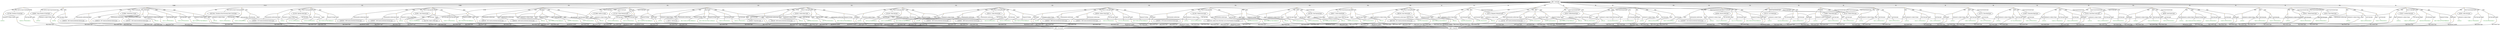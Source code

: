 strict graph "Israel_Leaders-K4-all.tsv" {
	fontsize=20
	node [color="" fontcolor=black fontsize=10 shape=ellipse style=""]
	Q801 [label="Q801: 'Israel'@en"]
	node [color="" fontcolor=black fontsize=10 shape=ellipse style=""]
	Q208487 [label="Q208487: 'Prime Minister of Israel'@en"]
	node [color=orange fontsize=10 shape=point style=filled]
	"Q801-P1313-Q208487-41c66407-0" [label=""]
	edge [fontsize=10]
	Q801 -- "Q801-P1313-Q208487-41c66407-0" [label=P1313]
	"Q801-P1313-Q208487-41c66407-0" -- Q208487 [label="'office held by head of government'@en"]
	node [color="" fontcolor=black fontsize=10 shape=ellipse style=""]
	Q801 [label="Q801: 'Israel'@en"]
	node [color="" fontcolor=black fontsize=10 shape=ellipse style=""]
	Q327948 [label="Q327948: 'President of Israel'@en"]
	node [color=orange fontsize=10 shape=point style=filled]
	"Q801-P1906-Q327948-99889ee0-0" [label=""]
	edge [fontsize=10]
	Q801 -- "Q801-P1906-Q327948-99889ee0-0" [label=P1906]
	"Q801-P1906-Q327948-99889ee0-0" -- Q327948 [label="'office held by head of state'@en"]
	node [color="" fontcolor=black fontsize=10 shape=ellipse style=""]
	Q801 [label="Q801: 'Israel'@en"]
	node [color="" fontcolor=black fontsize=10 shape=ellipse style=""]
	Q62119441 [label="Q62119441: 'President of the Provisional State Council'@en"]
	node [color=orange fontsize=10 shape=point style=filled]
	"Q801-P1906-Q62119441-b59fc8a4-0" [label=""]
	edge [fontsize=10]
	Q801 -- "Q801-P1906-Q62119441-b59fc8a4-0" [label=P1906]
	"Q801-P1906-Q62119441-b59fc8a4-0" -- Q62119441 [label="'office held by head of state'@en"]
	node [color="" fontcolor=black fontsize=10 shape=ellipse style=""]
	Q801 [label="Q801: 'Israel'@en"]
	node [color="" fontcolor=black fontsize=10 shape=ellipse style=""]
	Q110330 [label="Q110330: 'Ephraim Katzir'@en"]
	node [color=orange fontsize=10 shape=point style=filled]
	"Q801-P35-Q110330-56446b19-0" [label=""]
	edge [fontsize=10]
	Q801 -- "Q801-P35-Q110330-56446b19-0" [label=P35]
	"Q801-P35-Q110330-56446b19-0" -- Q110330 [label="'head of state'@en"]
	node [color="" fontcolor=black fontsize=10 shape=ellipse style=""]
	Q801 [label="Q801: 'Israel'@en"]
	node [color="" fontcolor=black fontsize=10 shape=ellipse style=""]
	Q128894 [label="Q128894: 'Yitzhak Ben-Zvi'@en"]
	node [color=orange fontsize=10 shape=point style=filled]
	"Q801-P35-Q128894-66b15521-0" [label=""]
	edge [fontsize=10]
	Q801 -- "Q801-P35-Q128894-66b15521-0" [label=P35]
	"Q801-P35-Q128894-66b15521-0" -- Q128894 [label="'head of state'@en"]
	node [color="" fontcolor=black fontsize=10 shape=ellipse style=""]
	Q801 [label="Q801: 'Israel'@en"]
	node [color="" fontcolor=black fontsize=10 shape=ellipse style=""]
	Q128911 [label="Q128911: 'Ezer Weizman'@en"]
	node [color=orange fontsize=10 shape=point style=filled]
	"Q801-P35-Q128911-2e5fa690-0" [label=""]
	edge [fontsize=10]
	Q801 -- "Q801-P35-Q128911-2e5fa690-0" [label=P35]
	"Q801-P35-Q128911-2e5fa690-0" -- Q128911 [label="'head of state'@en"]
	node [color="" fontcolor=black fontsize=10 shape=ellipse style=""]
	Q801 [label="Q801: 'Israel'@en"]
	node [color="" fontcolor=black fontsize=10 shape=ellipse style=""]
	Q1720966 [label="Q1720966: 'Kadish Luz'@en"]
	node [color=orange fontsize=10 shape=point style=filled]
	"Q801-P35-Q1720966-21857583-0" [label=""]
	edge [fontsize=10]
	Q801 -- "Q801-P35-Q1720966-21857583-0" [label=P35]
	"Q801-P35-Q1720966-21857583-0" -- Q1720966 [label="'head of state'@en"]
	node [color="" fontcolor=black fontsize=10 shape=ellipse style=""]
	Q801 [label="Q801: 'Israel'@en"]
	node [color="" fontcolor=black fontsize=10 shape=ellipse style=""]
	Q172183 [label="Q172183: 'Chaim Weizmann'@en"]
	node [color=orange fontsize=10 shape=point style=filled]
	"Q801-P35-Q172183-0317af7b-0" [label=""]
	edge [fontsize=10]
	Q801 -- "Q801-P35-Q172183-0317af7b-0" [label=P35]
	"Q801-P35-Q172183-0317af7b-0" -- Q172183 [label="'head of state'@en"]
	node [color="" fontcolor=black fontsize=10 shape=ellipse style=""]
	Q801 [label="Q801: 'Israel'@en"]
	node [color="" fontcolor=black fontsize=10 shape=ellipse style=""]
	Q172183 [label="Q172183: 'Chaim Weizmann'@en"]
	node [color=orange fontsize=10 shape=point style=filled]
	"Q801-P35-Q172183-f929ea7e-0" [label=""]
	edge [fontsize=10]
	Q801 -- "Q801-P35-Q172183-f929ea7e-0" [label=P35]
	"Q801-P35-Q172183-f929ea7e-0" -- Q172183 [label="'head of state'@en"]
	node [color="" fontcolor=black fontsize=10 shape=ellipse style=""]
	Q801 [label="Q801: 'Israel'@en"]
	node [color="" fontcolor=black fontsize=10 shape=ellipse style=""]
	Q181832 [label="Q181832: 'Moshe Katsav'@en"]
	node [color=orange fontsize=10 shape=point style=filled]
	"Q801-P35-Q181832-76bce024-0" [label=""]
	edge [fontsize=10]
	Q801 -- "Q801-P35-Q181832-76bce024-0" [label=P35]
	"Q801-P35-Q181832-76bce024-0" -- Q181832 [label="'head of state'@en"]
	node [color="" fontcolor=black fontsize=10 shape=ellipse style=""]
	Q801 [label="Q801: 'Israel'@en"]
	node [color="" fontcolor=black fontsize=10 shape=ellipse style=""]
	Q234190 [label="Q234190: 'Dalia Itzik'@en"]
	node [color=orange fontsize=10 shape=point style=filled]
	"Q801-P35-Q234190-e684cc37-0" [label=""]
	edge [fontsize=10]
	Q801 -- "Q801-P35-Q234190-e684cc37-0" [label=P35]
	"Q801-P35-Q234190-e684cc37-0" -- Q234190 [label="'head of state'@en"]
	node [color="" fontcolor=black fontsize=10 shape=ellipse style=""]
	Q801 [label="Q801: 'Israel'@en"]
	node [color="" fontcolor=black fontsize=10 shape=ellipse style=""]
	Q295141 [label="Q295141: 'Chaim Herzog'@en"]
	node [color=orange fontsize=10 shape=point style=filled]
	"Q801-P35-Q295141-ea19e0d9-0" [label=""]
	edge [fontsize=10]
	Q801 -- "Q801-P35-Q295141-ea19e0d9-0" [label=P35]
	"Q801-P35-Q295141-ea19e0d9-0" -- Q295141 [label="'head of state'@en"]
	node [color="" fontcolor=black fontsize=10 shape=ellipse style=""]
	Q801 [label="Q801: 'Israel'@en"]
	node [color="" fontcolor=black fontsize=10 shape=ellipse style=""]
	Q299100 [label="Q299100: 'Zalman Shazar'@en"]
	node [color=orange fontsize=10 shape=point style=filled]
	"Q801-P35-Q299100-bf6d932a-0" [label=""]
	edge [fontsize=10]
	Q801 -- "Q801-P35-Q299100-bf6d932a-0" [label=P35]
	"Q801-P35-Q299100-bf6d932a-0" -- Q299100 [label="'head of state'@en"]
	node [color="" fontcolor=black fontsize=10 shape=ellipse style=""]
	Q801 [label="Q801: 'Israel'@en"]
	node [color="" fontcolor=black fontsize=10 shape=ellipse style=""]
	Q311583 [label="Q311583: 'Yitzhak Navon'@en"]
	node [color=orange fontsize=10 shape=point style=filled]
	"Q801-P35-Q311583-6fd352ee-0" [label=""]
	edge [fontsize=10]
	Q801 -- "Q801-P35-Q311583-6fd352ee-0" [label=P35]
	"Q801-P35-Q311583-6fd352ee-0" -- Q311583 [label="'head of state'@en"]
	node [color="" fontcolor=black fontsize=10 shape=ellipse style=""]
	Q801 [label="Q801: 'Israel'@en"]
	node [color="" fontcolor=black fontsize=10 shape=ellipse style=""]
	Q37610 [label="Q37610: 'David Ben-Gurion'@en"]
	node [color=orange fontsize=10 shape=point style=filled]
	"Q801-P35-Q37610-12600f81-0" [label=""]
	edge [fontsize=10]
	Q801 -- "Q801-P35-Q37610-12600f81-0" [label=P35]
	"Q801-P35-Q37610-12600f81-0" -- Q37610 [label="'head of state'@en"]
	node [color="" fontcolor=black fontsize=10 shape=ellipse style=""]
	Q801 [label="Q801: 'Israel'@en"]
	node [color="" fontcolor=black fontsize=10 shape=ellipse style=""]
	Q455854 [label="Q455854: 'Reuven Rivlin'@en"]
	node [color=orange fontsize=10 shape=point style=filled]
	"Q801-P35-Q455854-b474578d-0" [label=""]
	edge [fontsize=10]
	Q801 -- "Q801-P35-Q455854-b474578d-0" [label=P35]
	"Q801-P35-Q455854-b474578d-0" -- Q455854 [label="'head of state'@en"]
	node [color="" fontcolor=black fontsize=10 shape=ellipse style=""]
	Q801 [label="Q801: 'Israel'@en"]
	node [color="" fontcolor=black fontsize=10 shape=ellipse style=""]
	Q57410 [label="Q57410: 'Shimon Peres'@en"]
	node [color=orange fontsize=10 shape=point style=filled]
	"Q801-P35-Q57410-72616807-0" [label=""]
	edge [fontsize=10]
	Q801 -- "Q801-P35-Q57410-72616807-0" [label=P35]
	"Q801-P35-Q57410-72616807-0" -- Q57410 [label="'head of state'@en"]
	node [color="" fontcolor=black fontsize=10 shape=ellipse style=""]
	Q801 [label="Q801: 'Israel'@en"]
	node [color="" fontcolor=black fontsize=10 shape=ellipse style=""]
	Q736237 [label="Q736237: 'Avraham Burg'@en"]
	node [color=orange fontsize=10 shape=point style=filled]
	"Q801-P35-Q736237-f6c08bcd-0" [label=""]
	edge [fontsize=10]
	Q801 -- "Q801-P35-Q736237-f6c08bcd-0" [label=P35]
	"Q801-P35-Q736237-f6c08bcd-0" -- Q736237 [label="'head of state'@en"]
	node [color="" fontcolor=black fontsize=10 shape=ellipse style=""]
	Q801 [label="Q801: 'Israel'@en"]
	node [color="" fontcolor=black fontsize=10 shape=ellipse style=""]
	Q974766 [label="Q974766: 'Yosef Sprinzak'@en"]
	node [color=orange fontsize=10 shape=point style=filled]
	"Q801-P35-Q974766-7a37c6dd-0" [label=""]
	edge [fontsize=10]
	Q801 -- "Q801-P35-Q974766-7a37c6dd-0" [label=P35]
	"Q801-P35-Q974766-7a37c6dd-0" -- Q974766 [label="'head of state'@en"]
	node [color="" fontcolor=black fontsize=10 shape=ellipse style=""]
	Q801 [label="Q801: 'Israel'@en"]
	node [color="" fontcolor=black fontsize=10 shape=ellipse style=""]
	Q983258 [label="Q983258: 'Isaac Herzog'@en"]
	node [color=orange fontsize=10 shape=point style=filled]
	"Q801-P35-Q983258-57bf9109-0" [label=""]
	edge [fontsize=10]
	Q801 -- "Q801-P35-Q983258-57bf9109-0" [label=P35]
	"Q801-P35-Q983258-57bf9109-0" -- Q983258 [label="'head of state'@en"]
	node [color="" fontcolor=black fontsize=10 shape=ellipse style=""]
	Q801 [label="Q801: 'Israel'@en"]
	node [color="" fontcolor=black fontsize=10 shape=ellipse style=""]
	Q125731 [label="Q125731: 'Ehud Barak'@en"]
	node [color=orange fontsize=10 shape=point style=filled]
	"Q801-P6-Q125731-c659a8b6-0" [label=""]
	edge [fontsize=10]
	Q801 -- "Q801-P6-Q125731-c659a8b6-0" [label=P6]
	"Q801-P6-Q125731-c659a8b6-0" -- Q125731 [label="'head of government'@en"]
	node [color="" fontcolor=black fontsize=10 shape=ellipse style=""]
	Q801 [label="Q801: 'Israel'@en"]
	node [color="" fontcolor=black fontsize=10 shape=ellipse style=""]
	Q130873 [label="Q130873: 'Menachem Begin'@en"]
	node [color=orange fontsize=10 shape=point style=filled]
	"Q801-P6-Q130873-aa9ea1c2-0" [label=""]
	edge [fontsize=10]
	Q801 -- "Q801-P6-Q130873-aa9ea1c2-0" [label=P6]
	"Q801-P6-Q130873-aa9ea1c2-0" -- Q130873 [label="'head of government'@en"]
	node [color="" fontcolor=black fontsize=10 shape=ellipse style=""]
	Q801 [label="Q801: 'Israel'@en"]
	node [color="" fontcolor=black fontsize=10 shape=ellipse style=""]
	Q184351 [label="Q184351: 'Yitzhak Shamir'@en"]
	node [color=orange fontsize=10 shape=point style=filled]
	"Q801-P6-Q184351-26cdaa95-0" [label=""]
	edge [fontsize=10]
	Q801 -- "Q801-P6-Q184351-26cdaa95-0" [label=P6]
	"Q801-P6-Q184351-26cdaa95-0" -- Q184351 [label="'head of government'@en"]
	node [color="" fontcolor=black fontsize=10 shape=ellipse style=""]
	Q801 [label="Q801: 'Israel'@en"]
	node [color="" fontcolor=black fontsize=10 shape=ellipse style=""]
	Q184351 [label="Q184351: 'Yitzhak Shamir'@en"]
	node [color=orange fontsize=10 shape=point style=filled]
	"Q801-P6-Q184351-dc45627c-0" [label=""]
	edge [fontsize=10]
	Q801 -- "Q801-P6-Q184351-dc45627c-0" [label=P6]
	"Q801-P6-Q184351-dc45627c-0" -- Q184351 [label="'head of government'@en"]
	node [color="" fontcolor=black fontsize=10 shape=ellipse style=""]
	Q801 [label="Q801: 'Israel'@en"]
	node [color="" fontcolor=black fontsize=10 shape=ellipse style=""]
	Q191123 [label="Q191123: 'Levi Eshkol'@en"]
	node [color=orange fontsize=10 shape=point style=filled]
	"Q801-P6-Q191123-7f7e206e-0" [label=""]
	edge [fontsize=10]
	Q801 -- "Q801-P6-Q191123-7f7e206e-0" [label=P6]
	"Q801-P6-Q191123-7f7e206e-0" -- Q191123 [label="'head of government'@en"]
	node [color="" fontcolor=black fontsize=10 shape=ellipse style=""]
	Q801 [label="Q801: 'Israel'@en"]
	node [color="" fontcolor=black fontsize=10 shape=ellipse style=""]
	Q208477 [label="Q208477: 'Moshe Sharett'@en"]
	node [color=orange fontsize=10 shape=point style=filled]
	"Q801-P6-Q208477-a9e6e0ad-0" [label=""]
	edge [fontsize=10]
	Q801 -- "Q801-P6-Q208477-a9e6e0ad-0" [label=P6]
	"Q801-P6-Q208477-a9e6e0ad-0" -- Q208477 [label="'head of government'@en"]
	node [color="" fontcolor=black fontsize=10 shape=ellipse style=""]
	Q801 [label="Q801: 'Israel'@en"]
	node [color="" fontcolor=black fontsize=10 shape=ellipse style=""]
	Q34060 [label="Q34060: 'Yizhak Rabin'@en"]
	node [color=orange fontsize=10 shape=point style=filled]
	"Q801-P6-Q34060-142d66dc-0" [label=""]
	edge [fontsize=10]
	Q801 -- "Q801-P6-Q34060-142d66dc-0" [label=P6]
	"Q801-P6-Q34060-142d66dc-0" -- Q34060 [label="'head of government'@en"]
	node [color="" fontcolor=black fontsize=10 shape=ellipse style=""]
	Q801 [label="Q801: 'Israel'@en"]
	node [color="" fontcolor=black fontsize=10 shape=ellipse style=""]
	Q34060 [label="Q34060: 'Yizhak Rabin'@en"]
	node [color=orange fontsize=10 shape=point style=filled]
	"Q801-P6-Q34060-dd5cb6a2-0" [label=""]
	edge [fontsize=10]
	Q801 -- "Q801-P6-Q34060-dd5cb6a2-0" [label=P6]
	"Q801-P6-Q34060-dd5cb6a2-0" -- Q34060 [label="'head of government'@en"]
	node [color="" fontcolor=black fontsize=10 shape=ellipse style=""]
	Q801 [label="Q801: 'Israel'@en"]
	node [color="" fontcolor=black fontsize=10 shape=ellipse style=""]
	Q37610 [label="Q37610: 'David Ben-Gurion'@en"]
	node [color=orange fontsize=10 shape=point style=filled]
	"Q801-P6-Q37610-0feb0ef6-0" [label=""]
	edge [fontsize=10]
	Q801 -- "Q801-P6-Q37610-0feb0ef6-0" [label=P6]
	"Q801-P6-Q37610-0feb0ef6-0" -- Q37610 [label="'head of government'@en"]
	node [color="" fontcolor=black fontsize=10 shape=ellipse style=""]
	Q801 [label="Q801: 'Israel'@en"]
	node [color="" fontcolor=black fontsize=10 shape=ellipse style=""]
	Q37610 [label="Q37610: 'David Ben-Gurion'@en"]
	node [color=orange fontsize=10 shape=point style=filled]
	"Q801-P6-Q37610-92fbea7e-0" [label=""]
	edge [fontsize=10]
	Q801 -- "Q801-P6-Q37610-92fbea7e-0" [label=P6]
	"Q801-P6-Q37610-92fbea7e-0" -- Q37610 [label="'head of government'@en"]
	node [color="" fontcolor=black fontsize=10 shape=ellipse style=""]
	Q801 [label="Q801: 'Israel'@en"]
	node [color="" fontcolor=black fontsize=10 shape=ellipse style=""]
	Q39318 [label="Q39318: 'Naftali Bennett'@en"]
	node [color=orange fontsize=10 shape=point style=filled]
	"Q801-P6-Q39318-bb084493-0" [label=""]
	edge [fontsize=10]
	Q801 -- "Q801-P6-Q39318-bb084493-0" [label=P6]
	"Q801-P6-Q39318-bb084493-0" -- Q39318 [label="'head of government'@en"]
	node [color="" fontcolor=black fontsize=10 shape=ellipse style=""]
	Q801 [label="Q801: 'Israel'@en"]
	node [color="" fontcolor=black fontsize=10 shape=ellipse style=""]
	Q42992 [label="Q42992: 'Golda Meir'@en"]
	node [color=orange fontsize=10 shape=point style=filled]
	"Q801-P6-Q42992-6f27d3cf-0" [label=""]
	edge [fontsize=10]
	Q801 -- "Q801-P6-Q42992-6f27d3cf-0" [label=P6]
	"Q801-P6-Q42992-6f27d3cf-0" -- Q42992 [label="'head of government'@en"]
	node [color="" fontcolor=black fontsize=10 shape=ellipse style=""]
	Q801 [label="Q801: 'Israel'@en"]
	node [color="" fontcolor=black fontsize=10 shape=ellipse style=""]
	Q43723 [label="Q43723: 'Benjamin Netanyahu'@en"]
	node [color=orange fontsize=10 shape=point style=filled]
	"Q801-P6-Q43723-9524c239-0" [label=""]
	edge [fontsize=10]
	Q801 -- "Q801-P6-Q43723-9524c239-0" [label=P6]
	"Q801-P6-Q43723-9524c239-0" -- Q43723 [label="'head of government'@en"]
	node [color="" fontcolor=black fontsize=10 shape=ellipse style=""]
	Q801 [label="Q801: 'Israel'@en"]
	node [color="" fontcolor=black fontsize=10 shape=ellipse style=""]
	Q43723 [label="Q43723: 'Benjamin Netanyahu'@en"]
	node [color=orange fontsize=10 shape=point style=filled]
	"Q801-P6-Q43723-f14a5fb2-0" [label=""]
	edge [fontsize=10]
	Q801 -- "Q801-P6-Q43723-f14a5fb2-0" [label=P6]
	"Q801-P6-Q43723-f14a5fb2-0" -- Q43723 [label="'head of government'@en"]
	node [color="" fontcolor=black fontsize=10 shape=ellipse style=""]
	Q801 [label="Q801: 'Israel'@en"]
	node [color="" fontcolor=black fontsize=10 shape=ellipse style=""]
	Q57410 [label="Q57410: 'Shimon Peres'@en"]
	node [color=orange fontsize=10 shape=point style=filled]
	"Q801-P6-Q57410-1d223148-0" [label=""]
	edge [fontsize=10]
	Q801 -- "Q801-P6-Q57410-1d223148-0" [label=P6]
	"Q801-P6-Q57410-1d223148-0" -- Q57410 [label="'head of government'@en"]
	node [color="" fontcolor=black fontsize=10 shape=ellipse style=""]
	Q801 [label="Q801: 'Israel'@en"]
	node [color="" fontcolor=black fontsize=10 shape=ellipse style=""]
	Q57410 [label="Q57410: 'Shimon Peres'@en"]
	node [color=orange fontsize=10 shape=point style=filled]
	"Q801-P6-Q57410-61a74e91-0" [label=""]
	edge [fontsize=10]
	Q801 -- "Q801-P6-Q57410-61a74e91-0" [label=P6]
	"Q801-P6-Q57410-61a74e91-0" -- Q57410 [label="'head of government'@en"]
	node [color="" fontcolor=black fontsize=10 shape=ellipse style=""]
	Q801 [label="Q801: 'Israel'@en"]
	node [color="" fontcolor=black fontsize=10 shape=ellipse style=""]
	Q60206 [label="Q60206: 'Ariel Sharon'@en"]
	node [color=orange fontsize=10 shape=point style=filled]
	"Q801-P6-Q60206-5637fe48-0" [label=""]
	edge [fontsize=10]
	Q801 -- "Q801-P6-Q60206-5637fe48-0" [label=P6]
	"Q801-P6-Q60206-5637fe48-0" -- Q60206 [label="'head of government'@en"]
	node [color="" fontcolor=black fontsize=10 shape=ellipse style=""]
	Q801 [label="Q801: 'Israel'@en"]
	node [color="" fontcolor=black fontsize=10 shape=ellipse style=""]
	Q93181 [label="Q93181: 'Ehud Olmert'@en"]
	node [color=orange fontsize=10 shape=point style=filled]
	"Q801-P6-Q93181-203f09c2-0" [label=""]
	edge [fontsize=10]
	Q801 -- "Q801-P6-Q93181-203f09c2-0" [label=P6]
	"Q801-P6-Q93181-203f09c2-0" -- Q93181 [label="'head of government'@en"]
	node [color=orange fontsize=10 shape=point style=filled]
	"Q801-P1313-Q208487-41c66407-0" [label=""]
	node [color="" fontcolor=forestgreen fontsize=10 shape=plain style=""]
	"Q801-P1313-Q208487-41c66407-0-P580unknown" [label=unknown]
	node [color=orange fontsize=10 shape=point style=filled]
	"Q801-P1313-Q208487-41c66407-0-P580" [label=""]
	edge [fontsize=10]
	"Q801-P1313-Q208487-41c66407-0" -- "Q801-P1313-Q208487-41c66407-0-P580" [label=P580]
	"Q801-P1313-Q208487-41c66407-0-P580" -- "Q801-P1313-Q208487-41c66407-0-P580unknown" [label="'start time'@en"]
	node [color=orange fontsize=10 shape=point style=filled]
	"Q801-P1313-Q208487-41c66407-0" [label=""]
	node [color="" fontcolor=forestgreen fontsize=10 shape=plain style=""]
	"Q801-P1313-Q208487-41c66407-0-P805unknown" [label=unknown]
	node [color=orange fontsize=10 shape=point style=filled]
	"Q801-P1313-Q208487-41c66407-0-P805" [label=""]
	edge [fontsize=10]
	"Q801-P1313-Q208487-41c66407-0" -- "Q801-P1313-Q208487-41c66407-0-P805" [label=P805]
	"Q801-P1313-Q208487-41c66407-0-P805" -- "Q801-P1313-Q208487-41c66407-0-P805unknown" [label="'statement is subject of'@en"]
	node [color=orange fontsize=10 shape=point style=filled]
	"Q801-P1313-Q208487-41c66407-0-P580" [label=""]
	node [color="" fontcolor=black fontsize=10 shape=ellipse style=""]
	ckgT1 [label="ckgT1: Temporal"]
	node [color=orange fontsize=10 shape=point style=filled]
	"Q801-P1313-Q208487-41c66407-0-P580-ckgT1" [label=""]
	edge [fontsize=10]
	"Q801-P1313-Q208487-41c66407-0-P580" -- "Q801-P1313-Q208487-41c66407-0-P580-ckgT1" [label=ckgr9]
	"Q801-P1313-Q208487-41c66407-0-P580-ckgT1" -- ckgT1 [label="ckg:Context Type"]
	node [color=orange fontsize=10 shape=point style=filled]
	"Q801-P1313-Q208487-41c66407-0-P805" [label=""]
	node [color="" fontcolor=black fontsize=10 shape=ellipse style=""]
	ckgP1 [label="ckgP1: Provenance"]
	node [color=orange fontsize=10 shape=point style=filled]
	"Q801-P1313-Q208487-41c66407-0-P805-ckgP1" [label=""]
	edge [fontsize=10]
	"Q801-P1313-Q208487-41c66407-0-P805" -- "Q801-P1313-Q208487-41c66407-0-P805-ckgP1" [label=ckgr9]
	"Q801-P1313-Q208487-41c66407-0-P805-ckgP1" -- ckgP1 [label="ckg:Context Type"]
	node [color=orange fontsize=10 shape=point style=filled]
	"Q801-P1906-Q327948-99889ee0-0" [label=""]
	node [color="" fontcolor=forestgreen fontsize=10 shape=plain style=""]
	"Q801-P1906-Q327948-99889ee0-0-P580-9d56b2-0^1949-02-17T00_00_00Z/11" [label="^1949-02-17T00:00:00Z/11"]
	node [color=orange fontsize=10 shape=point style=filled]
	"Q801-P1906-Q327948-99889ee0-0-P580-9d56b2-0" [label=""]
	edge [fontsize=10]
	"Q801-P1906-Q327948-99889ee0-0" -- "Q801-P1906-Q327948-99889ee0-0-P580-9d56b2-0" [label=P580]
	"Q801-P1906-Q327948-99889ee0-0-P580-9d56b2-0" -- "Q801-P1906-Q327948-99889ee0-0-P580-9d56b2-0^1949-02-17T00_00_00Z/11" [label="'start time'@en"]
	node [color=orange fontsize=10 shape=point style=filled]
	"Q801-P1906-Q327948-99889ee0-0" [label=""]
	node [color="" fontcolor=forestgreen fontsize=10 shape=plain style=""]
	"Q801-P1906-Q327948-99889ee0-0-P805unknown" [label=unknown]
	node [color=orange fontsize=10 shape=point style=filled]
	"Q801-P1906-Q327948-99889ee0-0-P805" [label=""]
	edge [fontsize=10]
	"Q801-P1906-Q327948-99889ee0-0" -- "Q801-P1906-Q327948-99889ee0-0-P805" [label=P805]
	"Q801-P1906-Q327948-99889ee0-0-P805" -- "Q801-P1906-Q327948-99889ee0-0-P805unknown" [label="'statement is subject of'@en"]
	node [color=orange fontsize=10 shape=point style=filled]
	"Q801-P1906-Q327948-99889ee0-0-P580-9d56b2-0" [label=""]
	node [color="" fontcolor=black fontsize=10 shape=ellipse style=""]
	ckgT1 [label="ckgT1: Temporal"]
	node [color=orange fontsize=10 shape=point style=filled]
	"Q801-P1906-Q327948-99889ee0-0-P580-9d56b2-0-P580" [label=""]
	edge [fontsize=10]
	"Q801-P1906-Q327948-99889ee0-0-P580-9d56b2-0" -- "Q801-P1906-Q327948-99889ee0-0-P580-9d56b2-0-P580" [label=ckgr9]
	"Q801-P1906-Q327948-99889ee0-0-P580-9d56b2-0-P580" -- ckgT1 [label="ckg:Context Type"]
	node [color=orange fontsize=10 shape=point style=filled]
	"Q801-P1906-Q327948-99889ee0-0-P805" [label=""]
	node [color="" fontcolor=black fontsize=10 shape=ellipse style=""]
	ckgP1 [label="ckgP1: Provenance"]
	node [color=orange fontsize=10 shape=point style=filled]
	"Q801-P1906-Q327948-99889ee0-0-P805-ckgP1" [label=""]
	edge [fontsize=10]
	"Q801-P1906-Q327948-99889ee0-0-P805" -- "Q801-P1906-Q327948-99889ee0-0-P805-ckgP1" [label=ckgr9]
	"Q801-P1906-Q327948-99889ee0-0-P805-ckgP1" -- ckgP1 [label="ckg:Context Type"]
	node [color=orange fontsize=10 shape=point style=filled]
	"Q801-P1906-Q62119441-b59fc8a4-0" [label=""]
	node [color="" fontcolor=forestgreen fontsize=10 shape=plain style=""]
	"Q801-P1906-Q62119441-b59fc8a4-0-P580-627e5c-0^1948-05-14T00_00_00Z/11" [label="^1948-05-14T00:00:00Z/11"]
	node [color=orange fontsize=10 shape=point style=filled]
	"Q801-P1906-Q62119441-b59fc8a4-0-P580-627e5c-0" [label=""]
	edge [fontsize=10]
	"Q801-P1906-Q62119441-b59fc8a4-0" -- "Q801-P1906-Q62119441-b59fc8a4-0-P580-627e5c-0" [label=P580]
	"Q801-P1906-Q62119441-b59fc8a4-0-P580-627e5c-0" -- "Q801-P1906-Q62119441-b59fc8a4-0-P580-627e5c-0^1948-05-14T00_00_00Z/11" [label="'start time'@en"]
	node [color=orange fontsize=10 shape=point style=filled]
	"Q801-P1906-Q62119441-b59fc8a4-0" [label=""]
	node [color="" fontcolor=forestgreen fontsize=10 shape=plain style=""]
	"Q801-P1906-Q62119441-b59fc8a4-0-P582-3affe4-0^1949-02-16T00_00_00Z/11" [label="^1949-02-16T00:00:00Z/11"]
	node [color=orange fontsize=10 shape=point style=filled]
	"Q801-P1906-Q62119441-b59fc8a4-0-P582-3affe4-0" [label=""]
	edge [fontsize=10]
	"Q801-P1906-Q62119441-b59fc8a4-0" -- "Q801-P1906-Q62119441-b59fc8a4-0-P582-3affe4-0" [label=P582]
	"Q801-P1906-Q62119441-b59fc8a4-0-P582-3affe4-0" -- "Q801-P1906-Q62119441-b59fc8a4-0-P582-3affe4-0^1949-02-16T00_00_00Z/11" [label="'end time'@en"]
	node [color=orange fontsize=10 shape=point style=filled]
	"Q801-P1906-Q62119441-b59fc8a4-0" [label=""]
	node [color="" fontcolor=forestgreen fontsize=10 shape=plain style=""]
	"Q801-P1906-Q62119441-b59fc8a4-0-P805unknown" [label=unknown]
	node [color=orange fontsize=10 shape=point style=filled]
	"Q801-P1906-Q62119441-b59fc8a4-0-P805" [label=""]
	edge [fontsize=10]
	"Q801-P1906-Q62119441-b59fc8a4-0" -- "Q801-P1906-Q62119441-b59fc8a4-0-P805" [label=P805]
	"Q801-P1906-Q62119441-b59fc8a4-0-P805" -- "Q801-P1906-Q62119441-b59fc8a4-0-P805unknown" [label="'statement is subject of'@en"]
	node [color=orange fontsize=10 shape=point style=filled]
	"Q801-P1906-Q62119441-b59fc8a4-0-P580-627e5c-0" [label=""]
	node [color="" fontcolor=black fontsize=10 shape=ellipse style=""]
	ckgT1 [label="ckgT1: Temporal"]
	node [color=orange fontsize=10 shape=point style=filled]
	"Q801-P1906-Q62119441-b59fc8a4-0-P580-627e5c-0-P580" [label=""]
	edge [fontsize=10]
	"Q801-P1906-Q62119441-b59fc8a4-0-P580-627e5c-0" -- "Q801-P1906-Q62119441-b59fc8a4-0-P580-627e5c-0-P580" [label=ckgr9]
	"Q801-P1906-Q62119441-b59fc8a4-0-P580-627e5c-0-P580" -- ckgT1 [label="ckg:Context Type"]
	node [color=orange fontsize=10 shape=point style=filled]
	"Q801-P1906-Q62119441-b59fc8a4-0-P582-3affe4-0" [label=""]
	node [color="" fontcolor=black fontsize=10 shape=ellipse style=""]
	ckgT1 [label="ckgT1: Temporal"]
	node [color=orange fontsize=10 shape=point style=filled]
	"Q801-P1906-Q62119441-b59fc8a4-0-P582-3affe4-0-P582" [label=""]
	edge [fontsize=10]
	"Q801-P1906-Q62119441-b59fc8a4-0-P582-3affe4-0" -- "Q801-P1906-Q62119441-b59fc8a4-0-P582-3affe4-0-P582" [label=ckgr9]
	"Q801-P1906-Q62119441-b59fc8a4-0-P582-3affe4-0-P582" -- ckgT1 [label="ckg:Context Type"]
	node [color=orange fontsize=10 shape=point style=filled]
	"Q801-P1906-Q62119441-b59fc8a4-0-P805" [label=""]
	node [color="" fontcolor=black fontsize=10 shape=ellipse style=""]
	ckgP1 [label="ckgP1: Provenance"]
	node [color=orange fontsize=10 shape=point style=filled]
	"Q801-P1906-Q62119441-b59fc8a4-0-P805-ckgP1" [label=""]
	edge [fontsize=10]
	"Q801-P1906-Q62119441-b59fc8a4-0-P805" -- "Q801-P1906-Q62119441-b59fc8a4-0-P805-ckgP1" [label=ckgr9]
	"Q801-P1906-Q62119441-b59fc8a4-0-P805-ckgP1" -- ckgP1 [label="ckg:Context Type"]
	node [color=orange fontsize=10 shape=point style=filled]
	"Q801-P35-Q110330-56446b19-0" [label=""]
	node [color="" fontcolor=black fontsize=10 shape=ellipse style=""]
	Q2900082 [label="Q2900082: '1973 Israeli presidential election'@en"]
	node [color=orange fontsize=10 shape=point style=filled]
	"Q801-P35-Q110330-56446b19-0-P459-Q2900082-0" [label=""]
	edge [fontsize=10]
	"Q801-P35-Q110330-56446b19-0" -- "Q801-P35-Q110330-56446b19-0-P459-Q2900082-0" [label=P459]
	"Q801-P35-Q110330-56446b19-0-P459-Q2900082-0" -- Q2900082 [label="'determination method'@en"]
	node [color=orange fontsize=10 shape=point style=filled]
	"Q801-P35-Q110330-56446b19-0" [label=""]
	node [color="" fontcolor=forestgreen fontsize=10 shape=plain style=""]
	"Q801-P35-Q110330-56446b19-0-P580-b6c4d5-0^1973-05-24T00_00_00Z/11" [label="^1973-05-24T00:00:00Z/11"]
	node [color=orange fontsize=10 shape=point style=filled]
	"Q801-P35-Q110330-56446b19-0-P580-b6c4d5-0" [label=""]
	edge [fontsize=10]
	"Q801-P35-Q110330-56446b19-0" -- "Q801-P35-Q110330-56446b19-0-P580-b6c4d5-0" [label=P580]
	"Q801-P35-Q110330-56446b19-0-P580-b6c4d5-0" -- "Q801-P35-Q110330-56446b19-0-P580-b6c4d5-0^1973-05-24T00_00_00Z/11" [label="'start time'@en"]
	node [color=orange fontsize=10 shape=point style=filled]
	"Q801-P35-Q110330-56446b19-0" [label=""]
	node [color="" fontcolor=forestgreen fontsize=10 shape=plain style=""]
	"Q801-P35-Q110330-56446b19-0-P582-7a58e2-0^1978-05-29T00_00_00Z/11" [label="^1978-05-29T00:00:00Z/11"]
	node [color=orange fontsize=10 shape=point style=filled]
	"Q801-P35-Q110330-56446b19-0-P582-7a58e2-0" [label=""]
	edge [fontsize=10]
	"Q801-P35-Q110330-56446b19-0" -- "Q801-P35-Q110330-56446b19-0-P582-7a58e2-0" [label=P582]
	"Q801-P35-Q110330-56446b19-0-P582-7a58e2-0" -- "Q801-P35-Q110330-56446b19-0-P582-7a58e2-0^1978-05-29T00_00_00Z/11" [label="'end time'@en"]
	node [color=orange fontsize=10 shape=point style=filled]
	"Q801-P35-Q110330-56446b19-0" [label=""]
	node [color="" fontcolor=forestgreen fontsize=10 shape=plain style=""]
	"Q801-P35-Q110330-56446b19-0-P805unknown" [label=unknown]
	node [color=orange fontsize=10 shape=point style=filled]
	"Q801-P35-Q110330-56446b19-0-P805" [label=""]
	edge [fontsize=10]
	"Q801-P35-Q110330-56446b19-0" -- "Q801-P35-Q110330-56446b19-0-P805" [label=P805]
	"Q801-P35-Q110330-56446b19-0-P805" -- "Q801-P35-Q110330-56446b19-0-P805unknown" [label="'statement is subject of'@en"]
	node [color=orange fontsize=10 shape=point style=filled]
	"Q801-P35-Q110330-56446b19-0" [label=""]
	node [color="" fontcolor=forestgreen fontsize=10 shape=plain style=""]
	"Q801-P35-Q110330-56446b19-0-Q801-P1906-Q327948-99889ee0-0Q801-P1906-Q327948-99889ee0-0" [label="Q801-P1906-Q327948-99889ee0-0"]
	node [color=orange fontsize=10 shape=point style=filled]
	"Q801-P35-Q110330-56446b19-0-Q801-P1906-Q327948-99889ee0-0" [label=""]
	edge [fontsize=10]
	"Q801-P35-Q110330-56446b19-0" -- "Q801-P35-Q110330-56446b19-0-Q801-P1906-Q327948-99889ee0-0" [label=ckgt1]
	"Q801-P35-Q110330-56446b19-0-Q801-P1906-Q327948-99889ee0-0" -- "Q801-P35-Q110330-56446b19-0-Q801-P1906-Q327948-99889ee0-0Q801-P1906-Q327948-99889ee0-0" [label="Temporal Overlaps"]
	node [color=orange fontsize=10 shape=point style=filled]
	"Q801-P35-Q110330-56446b19-0-P459-Q2900082-0" [label=""]
	node [color="" fontcolor=black fontsize=10 shape=ellipse style=""]
	ckgP1 [label="ckgP1: Provenance"]
	node [color=orange fontsize=10 shape=point style=filled]
	"Q801-P35-Q110330-56446b19-0-P459-Q2900082-0-P459" [label=""]
	edge [fontsize=10]
	"Q801-P35-Q110330-56446b19-0-P459-Q2900082-0" -- "Q801-P35-Q110330-56446b19-0-P459-Q2900082-0-P459" [label=ckgr9]
	"Q801-P35-Q110330-56446b19-0-P459-Q2900082-0-P459" -- ckgP1 [label="ckg:Context Type"]
	node [color=orange fontsize=10 shape=point style=filled]
	"Q801-P35-Q110330-56446b19-0-P580-b6c4d5-0" [label=""]
	node [color="" fontcolor=black fontsize=10 shape=ellipse style=""]
	ckgT1 [label="ckgT1: Temporal"]
	node [color=orange fontsize=10 shape=point style=filled]
	"Q801-P35-Q110330-56446b19-0-P580-b6c4d5-0-P580" [label=""]
	edge [fontsize=10]
	"Q801-P35-Q110330-56446b19-0-P580-b6c4d5-0" -- "Q801-P35-Q110330-56446b19-0-P580-b6c4d5-0-P580" [label=ckgr9]
	"Q801-P35-Q110330-56446b19-0-P580-b6c4d5-0-P580" -- ckgT1 [label="ckg:Context Type"]
	node [color=orange fontsize=10 shape=point style=filled]
	"Q801-P35-Q110330-56446b19-0-P582-7a58e2-0" [label=""]
	node [color="" fontcolor=black fontsize=10 shape=ellipse style=""]
	ckgT1 [label="ckgT1: Temporal"]
	node [color=orange fontsize=10 shape=point style=filled]
	"Q801-P35-Q110330-56446b19-0-P582-7a58e2-0-P582" [label=""]
	edge [fontsize=10]
	"Q801-P35-Q110330-56446b19-0-P582-7a58e2-0" -- "Q801-P35-Q110330-56446b19-0-P582-7a58e2-0-P582" [label=ckgr9]
	"Q801-P35-Q110330-56446b19-0-P582-7a58e2-0-P582" -- ckgT1 [label="ckg:Context Type"]
	node [color=orange fontsize=10 shape=point style=filled]
	"Q801-P35-Q110330-56446b19-0-P805" [label=""]
	node [color="" fontcolor=black fontsize=10 shape=ellipse style=""]
	ckgP1 [label="ckgP1: Provenance"]
	node [color=orange fontsize=10 shape=point style=filled]
	"Q801-P35-Q110330-56446b19-0-P805-ckgP1" [label=""]
	edge [fontsize=10]
	"Q801-P35-Q110330-56446b19-0-P805" -- "Q801-P35-Q110330-56446b19-0-P805-ckgP1" [label=ckgr9]
	"Q801-P35-Q110330-56446b19-0-P805-ckgP1" -- ckgP1 [label="ckg:Context Type"]
	node [color=orange fontsize=10 shape=point style=filled]
	"Q801-P35-Q110330-56446b19-0-Q801-P1906-Q327948-99889ee0-0" [label=""]
	node [color="" fontcolor=black fontsize=10 shape=ellipse style=""]
	ckgT1 [label="ckgT1: Temporal"]
	node [color=orange fontsize=10 shape=point style=filled]
	"Q801-P35-Q110330-56446b19-0-Q801-P1906-Q327948-99889ee0-0-ckgT1" [label=""]
	edge [fontsize=10]
	"Q801-P35-Q110330-56446b19-0-Q801-P1906-Q327948-99889ee0-0" -- "Q801-P35-Q110330-56446b19-0-Q801-P1906-Q327948-99889ee0-0-ckgT1" [label=ckgr3]
	"Q801-P35-Q110330-56446b19-0-Q801-P1906-Q327948-99889ee0-0-ckgT1" -- ckgT1 [label="ckg:Inferred Context"]
	node [color=orange fontsize=10 shape=point style=filled]
	"Q801-P35-Q128894-66b15521-0" [label=""]
	node [color="" fontcolor=black fontsize=10 shape=ellipse style=""]
	Q5247364 [label="Q5247364: 'death in office'@en"]
	node [color=orange fontsize=10 shape=point style=filled]
	"Q801-P35-Q128894-66b15521-0-P1534-Q5247364-0" [label=""]
	edge [fontsize=10]
	"Q801-P35-Q128894-66b15521-0" -- "Q801-P35-Q128894-66b15521-0-P1534-Q5247364-0" [label=P1534]
	"Q801-P35-Q128894-66b15521-0-P1534-Q5247364-0" -- Q5247364 [label="'end cause'@en"]
	node [color=orange fontsize=10 shape=point style=filled]
	"Q801-P35-Q128894-66b15521-0" [label=""]
	node [color="" fontcolor=black fontsize=10 shape=ellipse style=""]
	Q2900034 [label="Q2900034: '1962 Israeli presidential election'@en"]
	node [color=orange fontsize=10 shape=point style=filled]
	"Q801-P35-Q128894-66b15521-0-P459-Q2900034-0" [label=""]
	edge [fontsize=10]
	"Q801-P35-Q128894-66b15521-0" -- "Q801-P35-Q128894-66b15521-0-P459-Q2900034-0" [label=P459]
	"Q801-P35-Q128894-66b15521-0-P459-Q2900034-0" -- Q2900034 [label="'determination method'@en"]
	node [color=orange fontsize=10 shape=point style=filled]
	"Q801-P35-Q128894-66b15521-0" [label=""]
	node [color="" fontcolor=black fontsize=10 shape=ellipse style=""]
	Q2900228 [label="Q2900228: '1957 Israeli presidential election'@en"]
	node [color=orange fontsize=10 shape=point style=filled]
	"Q801-P35-Q128894-66b15521-0-P459-Q2900228-0" [label=""]
	edge [fontsize=10]
	"Q801-P35-Q128894-66b15521-0" -- "Q801-P35-Q128894-66b15521-0-P459-Q2900228-0" [label=P459]
	"Q801-P35-Q128894-66b15521-0-P459-Q2900228-0" -- Q2900228 [label="'determination method'@en"]
	node [color=orange fontsize=10 shape=point style=filled]
	"Q801-P35-Q128894-66b15521-0" [label=""]
	node [color="" fontcolor=black fontsize=10 shape=ellipse style=""]
	Q2975871 [label="Q2975871: '1952 Israeli presidential election'@en"]
	node [color=orange fontsize=10 shape=point style=filled]
	"Q801-P35-Q128894-66b15521-0-P459-Q2975871-0" [label=""]
	edge [fontsize=10]
	"Q801-P35-Q128894-66b15521-0" -- "Q801-P35-Q128894-66b15521-0-P459-Q2975871-0" [label=P459]
	"Q801-P35-Q128894-66b15521-0-P459-Q2975871-0" -- Q2975871 [label="'determination method'@en"]
	node [color=orange fontsize=10 shape=point style=filled]
	"Q801-P35-Q128894-66b15521-0" [label=""]
	node [color="" fontcolor=forestgreen fontsize=10 shape=plain style=""]
	"Q801-P35-Q128894-66b15521-0-P580-48beef-0^1952-12-16T00_00_00Z/11" [label="^1952-12-16T00:00:00Z/11"]
	node [color=orange fontsize=10 shape=point style=filled]
	"Q801-P35-Q128894-66b15521-0-P580-48beef-0" [label=""]
	edge [fontsize=10]
	"Q801-P35-Q128894-66b15521-0" -- "Q801-P35-Q128894-66b15521-0-P580-48beef-0" [label=P580]
	"Q801-P35-Q128894-66b15521-0-P580-48beef-0" -- "Q801-P35-Q128894-66b15521-0-P580-48beef-0^1952-12-16T00_00_00Z/11" [label="'start time'@en"]
	node [color=orange fontsize=10 shape=point style=filled]
	"Q801-P35-Q128894-66b15521-0" [label=""]
	node [color="" fontcolor=forestgreen fontsize=10 shape=plain style=""]
	"Q801-P35-Q128894-66b15521-0-P582-78e0d8-0^1963-04-23T00_00_00Z/11" [label="^1963-04-23T00:00:00Z/11"]
	node [color=orange fontsize=10 shape=point style=filled]
	"Q801-P35-Q128894-66b15521-0-P582-78e0d8-0" [label=""]
	edge [fontsize=10]
	"Q801-P35-Q128894-66b15521-0" -- "Q801-P35-Q128894-66b15521-0-P582-78e0d8-0" [label=P582]
	"Q801-P35-Q128894-66b15521-0-P582-78e0d8-0" -- "Q801-P35-Q128894-66b15521-0-P582-78e0d8-0^1963-04-23T00_00_00Z/11" [label="'end time'@en"]
	node [color=orange fontsize=10 shape=point style=filled]
	"Q801-P35-Q128894-66b15521-0" [label=""]
	node [color="" fontcolor=forestgreen fontsize=10 shape=plain style=""]
	"Q801-P35-Q128894-66b15521-0-P805unknown" [label=unknown]
	node [color=orange fontsize=10 shape=point style=filled]
	"Q801-P35-Q128894-66b15521-0-P805" [label=""]
	edge [fontsize=10]
	"Q801-P35-Q128894-66b15521-0" -- "Q801-P35-Q128894-66b15521-0-P805" [label=P805]
	"Q801-P35-Q128894-66b15521-0-P805" -- "Q801-P35-Q128894-66b15521-0-P805unknown" [label="'statement is subject of'@en"]
	node [color=orange fontsize=10 shape=point style=filled]
	"Q801-P35-Q128894-66b15521-0" [label=""]
	node [color="" fontcolor=forestgreen fontsize=10 shape=plain style=""]
	"Q801-P35-Q128894-66b15521-0-Q801-P1906-Q327948-99889ee0-0Q801-P1906-Q327948-99889ee0-0" [label="Q801-P1906-Q327948-99889ee0-0"]
	node [color=orange fontsize=10 shape=point style=filled]
	"Q801-P35-Q128894-66b15521-0-Q801-P1906-Q327948-99889ee0-0" [label=""]
	edge [fontsize=10]
	"Q801-P35-Q128894-66b15521-0" -- "Q801-P35-Q128894-66b15521-0-Q801-P1906-Q327948-99889ee0-0" [label=ckgt1]
	"Q801-P35-Q128894-66b15521-0-Q801-P1906-Q327948-99889ee0-0" -- "Q801-P35-Q128894-66b15521-0-Q801-P1906-Q327948-99889ee0-0Q801-P1906-Q327948-99889ee0-0" [label="Temporal Overlaps"]
	node [color=orange fontsize=10 shape=point style=filled]
	"Q801-P35-Q128894-66b15521-0-P1534-Q5247364-0" [label=""]
	node [color="" fontcolor=black fontsize=10 shape=ellipse style=""]
	ckgP1 [label="ckgP1: Provenance"]
	node [color=orange fontsize=10 shape=point style=filled]
	"Q801-P35-Q128894-66b15521-0-P1534-Q5247364-0-P1534" [label=""]
	edge [fontsize=10]
	"Q801-P35-Q128894-66b15521-0-P1534-Q5247364-0" -- "Q801-P35-Q128894-66b15521-0-P1534-Q5247364-0-P1534" [label=ckgr9]
	"Q801-P35-Q128894-66b15521-0-P1534-Q5247364-0-P1534" -- ckgP1 [label="ckg:Context Type"]
	node [color=orange fontsize=10 shape=point style=filled]
	"Q801-P35-Q128894-66b15521-0-P459-Q2900034-0" [label=""]
	node [color="" fontcolor=black fontsize=10 shape=ellipse style=""]
	ckgP1 [label="ckgP1: Provenance"]
	node [color=orange fontsize=10 shape=point style=filled]
	"Q801-P35-Q128894-66b15521-0-P459-Q2900034-0-P459" [label=""]
	edge [fontsize=10]
	"Q801-P35-Q128894-66b15521-0-P459-Q2900034-0" -- "Q801-P35-Q128894-66b15521-0-P459-Q2900034-0-P459" [label=ckgr9]
	"Q801-P35-Q128894-66b15521-0-P459-Q2900034-0-P459" -- ckgP1 [label="ckg:Context Type"]
	node [color=orange fontsize=10 shape=point style=filled]
	"Q801-P35-Q128894-66b15521-0-P459-Q2900228-0" [label=""]
	node [color="" fontcolor=black fontsize=10 shape=ellipse style=""]
	ckgP1 [label="ckgP1: Provenance"]
	node [color=orange fontsize=10 shape=point style=filled]
	"Q801-P35-Q128894-66b15521-0-P459-Q2900228-0-P459" [label=""]
	edge [fontsize=10]
	"Q801-P35-Q128894-66b15521-0-P459-Q2900228-0" -- "Q801-P35-Q128894-66b15521-0-P459-Q2900228-0-P459" [label=ckgr9]
	"Q801-P35-Q128894-66b15521-0-P459-Q2900228-0-P459" -- ckgP1 [label="ckg:Context Type"]
	node [color=orange fontsize=10 shape=point style=filled]
	"Q801-P35-Q128894-66b15521-0-P459-Q2975871-0" [label=""]
	node [color="" fontcolor=black fontsize=10 shape=ellipse style=""]
	ckgP1 [label="ckgP1: Provenance"]
	node [color=orange fontsize=10 shape=point style=filled]
	"Q801-P35-Q128894-66b15521-0-P459-Q2975871-0-P459" [label=""]
	edge [fontsize=10]
	"Q801-P35-Q128894-66b15521-0-P459-Q2975871-0" -- "Q801-P35-Q128894-66b15521-0-P459-Q2975871-0-P459" [label=ckgr9]
	"Q801-P35-Q128894-66b15521-0-P459-Q2975871-0-P459" -- ckgP1 [label="ckg:Context Type"]
	node [color=orange fontsize=10 shape=point style=filled]
	"Q801-P35-Q128894-66b15521-0-P580-48beef-0" [label=""]
	node [color="" fontcolor=black fontsize=10 shape=ellipse style=""]
	ckgT1 [label="ckgT1: Temporal"]
	node [color=orange fontsize=10 shape=point style=filled]
	"Q801-P35-Q128894-66b15521-0-P580-48beef-0-P580" [label=""]
	edge [fontsize=10]
	"Q801-P35-Q128894-66b15521-0-P580-48beef-0" -- "Q801-P35-Q128894-66b15521-0-P580-48beef-0-P580" [label=ckgr9]
	"Q801-P35-Q128894-66b15521-0-P580-48beef-0-P580" -- ckgT1 [label="ckg:Context Type"]
	node [color=orange fontsize=10 shape=point style=filled]
	"Q801-P35-Q128894-66b15521-0-P582-78e0d8-0" [label=""]
	node [color="" fontcolor=black fontsize=10 shape=ellipse style=""]
	ckgT1 [label="ckgT1: Temporal"]
	node [color=orange fontsize=10 shape=point style=filled]
	"Q801-P35-Q128894-66b15521-0-P582-78e0d8-0-P582" [label=""]
	edge [fontsize=10]
	"Q801-P35-Q128894-66b15521-0-P582-78e0d8-0" -- "Q801-P35-Q128894-66b15521-0-P582-78e0d8-0-P582" [label=ckgr9]
	"Q801-P35-Q128894-66b15521-0-P582-78e0d8-0-P582" -- ckgT1 [label="ckg:Context Type"]
	node [color=orange fontsize=10 shape=point style=filled]
	"Q801-P35-Q128894-66b15521-0-P805" [label=""]
	node [color="" fontcolor=black fontsize=10 shape=ellipse style=""]
	ckgP1 [label="ckgP1: Provenance"]
	node [color=orange fontsize=10 shape=point style=filled]
	"Q801-P35-Q128894-66b15521-0-P805-ckgP1" [label=""]
	edge [fontsize=10]
	"Q801-P35-Q128894-66b15521-0-P805" -- "Q801-P35-Q128894-66b15521-0-P805-ckgP1" [label=ckgr9]
	"Q801-P35-Q128894-66b15521-0-P805-ckgP1" -- ckgP1 [label="ckg:Context Type"]
	node [color=orange fontsize=10 shape=point style=filled]
	"Q801-P35-Q128894-66b15521-0-Q801-P1906-Q327948-99889ee0-0" [label=""]
	node [color="" fontcolor=black fontsize=10 shape=ellipse style=""]
	ckgT1 [label="ckgT1: Temporal"]
	node [color=orange fontsize=10 shape=point style=filled]
	"Q801-P35-Q128894-66b15521-0-Q801-P1906-Q327948-99889ee0-0-ckgT1" [label=""]
	edge [fontsize=10]
	"Q801-P35-Q128894-66b15521-0-Q801-P1906-Q327948-99889ee0-0" -- "Q801-P35-Q128894-66b15521-0-Q801-P1906-Q327948-99889ee0-0-ckgT1" [label=ckgr3]
	"Q801-P35-Q128894-66b15521-0-Q801-P1906-Q327948-99889ee0-0-ckgT1" -- ckgT1 [label="ckg:Inferred Context"]
	node [color=orange fontsize=10 shape=point style=filled]
	"Q801-P35-Q128911-2e5fa690-0" [label=""]
	node [color="" fontcolor=black fontsize=10 shape=ellipse style=""]
	Q796919 [label="Q796919: 'resignation'@en"]
	node [color=orange fontsize=10 shape=point style=filled]
	"Q801-P35-Q128911-2e5fa690-0-P1534-Q796919-0" [label=""]
	edge [fontsize=10]
	"Q801-P35-Q128911-2e5fa690-0" -- "Q801-P35-Q128911-2e5fa690-0-P1534-Q796919-0" [label=P1534]
	"Q801-P35-Q128911-2e5fa690-0-P1534-Q796919-0" -- Q796919 [label="'end cause'@en"]
	node [color=orange fontsize=10 shape=point style=filled]
	"Q801-P35-Q128911-2e5fa690-0" [label=""]
	node [color="" fontcolor=black fontsize=10 shape=ellipse style=""]
	Q2900038 [label="Q2900038: '1998 Israeli presidential election'@en"]
	node [color=orange fontsize=10 shape=point style=filled]
	"Q801-P35-Q128911-2e5fa690-0-P459-Q2900038-0" [label=""]
	edge [fontsize=10]
	"Q801-P35-Q128911-2e5fa690-0" -- "Q801-P35-Q128911-2e5fa690-0-P459-Q2900038-0" [label=P459]
	"Q801-P35-Q128911-2e5fa690-0-P459-Q2900038-0" -- Q2900038 [label="'determination method'@en"]
	node [color=orange fontsize=10 shape=point style=filled]
	"Q801-P35-Q128911-2e5fa690-0" [label=""]
	node [color="" fontcolor=black fontsize=10 shape=ellipse style=""]
	Q2900087 [label="Q2900087: '1993 Israeli presidential election'@en"]
	node [color=orange fontsize=10 shape=point style=filled]
	"Q801-P35-Q128911-2e5fa690-0-P459-Q2900087-0" [label=""]
	edge [fontsize=10]
	"Q801-P35-Q128911-2e5fa690-0" -- "Q801-P35-Q128911-2e5fa690-0-P459-Q2900087-0" [label=P459]
	"Q801-P35-Q128911-2e5fa690-0-P459-Q2900087-0" -- Q2900087 [label="'determination method'@en"]
	node [color=orange fontsize=10 shape=point style=filled]
	"Q801-P35-Q128911-2e5fa690-0" [label=""]
	node [color="" fontcolor=forestgreen fontsize=10 shape=plain style=""]
	"Q801-P35-Q128911-2e5fa690-0-P580-e97f01-0^1993-05-13T00_00_00Z/11" [label="^1993-05-13T00:00:00Z/11"]
	node [color=orange fontsize=10 shape=point style=filled]
	"Q801-P35-Q128911-2e5fa690-0-P580-e97f01-0" [label=""]
	edge [fontsize=10]
	"Q801-P35-Q128911-2e5fa690-0" -- "Q801-P35-Q128911-2e5fa690-0-P580-e97f01-0" [label=P580]
	"Q801-P35-Q128911-2e5fa690-0-P580-e97f01-0" -- "Q801-P35-Q128911-2e5fa690-0-P580-e97f01-0^1993-05-13T00_00_00Z/11" [label="'start time'@en"]
	node [color=orange fontsize=10 shape=point style=filled]
	"Q801-P35-Q128911-2e5fa690-0" [label=""]
	node [color="" fontcolor=forestgreen fontsize=10 shape=plain style=""]
	"Q801-P35-Q128911-2e5fa690-0-P582-2dc1d2-0^2000-07-13T00_00_00Z/11" [label="^2000-07-13T00:00:00Z/11"]
	node [color=orange fontsize=10 shape=point style=filled]
	"Q801-P35-Q128911-2e5fa690-0-P582-2dc1d2-0" [label=""]
	edge [fontsize=10]
	"Q801-P35-Q128911-2e5fa690-0" -- "Q801-P35-Q128911-2e5fa690-0-P582-2dc1d2-0" [label=P582]
	"Q801-P35-Q128911-2e5fa690-0-P582-2dc1d2-0" -- "Q801-P35-Q128911-2e5fa690-0-P582-2dc1d2-0^2000-07-13T00_00_00Z/11" [label="'end time'@en"]
	node [color=orange fontsize=10 shape=point style=filled]
	"Q801-P35-Q128911-2e5fa690-0" [label=""]
	node [color="" fontcolor=forestgreen fontsize=10 shape=plain style=""]
	"Q801-P35-Q128911-2e5fa690-0-P805unknown" [label=unknown]
	node [color=orange fontsize=10 shape=point style=filled]
	"Q801-P35-Q128911-2e5fa690-0-P805" [label=""]
	edge [fontsize=10]
	"Q801-P35-Q128911-2e5fa690-0" -- "Q801-P35-Q128911-2e5fa690-0-P805" [label=P805]
	"Q801-P35-Q128911-2e5fa690-0-P805" -- "Q801-P35-Q128911-2e5fa690-0-P805unknown" [label="'statement is subject of'@en"]
	node [color=orange fontsize=10 shape=point style=filled]
	"Q801-P35-Q128911-2e5fa690-0" [label=""]
	node [color="" fontcolor=forestgreen fontsize=10 shape=plain style=""]
	"Q801-P35-Q128911-2e5fa690-0-Q801-P1906-Q327948-99889ee0-0Q801-P1906-Q327948-99889ee0-0" [label="Q801-P1906-Q327948-99889ee0-0"]
	node [color=orange fontsize=10 shape=point style=filled]
	"Q801-P35-Q128911-2e5fa690-0-Q801-P1906-Q327948-99889ee0-0" [label=""]
	edge [fontsize=10]
	"Q801-P35-Q128911-2e5fa690-0" -- "Q801-P35-Q128911-2e5fa690-0-Q801-P1906-Q327948-99889ee0-0" [label=ckgt1]
	"Q801-P35-Q128911-2e5fa690-0-Q801-P1906-Q327948-99889ee0-0" -- "Q801-P35-Q128911-2e5fa690-0-Q801-P1906-Q327948-99889ee0-0Q801-P1906-Q327948-99889ee0-0" [label="Temporal Overlaps"]
	node [color=orange fontsize=10 shape=point style=filled]
	"Q801-P35-Q128911-2e5fa690-0-P1534-Q796919-0" [label=""]
	node [color="" fontcolor=black fontsize=10 shape=ellipse style=""]
	ckgP1 [label="ckgP1: Provenance"]
	node [color=orange fontsize=10 shape=point style=filled]
	"Q801-P35-Q128911-2e5fa690-0-P1534-Q796919-0-P1534" [label=""]
	edge [fontsize=10]
	"Q801-P35-Q128911-2e5fa690-0-P1534-Q796919-0" -- "Q801-P35-Q128911-2e5fa690-0-P1534-Q796919-0-P1534" [label=ckgr9]
	"Q801-P35-Q128911-2e5fa690-0-P1534-Q796919-0-P1534" -- ckgP1 [label="ckg:Context Type"]
	node [color=orange fontsize=10 shape=point style=filled]
	"Q801-P35-Q128911-2e5fa690-0-P459-Q2900038-0" [label=""]
	node [color="" fontcolor=black fontsize=10 shape=ellipse style=""]
	ckgP1 [label="ckgP1: Provenance"]
	node [color=orange fontsize=10 shape=point style=filled]
	"Q801-P35-Q128911-2e5fa690-0-P459-Q2900038-0-P459" [label=""]
	edge [fontsize=10]
	"Q801-P35-Q128911-2e5fa690-0-P459-Q2900038-0" -- "Q801-P35-Q128911-2e5fa690-0-P459-Q2900038-0-P459" [label=ckgr9]
	"Q801-P35-Q128911-2e5fa690-0-P459-Q2900038-0-P459" -- ckgP1 [label="ckg:Context Type"]
	node [color=orange fontsize=10 shape=point style=filled]
	"Q801-P35-Q128911-2e5fa690-0-P459-Q2900087-0" [label=""]
	node [color="" fontcolor=black fontsize=10 shape=ellipse style=""]
	ckgP1 [label="ckgP1: Provenance"]
	node [color=orange fontsize=10 shape=point style=filled]
	"Q801-P35-Q128911-2e5fa690-0-P459-Q2900087-0-P459" [label=""]
	edge [fontsize=10]
	"Q801-P35-Q128911-2e5fa690-0-P459-Q2900087-0" -- "Q801-P35-Q128911-2e5fa690-0-P459-Q2900087-0-P459" [label=ckgr9]
	"Q801-P35-Q128911-2e5fa690-0-P459-Q2900087-0-P459" -- ckgP1 [label="ckg:Context Type"]
	node [color=orange fontsize=10 shape=point style=filled]
	"Q801-P35-Q128911-2e5fa690-0-P580-e97f01-0" [label=""]
	node [color="" fontcolor=black fontsize=10 shape=ellipse style=""]
	ckgT1 [label="ckgT1: Temporal"]
	node [color=orange fontsize=10 shape=point style=filled]
	"Q801-P35-Q128911-2e5fa690-0-P580-e97f01-0-P580" [label=""]
	edge [fontsize=10]
	"Q801-P35-Q128911-2e5fa690-0-P580-e97f01-0" -- "Q801-P35-Q128911-2e5fa690-0-P580-e97f01-0-P580" [label=ckgr9]
	"Q801-P35-Q128911-2e5fa690-0-P580-e97f01-0-P580" -- ckgT1 [label="ckg:Context Type"]
	node [color=orange fontsize=10 shape=point style=filled]
	"Q801-P35-Q128911-2e5fa690-0-P582-2dc1d2-0" [label=""]
	node [color="" fontcolor=black fontsize=10 shape=ellipse style=""]
	ckgT1 [label="ckgT1: Temporal"]
	node [color=orange fontsize=10 shape=point style=filled]
	"Q801-P35-Q128911-2e5fa690-0-P582-2dc1d2-0-P582" [label=""]
	edge [fontsize=10]
	"Q801-P35-Q128911-2e5fa690-0-P582-2dc1d2-0" -- "Q801-P35-Q128911-2e5fa690-0-P582-2dc1d2-0-P582" [label=ckgr9]
	"Q801-P35-Q128911-2e5fa690-0-P582-2dc1d2-0-P582" -- ckgT1 [label="ckg:Context Type"]
	node [color=orange fontsize=10 shape=point style=filled]
	"Q801-P35-Q128911-2e5fa690-0-P805" [label=""]
	node [color="" fontcolor=black fontsize=10 shape=ellipse style=""]
	ckgP1 [label="ckgP1: Provenance"]
	node [color=orange fontsize=10 shape=point style=filled]
	"Q801-P35-Q128911-2e5fa690-0-P805-ckgP1" [label=""]
	edge [fontsize=10]
	"Q801-P35-Q128911-2e5fa690-0-P805" -- "Q801-P35-Q128911-2e5fa690-0-P805-ckgP1" [label=ckgr9]
	"Q801-P35-Q128911-2e5fa690-0-P805-ckgP1" -- ckgP1 [label="ckg:Context Type"]
	node [color=orange fontsize=10 shape=point style=filled]
	"Q801-P35-Q128911-2e5fa690-0-Q801-P1906-Q327948-99889ee0-0" [label=""]
	node [color="" fontcolor=black fontsize=10 shape=ellipse style=""]
	ckgT1 [label="ckgT1: Temporal"]
	node [color=orange fontsize=10 shape=point style=filled]
	"Q801-P35-Q128911-2e5fa690-0-Q801-P1906-Q327948-99889ee0-0-ckgT1" [label=""]
	edge [fontsize=10]
	"Q801-P35-Q128911-2e5fa690-0-Q801-P1906-Q327948-99889ee0-0" -- "Q801-P35-Q128911-2e5fa690-0-Q801-P1906-Q327948-99889ee0-0-ckgT1" [label=ckgr3]
	"Q801-P35-Q128911-2e5fa690-0-Q801-P1906-Q327948-99889ee0-0-ckgT1" -- ckgT1 [label="ckg:Inferred Context"]
	node [color=orange fontsize=10 shape=point style=filled]
	"Q801-P35-Q1720966-21857583-0" [label=""]
	node [color="" fontcolor=black fontsize=10 shape=ellipse style=""]
	Q62153725 [label="Q62153725: 'article 23(a) of the Basic Law on the President of Israel'@en"]
	node [color=orange fontsize=10 shape=point style=filled]
	"Q801-P35-Q1720966-21857583-0-P459-Q62153725-0" [label=""]
	edge [fontsize=10]
	"Q801-P35-Q1720966-21857583-0" -- "Q801-P35-Q1720966-21857583-0-P459-Q62153725-0" [label=P459]
	"Q801-P35-Q1720966-21857583-0-P459-Q62153725-0" -- Q62153725 [label="'determination method'@en"]
	node [color=orange fontsize=10 shape=point style=filled]
	"Q801-P35-Q1720966-21857583-0" [label=""]
	node [color="" fontcolor=forestgreen fontsize=10 shape=plain style=""]
	"Q801-P35-Q1720966-21857583-0-P580-24b7f3-0^1963-04-24T00_00_00Z/11" [label="^1963-04-24T00:00:00Z/11"]
	node [color=orange fontsize=10 shape=point style=filled]
	"Q801-P35-Q1720966-21857583-0-P580-24b7f3-0" [label=""]
	edge [fontsize=10]
	"Q801-P35-Q1720966-21857583-0" -- "Q801-P35-Q1720966-21857583-0-P580-24b7f3-0" [label=P580]
	"Q801-P35-Q1720966-21857583-0-P580-24b7f3-0" -- "Q801-P35-Q1720966-21857583-0-P580-24b7f3-0^1963-04-24T00_00_00Z/11" [label="'start time'@en"]
	node [color=orange fontsize=10 shape=point style=filled]
	"Q801-P35-Q1720966-21857583-0" [label=""]
	node [color="" fontcolor=forestgreen fontsize=10 shape=plain style=""]
	"Q801-P35-Q1720966-21857583-0-P582-443687-0^1963-05-21T00_00_00Z/11" [label="^1963-05-21T00:00:00Z/11"]
	node [color=orange fontsize=10 shape=point style=filled]
	"Q801-P35-Q1720966-21857583-0-P582-443687-0" [label=""]
	edge [fontsize=10]
	"Q801-P35-Q1720966-21857583-0" -- "Q801-P35-Q1720966-21857583-0-P582-443687-0" [label=P582]
	"Q801-P35-Q1720966-21857583-0-P582-443687-0" -- "Q801-P35-Q1720966-21857583-0-P582-443687-0^1963-05-21T00_00_00Z/11" [label="'end time'@en"]
	node [color=orange fontsize=10 shape=point style=filled]
	"Q801-P35-Q1720966-21857583-0" [label=""]
	node [color="" fontcolor=forestgreen fontsize=10 shape=plain style=""]
	"Q801-P35-Q1720966-21857583-0-P805unknown" [label=unknown]
	node [color=orange fontsize=10 shape=point style=filled]
	"Q801-P35-Q1720966-21857583-0-P805" [label=""]
	edge [fontsize=10]
	"Q801-P35-Q1720966-21857583-0" -- "Q801-P35-Q1720966-21857583-0-P805" [label=P805]
	"Q801-P35-Q1720966-21857583-0-P805" -- "Q801-P35-Q1720966-21857583-0-P805unknown" [label="'statement is subject of'@en"]
	node [color=orange fontsize=10 shape=point style=filled]
	"Q801-P35-Q1720966-21857583-0" [label=""]
	node [color="" fontcolor=forestgreen fontsize=10 shape=plain style=""]
	"Q801-P35-Q1720966-21857583-0-Q801-P1906-Q327948-99889ee0-0Q801-P1906-Q327948-99889ee0-0" [label="Q801-P1906-Q327948-99889ee0-0"]
	node [color=orange fontsize=10 shape=point style=filled]
	"Q801-P35-Q1720966-21857583-0-Q801-P1906-Q327948-99889ee0-0" [label=""]
	edge [fontsize=10]
	"Q801-P35-Q1720966-21857583-0" -- "Q801-P35-Q1720966-21857583-0-Q801-P1906-Q327948-99889ee0-0" [label=ckgt1]
	"Q801-P35-Q1720966-21857583-0-Q801-P1906-Q327948-99889ee0-0" -- "Q801-P35-Q1720966-21857583-0-Q801-P1906-Q327948-99889ee0-0Q801-P1906-Q327948-99889ee0-0" [label="Temporal Overlaps"]
	node [color=orange fontsize=10 shape=point style=filled]
	"Q801-P35-Q1720966-21857583-0-P459-Q62153725-0" [label=""]
	node [color="" fontcolor=black fontsize=10 shape=ellipse style=""]
	ckgP1 [label="ckgP1: Provenance"]
	node [color=orange fontsize=10 shape=point style=filled]
	"Q801-P35-Q1720966-21857583-0-P459-Q62153725-0-P459" [label=""]
	edge [fontsize=10]
	"Q801-P35-Q1720966-21857583-0-P459-Q62153725-0" -- "Q801-P35-Q1720966-21857583-0-P459-Q62153725-0-P459" [label=ckgr9]
	"Q801-P35-Q1720966-21857583-0-P459-Q62153725-0-P459" -- ckgP1 [label="ckg:Context Type"]
	node [color=orange fontsize=10 shape=point style=filled]
	"Q801-P35-Q1720966-21857583-0-P580-24b7f3-0" [label=""]
	node [color="" fontcolor=black fontsize=10 shape=ellipse style=""]
	ckgT1 [label="ckgT1: Temporal"]
	node [color=orange fontsize=10 shape=point style=filled]
	"Q801-P35-Q1720966-21857583-0-P580-24b7f3-0-P580" [label=""]
	edge [fontsize=10]
	"Q801-P35-Q1720966-21857583-0-P580-24b7f3-0" -- "Q801-P35-Q1720966-21857583-0-P580-24b7f3-0-P580" [label=ckgr9]
	"Q801-P35-Q1720966-21857583-0-P580-24b7f3-0-P580" -- ckgT1 [label="ckg:Context Type"]
	node [color=orange fontsize=10 shape=point style=filled]
	"Q801-P35-Q1720966-21857583-0-P582-443687-0" [label=""]
	node [color="" fontcolor=black fontsize=10 shape=ellipse style=""]
	ckgT1 [label="ckgT1: Temporal"]
	node [color=orange fontsize=10 shape=point style=filled]
	"Q801-P35-Q1720966-21857583-0-P582-443687-0-P582" [label=""]
	edge [fontsize=10]
	"Q801-P35-Q1720966-21857583-0-P582-443687-0" -- "Q801-P35-Q1720966-21857583-0-P582-443687-0-P582" [label=ckgr9]
	"Q801-P35-Q1720966-21857583-0-P582-443687-0-P582" -- ckgT1 [label="ckg:Context Type"]
	node [color=orange fontsize=10 shape=point style=filled]
	"Q801-P35-Q1720966-21857583-0-P805" [label=""]
	node [color="" fontcolor=black fontsize=10 shape=ellipse style=""]
	ckgP1 [label="ckgP1: Provenance"]
	node [color=orange fontsize=10 shape=point style=filled]
	"Q801-P35-Q1720966-21857583-0-P805-ckgP1" [label=""]
	edge [fontsize=10]
	"Q801-P35-Q1720966-21857583-0-P805" -- "Q801-P35-Q1720966-21857583-0-P805-ckgP1" [label=ckgr9]
	"Q801-P35-Q1720966-21857583-0-P805-ckgP1" -- ckgP1 [label="ckg:Context Type"]
	node [color=orange fontsize=10 shape=point style=filled]
	"Q801-P35-Q1720966-21857583-0-Q801-P1906-Q327948-99889ee0-0" [label=""]
	node [color="" fontcolor=black fontsize=10 shape=ellipse style=""]
	ckgT1 [label="ckgT1: Temporal"]
	node [color=orange fontsize=10 shape=point style=filled]
	"Q801-P35-Q1720966-21857583-0-Q801-P1906-Q327948-99889ee0-0-ckgT1" [label=""]
	edge [fontsize=10]
	"Q801-P35-Q1720966-21857583-0-Q801-P1906-Q327948-99889ee0-0" -- "Q801-P35-Q1720966-21857583-0-Q801-P1906-Q327948-99889ee0-0-ckgT1" [label=ckgr3]
	"Q801-P35-Q1720966-21857583-0-Q801-P1906-Q327948-99889ee0-0-ckgT1" -- ckgT1 [label="ckg:Inferred Context"]
	node [color=orange fontsize=10 shape=point style=filled]
	"Q801-P35-Q172183-0317af7b-0" [label=""]
	node [color="" fontcolor=black fontsize=10 shape=ellipse style=""]
	Q40231 [label="Q40231: 'election'@en"]
	node [color=orange fontsize=10 shape=point style=filled]
	"Q801-P35-Q172183-0317af7b-0-P459-Q40231-0" [label=""]
	edge [fontsize=10]
	"Q801-P35-Q172183-0317af7b-0" -- "Q801-P35-Q172183-0317af7b-0-P459-Q40231-0" [label=P459]
	"Q801-P35-Q172183-0317af7b-0-P459-Q40231-0" -- Q40231 [label="'determination method'@en"]
	node [color=orange fontsize=10 shape=point style=filled]
	"Q801-P35-Q172183-0317af7b-0" [label=""]
	node [color="" fontcolor=forestgreen fontsize=10 shape=plain style=""]
	"Q801-P35-Q172183-0317af7b-0-P580-4525ed-0^1948-05-16T00_00_00Z/11" [label="^1948-05-16T00:00:00Z/11"]
	node [color=orange fontsize=10 shape=point style=filled]
	"Q801-P35-Q172183-0317af7b-0-P580-4525ed-0" [label=""]
	edge [fontsize=10]
	"Q801-P35-Q172183-0317af7b-0" -- "Q801-P35-Q172183-0317af7b-0-P580-4525ed-0" [label=P580]
	"Q801-P35-Q172183-0317af7b-0-P580-4525ed-0" -- "Q801-P35-Q172183-0317af7b-0-P580-4525ed-0^1948-05-16T00_00_00Z/11" [label="'start time'@en"]
	node [color=orange fontsize=10 shape=point style=filled]
	"Q801-P35-Q172183-0317af7b-0" [label=""]
	node [color="" fontcolor=forestgreen fontsize=10 shape=plain style=""]
	"Q801-P35-Q172183-0317af7b-0-P582-9d56b2-0^1949-02-17T00_00_00Z/11" [label="^1949-02-17T00:00:00Z/11"]
	node [color=orange fontsize=10 shape=point style=filled]
	"Q801-P35-Q172183-0317af7b-0-P582-9d56b2-0" [label=""]
	edge [fontsize=10]
	"Q801-P35-Q172183-0317af7b-0" -- "Q801-P35-Q172183-0317af7b-0-P582-9d56b2-0" [label=P582]
	"Q801-P35-Q172183-0317af7b-0-P582-9d56b2-0" -- "Q801-P35-Q172183-0317af7b-0-P582-9d56b2-0^1949-02-17T00_00_00Z/11" [label="'end time'@en"]
	node [color=orange fontsize=10 shape=point style=filled]
	"Q801-P35-Q172183-0317af7b-0" [label=""]
	node [color="" fontcolor=forestgreen fontsize=10 shape=plain style=""]
	"Q801-P35-Q172183-0317af7b-0-P805unknown" [label=unknown]
	node [color=orange fontsize=10 shape=point style=filled]
	"Q801-P35-Q172183-0317af7b-0-P805" [label=""]
	edge [fontsize=10]
	"Q801-P35-Q172183-0317af7b-0" -- "Q801-P35-Q172183-0317af7b-0-P805" [label=P805]
	"Q801-P35-Q172183-0317af7b-0-P805" -- "Q801-P35-Q172183-0317af7b-0-P805unknown" [label="'statement is subject of'@en"]
	node [color=orange fontsize=10 shape=point style=filled]
	"Q801-P35-Q172183-0317af7b-0" [label=""]
	node [color="" fontcolor=forestgreen fontsize=10 shape=plain style=""]
	"Q801-P35-Q172183-0317af7b-0-Q801-P1906-Q327948-99889ee0-0Q801-P1906-Q327948-99889ee0-0" [label="Q801-P1906-Q327948-99889ee0-0"]
	node [color=orange fontsize=10 shape=point style=filled]
	"Q801-P35-Q172183-0317af7b-0-Q801-P1906-Q327948-99889ee0-0" [label=""]
	edge [fontsize=10]
	"Q801-P35-Q172183-0317af7b-0" -- "Q801-P35-Q172183-0317af7b-0-Q801-P1906-Q327948-99889ee0-0" [label=ckgt1]
	"Q801-P35-Q172183-0317af7b-0-Q801-P1906-Q327948-99889ee0-0" -- "Q801-P35-Q172183-0317af7b-0-Q801-P1906-Q327948-99889ee0-0Q801-P1906-Q327948-99889ee0-0" [label="Temporal Overlaps"]
	node [color=orange fontsize=10 shape=point style=filled]
	"Q801-P35-Q172183-0317af7b-0" [label=""]
	node [color="" fontcolor=forestgreen fontsize=10 shape=plain style=""]
	"Q801-P35-Q172183-0317af7b-0-Q801-P1906-Q62119441-b59fc8a4-0Q801-P1906-Q62119441-b59fc8a4-0" [label="Q801-P1906-Q62119441-b59fc8a4-0"]
	node [color=orange fontsize=10 shape=point style=filled]
	"Q801-P35-Q172183-0317af7b-0-Q801-P1906-Q62119441-b59fc8a4-0" [label=""]
	edge [fontsize=10]
	"Q801-P35-Q172183-0317af7b-0" -- "Q801-P35-Q172183-0317af7b-0-Q801-P1906-Q62119441-b59fc8a4-0" [label=ckgt1]
	"Q801-P35-Q172183-0317af7b-0-Q801-P1906-Q62119441-b59fc8a4-0" -- "Q801-P35-Q172183-0317af7b-0-Q801-P1906-Q62119441-b59fc8a4-0Q801-P1906-Q62119441-b59fc8a4-0" [label="Temporal Overlaps"]
	node [color=orange fontsize=10 shape=point style=filled]
	"Q801-P35-Q172183-0317af7b-0-P459-Q40231-0" [label=""]
	node [color="" fontcolor=black fontsize=10 shape=ellipse style=""]
	ckgP1 [label="ckgP1: Provenance"]
	node [color=orange fontsize=10 shape=point style=filled]
	"Q801-P35-Q172183-0317af7b-0-P459-Q40231-0-P459" [label=""]
	edge [fontsize=10]
	"Q801-P35-Q172183-0317af7b-0-P459-Q40231-0" -- "Q801-P35-Q172183-0317af7b-0-P459-Q40231-0-P459" [label=ckgr9]
	"Q801-P35-Q172183-0317af7b-0-P459-Q40231-0-P459" -- ckgP1 [label="ckg:Context Type"]
	node [color=orange fontsize=10 shape=point style=filled]
	"Q801-P35-Q172183-0317af7b-0-P580-4525ed-0" [label=""]
	node [color="" fontcolor=black fontsize=10 shape=ellipse style=""]
	ckgT1 [label="ckgT1: Temporal"]
	node [color=orange fontsize=10 shape=point style=filled]
	"Q801-P35-Q172183-0317af7b-0-P580-4525ed-0-P580" [label=""]
	edge [fontsize=10]
	"Q801-P35-Q172183-0317af7b-0-P580-4525ed-0" -- "Q801-P35-Q172183-0317af7b-0-P580-4525ed-0-P580" [label=ckgr9]
	"Q801-P35-Q172183-0317af7b-0-P580-4525ed-0-P580" -- ckgT1 [label="ckg:Context Type"]
	node [color=orange fontsize=10 shape=point style=filled]
	"Q801-P35-Q172183-0317af7b-0-P582-9d56b2-0" [label=""]
	node [color="" fontcolor=black fontsize=10 shape=ellipse style=""]
	ckgT1 [label="ckgT1: Temporal"]
	node [color=orange fontsize=10 shape=point style=filled]
	"Q801-P35-Q172183-0317af7b-0-P582-9d56b2-0-P582" [label=""]
	edge [fontsize=10]
	"Q801-P35-Q172183-0317af7b-0-P582-9d56b2-0" -- "Q801-P35-Q172183-0317af7b-0-P582-9d56b2-0-P582" [label=ckgr9]
	"Q801-P35-Q172183-0317af7b-0-P582-9d56b2-0-P582" -- ckgT1 [label="ckg:Context Type"]
	node [color=orange fontsize=10 shape=point style=filled]
	"Q801-P35-Q172183-0317af7b-0-P805" [label=""]
	node [color="" fontcolor=black fontsize=10 shape=ellipse style=""]
	ckgP1 [label="ckgP1: Provenance"]
	node [color=orange fontsize=10 shape=point style=filled]
	"Q801-P35-Q172183-0317af7b-0-P805-ckgP1" [label=""]
	edge [fontsize=10]
	"Q801-P35-Q172183-0317af7b-0-P805" -- "Q801-P35-Q172183-0317af7b-0-P805-ckgP1" [label=ckgr9]
	"Q801-P35-Q172183-0317af7b-0-P805-ckgP1" -- ckgP1 [label="ckg:Context Type"]
	node [color=orange fontsize=10 shape=point style=filled]
	"Q801-P35-Q172183-0317af7b-0-Q801-P1906-Q327948-99889ee0-0" [label=""]
	node [color="" fontcolor=black fontsize=10 shape=ellipse style=""]
	ckgT1 [label="ckgT1: Temporal"]
	node [color=orange fontsize=10 shape=point style=filled]
	"Q801-P35-Q172183-0317af7b-0-Q801-P1906-Q327948-99889ee0-0-ckgT1" [label=""]
	edge [fontsize=10]
	"Q801-P35-Q172183-0317af7b-0-Q801-P1906-Q327948-99889ee0-0" -- "Q801-P35-Q172183-0317af7b-0-Q801-P1906-Q327948-99889ee0-0-ckgT1" [label=ckgr3]
	"Q801-P35-Q172183-0317af7b-0-Q801-P1906-Q327948-99889ee0-0-ckgT1" -- ckgT1 [label="ckg:Inferred Context"]
	node [color=orange fontsize=10 shape=point style=filled]
	"Q801-P35-Q172183-0317af7b-0-Q801-P1906-Q62119441-b59fc8a4-0" [label=""]
	node [color="" fontcolor=black fontsize=10 shape=ellipse style=""]
	ckgT1 [label="ckgT1: Temporal"]
	node [color=orange fontsize=10 shape=point style=filled]
	"Q801-P35-Q172183-0317af7b-0-Q801-P1906-Q62119441-b59fc8a4-0-ckgT1" [label=""]
	edge [fontsize=10]
	"Q801-P35-Q172183-0317af7b-0-Q801-P1906-Q62119441-b59fc8a4-0" -- "Q801-P35-Q172183-0317af7b-0-Q801-P1906-Q62119441-b59fc8a4-0-ckgT1" [label=ckgr3]
	"Q801-P35-Q172183-0317af7b-0-Q801-P1906-Q62119441-b59fc8a4-0-ckgT1" -- ckgT1 [label="ckg:Inferred Context"]
	node [color=orange fontsize=10 shape=point style=filled]
	"Q801-P35-Q172183-f929ea7e-0" [label=""]
	node [color="" fontcolor=black fontsize=10 shape=ellipse style=""]
	Q5247364 [label="Q5247364: 'death in office'@en"]
	node [color=orange fontsize=10 shape=point style=filled]
	"Q801-P35-Q172183-f929ea7e-0-P1534-Q5247364-0" [label=""]
	edge [fontsize=10]
	"Q801-P35-Q172183-f929ea7e-0" -- "Q801-P35-Q172183-f929ea7e-0-P1534-Q5247364-0" [label=P1534]
	"Q801-P35-Q172183-f929ea7e-0-P1534-Q5247364-0" -- Q5247364 [label="'end cause'@en"]
	node [color=orange fontsize=10 shape=point style=filled]
	"Q801-P35-Q172183-f929ea7e-0" [label=""]
	node [color="" fontcolor=black fontsize=10 shape=ellipse style=""]
	Q2900100 [label="Q2900100: '1951 Israeli presidential election'@en"]
	node [color=orange fontsize=10 shape=point style=filled]
	"Q801-P35-Q172183-f929ea7e-0-P459-Q2900100-0" [label=""]
	edge [fontsize=10]
	"Q801-P35-Q172183-f929ea7e-0" -- "Q801-P35-Q172183-f929ea7e-0-P459-Q2900100-0" [label=P459]
	"Q801-P35-Q172183-f929ea7e-0-P459-Q2900100-0" -- Q2900100 [label="'determination method'@en"]
	node [color=orange fontsize=10 shape=point style=filled]
	"Q801-P35-Q172183-f929ea7e-0" [label=""]
	node [color="" fontcolor=black fontsize=10 shape=ellipse style=""]
	Q2900304 [label="Q2900304: '1949 Israeli presidential election'@en"]
	node [color=orange fontsize=10 shape=point style=filled]
	"Q801-P35-Q172183-f929ea7e-0-P459-Q2900304-0" [label=""]
	edge [fontsize=10]
	"Q801-P35-Q172183-f929ea7e-0" -- "Q801-P35-Q172183-f929ea7e-0-P459-Q2900304-0" [label=P459]
	"Q801-P35-Q172183-f929ea7e-0-P459-Q2900304-0" -- Q2900304 [label="'determination method'@en"]
	node [color=orange fontsize=10 shape=point style=filled]
	"Q801-P35-Q172183-f929ea7e-0" [label=""]
	node [color="" fontcolor=forestgreen fontsize=10 shape=plain style=""]
	"Q801-P35-Q172183-f929ea7e-0-P580-9d56b2-0^1949-02-17T00_00_00Z/11" [label="^1949-02-17T00:00:00Z/11"]
	node [color=orange fontsize=10 shape=point style=filled]
	"Q801-P35-Q172183-f929ea7e-0-P580-9d56b2-0" [label=""]
	edge [fontsize=10]
	"Q801-P35-Q172183-f929ea7e-0" -- "Q801-P35-Q172183-f929ea7e-0-P580-9d56b2-0" [label=P580]
	"Q801-P35-Q172183-f929ea7e-0-P580-9d56b2-0" -- "Q801-P35-Q172183-f929ea7e-0-P580-9d56b2-0^1949-02-17T00_00_00Z/11" [label="'start time'@en"]
	node [color=orange fontsize=10 shape=point style=filled]
	"Q801-P35-Q172183-f929ea7e-0" [label=""]
	node [color="" fontcolor=forestgreen fontsize=10 shape=plain style=""]
	"Q801-P35-Q172183-f929ea7e-0-P582-838bae-0^1952-11-09T00_00_00Z/11" [label="^1952-11-09T00:00:00Z/11"]
	node [color=orange fontsize=10 shape=point style=filled]
	"Q801-P35-Q172183-f929ea7e-0-P582-838bae-0" [label=""]
	edge [fontsize=10]
	"Q801-P35-Q172183-f929ea7e-0" -- "Q801-P35-Q172183-f929ea7e-0-P582-838bae-0" [label=P582]
	"Q801-P35-Q172183-f929ea7e-0-P582-838bae-0" -- "Q801-P35-Q172183-f929ea7e-0-P582-838bae-0^1952-11-09T00_00_00Z/11" [label="'end time'@en"]
	node [color=orange fontsize=10 shape=point style=filled]
	"Q801-P35-Q172183-f929ea7e-0" [label=""]
	node [color="" fontcolor=forestgreen fontsize=10 shape=plain style=""]
	"Q801-P35-Q172183-f929ea7e-0-P805unknown" [label=unknown]
	node [color=orange fontsize=10 shape=point style=filled]
	"Q801-P35-Q172183-f929ea7e-0-P805" [label=""]
	edge [fontsize=10]
	"Q801-P35-Q172183-f929ea7e-0" -- "Q801-P35-Q172183-f929ea7e-0-P805" [label=P805]
	"Q801-P35-Q172183-f929ea7e-0-P805" -- "Q801-P35-Q172183-f929ea7e-0-P805unknown" [label="'statement is subject of'@en"]
	node [color=orange fontsize=10 shape=point style=filled]
	"Q801-P35-Q172183-f929ea7e-0" [label=""]
	node [color="" fontcolor=forestgreen fontsize=10 shape=plain style=""]
	"Q801-P35-Q172183-f929ea7e-0-Q801-P1906-Q327948-99889ee0-0Q801-P1906-Q327948-99889ee0-0" [label="Q801-P1906-Q327948-99889ee0-0"]
	node [color=orange fontsize=10 shape=point style=filled]
	"Q801-P35-Q172183-f929ea7e-0-Q801-P1906-Q327948-99889ee0-0" [label=""]
	edge [fontsize=10]
	"Q801-P35-Q172183-f929ea7e-0" -- "Q801-P35-Q172183-f929ea7e-0-Q801-P1906-Q327948-99889ee0-0" [label=ckgt1]
	"Q801-P35-Q172183-f929ea7e-0-Q801-P1906-Q327948-99889ee0-0" -- "Q801-P35-Q172183-f929ea7e-0-Q801-P1906-Q327948-99889ee0-0Q801-P1906-Q327948-99889ee0-0" [label="Temporal Overlaps"]
	node [color=orange fontsize=10 shape=point style=filled]
	"Q801-P35-Q172183-f929ea7e-0-P1534-Q5247364-0" [label=""]
	node [color="" fontcolor=black fontsize=10 shape=ellipse style=""]
	ckgP1 [label="ckgP1: Provenance"]
	node [color=orange fontsize=10 shape=point style=filled]
	"Q801-P35-Q172183-f929ea7e-0-P1534-Q5247364-0-P1534" [label=""]
	edge [fontsize=10]
	"Q801-P35-Q172183-f929ea7e-0-P1534-Q5247364-0" -- "Q801-P35-Q172183-f929ea7e-0-P1534-Q5247364-0-P1534" [label=ckgr9]
	"Q801-P35-Q172183-f929ea7e-0-P1534-Q5247364-0-P1534" -- ckgP1 [label="ckg:Context Type"]
	node [color=orange fontsize=10 shape=point style=filled]
	"Q801-P35-Q172183-f929ea7e-0-P459-Q2900100-0" [label=""]
	node [color="" fontcolor=black fontsize=10 shape=ellipse style=""]
	ckgP1 [label="ckgP1: Provenance"]
	node [color=orange fontsize=10 shape=point style=filled]
	"Q801-P35-Q172183-f929ea7e-0-P459-Q2900100-0-P459" [label=""]
	edge [fontsize=10]
	"Q801-P35-Q172183-f929ea7e-0-P459-Q2900100-0" -- "Q801-P35-Q172183-f929ea7e-0-P459-Q2900100-0-P459" [label=ckgr9]
	"Q801-P35-Q172183-f929ea7e-0-P459-Q2900100-0-P459" -- ckgP1 [label="ckg:Context Type"]
	node [color=orange fontsize=10 shape=point style=filled]
	"Q801-P35-Q172183-f929ea7e-0-P459-Q2900304-0" [label=""]
	node [color="" fontcolor=black fontsize=10 shape=ellipse style=""]
	ckgP1 [label="ckgP1: Provenance"]
	node [color=orange fontsize=10 shape=point style=filled]
	"Q801-P35-Q172183-f929ea7e-0-P459-Q2900304-0-P459" [label=""]
	edge [fontsize=10]
	"Q801-P35-Q172183-f929ea7e-0-P459-Q2900304-0" -- "Q801-P35-Q172183-f929ea7e-0-P459-Q2900304-0-P459" [label=ckgr9]
	"Q801-P35-Q172183-f929ea7e-0-P459-Q2900304-0-P459" -- ckgP1 [label="ckg:Context Type"]
	node [color=orange fontsize=10 shape=point style=filled]
	"Q801-P35-Q172183-f929ea7e-0-P580-9d56b2-0" [label=""]
	node [color="" fontcolor=black fontsize=10 shape=ellipse style=""]
	ckgT1 [label="ckgT1: Temporal"]
	node [color=orange fontsize=10 shape=point style=filled]
	"Q801-P35-Q172183-f929ea7e-0-P580-9d56b2-0-P580" [label=""]
	edge [fontsize=10]
	"Q801-P35-Q172183-f929ea7e-0-P580-9d56b2-0" -- "Q801-P35-Q172183-f929ea7e-0-P580-9d56b2-0-P580" [label=ckgr9]
	"Q801-P35-Q172183-f929ea7e-0-P580-9d56b2-0-P580" -- ckgT1 [label="ckg:Context Type"]
	node [color=orange fontsize=10 shape=point style=filled]
	"Q801-P35-Q172183-f929ea7e-0-P582-838bae-0" [label=""]
	node [color="" fontcolor=black fontsize=10 shape=ellipse style=""]
	ckgT1 [label="ckgT1: Temporal"]
	node [color=orange fontsize=10 shape=point style=filled]
	"Q801-P35-Q172183-f929ea7e-0-P582-838bae-0-P582" [label=""]
	edge [fontsize=10]
	"Q801-P35-Q172183-f929ea7e-0-P582-838bae-0" -- "Q801-P35-Q172183-f929ea7e-0-P582-838bae-0-P582" [label=ckgr9]
	"Q801-P35-Q172183-f929ea7e-0-P582-838bae-0-P582" -- ckgT1 [label="ckg:Context Type"]
	node [color=orange fontsize=10 shape=point style=filled]
	"Q801-P35-Q172183-f929ea7e-0-P805" [label=""]
	node [color="" fontcolor=black fontsize=10 shape=ellipse style=""]
	ckgP1 [label="ckgP1: Provenance"]
	node [color=orange fontsize=10 shape=point style=filled]
	"Q801-P35-Q172183-f929ea7e-0-P805-ckgP1" [label=""]
	edge [fontsize=10]
	"Q801-P35-Q172183-f929ea7e-0-P805" -- "Q801-P35-Q172183-f929ea7e-0-P805-ckgP1" [label=ckgr9]
	"Q801-P35-Q172183-f929ea7e-0-P805-ckgP1" -- ckgP1 [label="ckg:Context Type"]
	node [color=orange fontsize=10 shape=point style=filled]
	"Q801-P35-Q172183-f929ea7e-0-Q801-P1906-Q327948-99889ee0-0" [label=""]
	node [color="" fontcolor=black fontsize=10 shape=ellipse style=""]
	ckgT1 [label="ckgT1: Temporal"]
	node [color=orange fontsize=10 shape=point style=filled]
	"Q801-P35-Q172183-f929ea7e-0-Q801-P1906-Q327948-99889ee0-0-ckgT1" [label=""]
	edge [fontsize=10]
	"Q801-P35-Q172183-f929ea7e-0-Q801-P1906-Q327948-99889ee0-0" -- "Q801-P35-Q172183-f929ea7e-0-Q801-P1906-Q327948-99889ee0-0-ckgT1" [label=ckgr3]
	"Q801-P35-Q172183-f929ea7e-0-Q801-P1906-Q327948-99889ee0-0-ckgT1" -- ckgT1 [label="ckg:Inferred Context"]
	node [color=orange fontsize=10 shape=point style=filled]
	"Q801-P35-Q181832-76bce024-0" [label=""]
	node [color="" fontcolor=black fontsize=10 shape=ellipse style=""]
	Q796919 [label="Q796919: 'resignation'@en"]
	node [color=orange fontsize=10 shape=point style=filled]
	"Q801-P35-Q181832-76bce024-0-P1534-Q796919-0" [label=""]
	edge [fontsize=10]
	"Q801-P35-Q181832-76bce024-0" -- "Q801-P35-Q181832-76bce024-0-P1534-Q796919-0" [label=P1534]
	"Q801-P35-Q181832-76bce024-0-P1534-Q796919-0" -- Q796919 [label="'end cause'@en"]
	node [color=orange fontsize=10 shape=point style=filled]
	"Q801-P35-Q181832-76bce024-0" [label=""]
	node [color="" fontcolor=black fontsize=10 shape=ellipse style=""]
	Q634169 [label="Q634169: '2000 Israeli presidential election'@en"]
	node [color=orange fontsize=10 shape=point style=filled]
	"Q801-P35-Q181832-76bce024-0-P459-Q634169-0" [label=""]
	edge [fontsize=10]
	"Q801-P35-Q181832-76bce024-0" -- "Q801-P35-Q181832-76bce024-0-P459-Q634169-0" [label=P459]
	"Q801-P35-Q181832-76bce024-0-P459-Q634169-0" -- Q634169 [label="'determination method'@en"]
	node [color=orange fontsize=10 shape=point style=filled]
	"Q801-P35-Q181832-76bce024-0" [label=""]
	node [color="" fontcolor=forestgreen fontsize=10 shape=plain style=""]
	"Q801-P35-Q181832-76bce024-0-P580-bc32b7-0^2000-08-01T00_00_00Z/11" [label="^2000-08-01T00:00:00Z/11"]
	node [color=orange fontsize=10 shape=point style=filled]
	"Q801-P35-Q181832-76bce024-0-P580-bc32b7-0" [label=""]
	edge [fontsize=10]
	"Q801-P35-Q181832-76bce024-0" -- "Q801-P35-Q181832-76bce024-0-P580-bc32b7-0" [label=P580]
	"Q801-P35-Q181832-76bce024-0-P580-bc32b7-0" -- "Q801-P35-Q181832-76bce024-0-P580-bc32b7-0^2000-08-01T00_00_00Z/11" [label="'start time'@en"]
	node [color=orange fontsize=10 shape=point style=filled]
	"Q801-P35-Q181832-76bce024-0" [label=""]
	node [color="" fontcolor=forestgreen fontsize=10 shape=plain style=""]
	"Q801-P35-Q181832-76bce024-0-P582-c327cb-0^2007-07-01T00_00_00Z/11" [label="^2007-07-01T00:00:00Z/11"]
	node [color=orange fontsize=10 shape=point style=filled]
	"Q801-P35-Q181832-76bce024-0-P582-c327cb-0" [label=""]
	edge [fontsize=10]
	"Q801-P35-Q181832-76bce024-0" -- "Q801-P35-Q181832-76bce024-0-P582-c327cb-0" [label=P582]
	"Q801-P35-Q181832-76bce024-0-P582-c327cb-0" -- "Q801-P35-Q181832-76bce024-0-P582-c327cb-0^2007-07-01T00_00_00Z/11" [label="'end time'@en"]
	node [color=orange fontsize=10 shape=point style=filled]
	"Q801-P35-Q181832-76bce024-0" [label=""]
	node [color="" fontcolor=forestgreen fontsize=10 shape=plain style=""]
	"Q801-P35-Q181832-76bce024-0-P805unknown" [label=unknown]
	node [color=orange fontsize=10 shape=point style=filled]
	"Q801-P35-Q181832-76bce024-0-P805" [label=""]
	edge [fontsize=10]
	"Q801-P35-Q181832-76bce024-0" -- "Q801-P35-Q181832-76bce024-0-P805" [label=P805]
	"Q801-P35-Q181832-76bce024-0-P805" -- "Q801-P35-Q181832-76bce024-0-P805unknown" [label="'statement is subject of'@en"]
	node [color=orange fontsize=10 shape=point style=filled]
	"Q801-P35-Q181832-76bce024-0" [label=""]
	node [color="" fontcolor=forestgreen fontsize=10 shape=plain style=""]
	"Q801-P35-Q181832-76bce024-0-Q801-P1906-Q327948-99889ee0-0Q801-P1906-Q327948-99889ee0-0" [label="Q801-P1906-Q327948-99889ee0-0"]
	node [color=orange fontsize=10 shape=point style=filled]
	"Q801-P35-Q181832-76bce024-0-Q801-P1906-Q327948-99889ee0-0" [label=""]
	edge [fontsize=10]
	"Q801-P35-Q181832-76bce024-0" -- "Q801-P35-Q181832-76bce024-0-Q801-P1906-Q327948-99889ee0-0" [label=ckgt1]
	"Q801-P35-Q181832-76bce024-0-Q801-P1906-Q327948-99889ee0-0" -- "Q801-P35-Q181832-76bce024-0-Q801-P1906-Q327948-99889ee0-0Q801-P1906-Q327948-99889ee0-0" [label="Temporal Overlaps"]
	node [color=orange fontsize=10 shape=point style=filled]
	"Q801-P35-Q181832-76bce024-0-P1534-Q796919-0" [label=""]
	node [color="" fontcolor=black fontsize=10 shape=ellipse style=""]
	ckgP1 [label="ckgP1: Provenance"]
	node [color=orange fontsize=10 shape=point style=filled]
	"Q801-P35-Q181832-76bce024-0-P1534-Q796919-0-P1534" [label=""]
	edge [fontsize=10]
	"Q801-P35-Q181832-76bce024-0-P1534-Q796919-0" -- "Q801-P35-Q181832-76bce024-0-P1534-Q796919-0-P1534" [label=ckgr9]
	"Q801-P35-Q181832-76bce024-0-P1534-Q796919-0-P1534" -- ckgP1 [label="ckg:Context Type"]
	node [color=orange fontsize=10 shape=point style=filled]
	"Q801-P35-Q181832-76bce024-0-P459-Q634169-0" [label=""]
	node [color="" fontcolor=black fontsize=10 shape=ellipse style=""]
	ckgP1 [label="ckgP1: Provenance"]
	node [color=orange fontsize=10 shape=point style=filled]
	"Q801-P35-Q181832-76bce024-0-P459-Q634169-0-P459" [label=""]
	edge [fontsize=10]
	"Q801-P35-Q181832-76bce024-0-P459-Q634169-0" -- "Q801-P35-Q181832-76bce024-0-P459-Q634169-0-P459" [label=ckgr9]
	"Q801-P35-Q181832-76bce024-0-P459-Q634169-0-P459" -- ckgP1 [label="ckg:Context Type"]
	node [color=orange fontsize=10 shape=point style=filled]
	"Q801-P35-Q181832-76bce024-0-P580-bc32b7-0" [label=""]
	node [color="" fontcolor=black fontsize=10 shape=ellipse style=""]
	ckgT1 [label="ckgT1: Temporal"]
	node [color=orange fontsize=10 shape=point style=filled]
	"Q801-P35-Q181832-76bce024-0-P580-bc32b7-0-P580" [label=""]
	edge [fontsize=10]
	"Q801-P35-Q181832-76bce024-0-P580-bc32b7-0" -- "Q801-P35-Q181832-76bce024-0-P580-bc32b7-0-P580" [label=ckgr9]
	"Q801-P35-Q181832-76bce024-0-P580-bc32b7-0-P580" -- ckgT1 [label="ckg:Context Type"]
	node [color=orange fontsize=10 shape=point style=filled]
	"Q801-P35-Q181832-76bce024-0-P582-c327cb-0" [label=""]
	node [color="" fontcolor=black fontsize=10 shape=ellipse style=""]
	ckgT1 [label="ckgT1: Temporal"]
	node [color=orange fontsize=10 shape=point style=filled]
	"Q801-P35-Q181832-76bce024-0-P582-c327cb-0-P582" [label=""]
	edge [fontsize=10]
	"Q801-P35-Q181832-76bce024-0-P582-c327cb-0" -- "Q801-P35-Q181832-76bce024-0-P582-c327cb-0-P582" [label=ckgr9]
	"Q801-P35-Q181832-76bce024-0-P582-c327cb-0-P582" -- ckgT1 [label="ckg:Context Type"]
	node [color=orange fontsize=10 shape=point style=filled]
	"Q801-P35-Q181832-76bce024-0-P805" [label=""]
	node [color="" fontcolor=black fontsize=10 shape=ellipse style=""]
	ckgP1 [label="ckgP1: Provenance"]
	node [color=orange fontsize=10 shape=point style=filled]
	"Q801-P35-Q181832-76bce024-0-P805-ckgP1" [label=""]
	edge [fontsize=10]
	"Q801-P35-Q181832-76bce024-0-P805" -- "Q801-P35-Q181832-76bce024-0-P805-ckgP1" [label=ckgr9]
	"Q801-P35-Q181832-76bce024-0-P805-ckgP1" -- ckgP1 [label="ckg:Context Type"]
	node [color=orange fontsize=10 shape=point style=filled]
	"Q801-P35-Q181832-76bce024-0-Q801-P1906-Q327948-99889ee0-0" [label=""]
	node [color="" fontcolor=black fontsize=10 shape=ellipse style=""]
	ckgT1 [label="ckgT1: Temporal"]
	node [color=orange fontsize=10 shape=point style=filled]
	"Q801-P35-Q181832-76bce024-0-Q801-P1906-Q327948-99889ee0-0-ckgT1" [label=""]
	edge [fontsize=10]
	"Q801-P35-Q181832-76bce024-0-Q801-P1906-Q327948-99889ee0-0" -- "Q801-P35-Q181832-76bce024-0-Q801-P1906-Q327948-99889ee0-0-ckgT1" [label=ckgr3]
	"Q801-P35-Q181832-76bce024-0-Q801-P1906-Q327948-99889ee0-0-ckgT1" -- ckgT1 [label="ckg:Inferred Context"]
	node [color=orange fontsize=10 shape=point style=filled]
	"Q801-P35-Q234190-e684cc37-0" [label=""]
	node [color="" fontcolor=black fontsize=10 shape=ellipse style=""]
	Q62153725 [label="Q62153725: 'article 23(a) of the Basic Law on the President of Israel'@en"]
	node [color=orange fontsize=10 shape=point style=filled]
	"Q801-P35-Q234190-e684cc37-0-P459-Q62153725-0" [label=""]
	edge [fontsize=10]
	"Q801-P35-Q234190-e684cc37-0" -- "Q801-P35-Q234190-e684cc37-0-P459-Q62153725-0" [label=P459]
	"Q801-P35-Q234190-e684cc37-0-P459-Q62153725-0" -- Q62153725 [label="'determination method'@en"]
	node [color=orange fontsize=10 shape=point style=filled]
	"Q801-P35-Q234190-e684cc37-0" [label=""]
	node [color="" fontcolor=forestgreen fontsize=10 shape=plain style=""]
	"Q801-P35-Q234190-e684cc37-0-P580-61ace4-0^2007-01-07T00_00_00Z/11" [label="^2007-01-07T00:00:00Z/11"]
	node [color=orange fontsize=10 shape=point style=filled]
	"Q801-P35-Q234190-e684cc37-0-P580-61ace4-0" [label=""]
	edge [fontsize=10]
	"Q801-P35-Q234190-e684cc37-0" -- "Q801-P35-Q234190-e684cc37-0-P580-61ace4-0" [label=P580]
	"Q801-P35-Q234190-e684cc37-0-P580-61ace4-0" -- "Q801-P35-Q234190-e684cc37-0-P580-61ace4-0^2007-01-07T00_00_00Z/11" [label="'start time'@en"]
	node [color=orange fontsize=10 shape=point style=filled]
	"Q801-P35-Q234190-e684cc37-0" [label=""]
	node [color="" fontcolor=forestgreen fontsize=10 shape=plain style=""]
	"Q801-P35-Q234190-e684cc37-0-P582-9d5159-0^2007-07-18T00_00_00Z/11" [label="^2007-07-18T00:00:00Z/11"]
	node [color=orange fontsize=10 shape=point style=filled]
	"Q801-P35-Q234190-e684cc37-0-P582-9d5159-0" [label=""]
	edge [fontsize=10]
	"Q801-P35-Q234190-e684cc37-0" -- "Q801-P35-Q234190-e684cc37-0-P582-9d5159-0" [label=P582]
	"Q801-P35-Q234190-e684cc37-0-P582-9d5159-0" -- "Q801-P35-Q234190-e684cc37-0-P582-9d5159-0^2007-07-18T00_00_00Z/11" [label="'end time'@en"]
	node [color=orange fontsize=10 shape=point style=filled]
	"Q801-P35-Q234190-e684cc37-0" [label=""]
	node [color="" fontcolor=forestgreen fontsize=10 shape=plain style=""]
	"Q801-P35-Q234190-e684cc37-0-P805unknown" [label=unknown]
	node [color=orange fontsize=10 shape=point style=filled]
	"Q801-P35-Q234190-e684cc37-0-P805" [label=""]
	edge [fontsize=10]
	"Q801-P35-Q234190-e684cc37-0" -- "Q801-P35-Q234190-e684cc37-0-P805" [label=P805]
	"Q801-P35-Q234190-e684cc37-0-P805" -- "Q801-P35-Q234190-e684cc37-0-P805unknown" [label="'statement is subject of'@en"]
	node [color=orange fontsize=10 shape=point style=filled]
	"Q801-P35-Q234190-e684cc37-0" [label=""]
	node [color="" fontcolor=forestgreen fontsize=10 shape=plain style=""]
	"Q801-P35-Q234190-e684cc37-0-Q801-P1906-Q327948-99889ee0-0Q801-P1906-Q327948-99889ee0-0" [label="Q801-P1906-Q327948-99889ee0-0"]
	node [color=orange fontsize=10 shape=point style=filled]
	"Q801-P35-Q234190-e684cc37-0-Q801-P1906-Q327948-99889ee0-0" [label=""]
	edge [fontsize=10]
	"Q801-P35-Q234190-e684cc37-0" -- "Q801-P35-Q234190-e684cc37-0-Q801-P1906-Q327948-99889ee0-0" [label=ckgt1]
	"Q801-P35-Q234190-e684cc37-0-Q801-P1906-Q327948-99889ee0-0" -- "Q801-P35-Q234190-e684cc37-0-Q801-P1906-Q327948-99889ee0-0Q801-P1906-Q327948-99889ee0-0" [label="Temporal Overlaps"]
	node [color=orange fontsize=10 shape=point style=filled]
	"Q801-P35-Q234190-e684cc37-0-P459-Q62153725-0" [label=""]
	node [color="" fontcolor=black fontsize=10 shape=ellipse style=""]
	ckgP1 [label="ckgP1: Provenance"]
	node [color=orange fontsize=10 shape=point style=filled]
	"Q801-P35-Q234190-e684cc37-0-P459-Q62153725-0-P459" [label=""]
	edge [fontsize=10]
	"Q801-P35-Q234190-e684cc37-0-P459-Q62153725-0" -- "Q801-P35-Q234190-e684cc37-0-P459-Q62153725-0-P459" [label=ckgr9]
	"Q801-P35-Q234190-e684cc37-0-P459-Q62153725-0-P459" -- ckgP1 [label="ckg:Context Type"]
	node [color=orange fontsize=10 shape=point style=filled]
	"Q801-P35-Q234190-e684cc37-0-P580-61ace4-0" [label=""]
	node [color="" fontcolor=black fontsize=10 shape=ellipse style=""]
	ckgT1 [label="ckgT1: Temporal"]
	node [color=orange fontsize=10 shape=point style=filled]
	"Q801-P35-Q234190-e684cc37-0-P580-61ace4-0-P580" [label=""]
	edge [fontsize=10]
	"Q801-P35-Q234190-e684cc37-0-P580-61ace4-0" -- "Q801-P35-Q234190-e684cc37-0-P580-61ace4-0-P580" [label=ckgr9]
	"Q801-P35-Q234190-e684cc37-0-P580-61ace4-0-P580" -- ckgT1 [label="ckg:Context Type"]
	node [color=orange fontsize=10 shape=point style=filled]
	"Q801-P35-Q234190-e684cc37-0-P582-9d5159-0" [label=""]
	node [color="" fontcolor=black fontsize=10 shape=ellipse style=""]
	ckgT1 [label="ckgT1: Temporal"]
	node [color=orange fontsize=10 shape=point style=filled]
	"Q801-P35-Q234190-e684cc37-0-P582-9d5159-0-P582" [label=""]
	edge [fontsize=10]
	"Q801-P35-Q234190-e684cc37-0-P582-9d5159-0" -- "Q801-P35-Q234190-e684cc37-0-P582-9d5159-0-P582" [label=ckgr9]
	"Q801-P35-Q234190-e684cc37-0-P582-9d5159-0-P582" -- ckgT1 [label="ckg:Context Type"]
	node [color=orange fontsize=10 shape=point style=filled]
	"Q801-P35-Q234190-e684cc37-0-P805" [label=""]
	node [color="" fontcolor=black fontsize=10 shape=ellipse style=""]
	ckgP1 [label="ckgP1: Provenance"]
	node [color=orange fontsize=10 shape=point style=filled]
	"Q801-P35-Q234190-e684cc37-0-P805-ckgP1" [label=""]
	edge [fontsize=10]
	"Q801-P35-Q234190-e684cc37-0-P805" -- "Q801-P35-Q234190-e684cc37-0-P805-ckgP1" [label=ckgr9]
	"Q801-P35-Q234190-e684cc37-0-P805-ckgP1" -- ckgP1 [label="ckg:Context Type"]
	node [color=orange fontsize=10 shape=point style=filled]
	"Q801-P35-Q234190-e684cc37-0-Q801-P1906-Q327948-99889ee0-0" [label=""]
	node [color="" fontcolor=black fontsize=10 shape=ellipse style=""]
	ckgT1 [label="ckgT1: Temporal"]
	node [color=orange fontsize=10 shape=point style=filled]
	"Q801-P35-Q234190-e684cc37-0-Q801-P1906-Q327948-99889ee0-0-ckgT1" [label=""]
	edge [fontsize=10]
	"Q801-P35-Q234190-e684cc37-0-Q801-P1906-Q327948-99889ee0-0" -- "Q801-P35-Q234190-e684cc37-0-Q801-P1906-Q327948-99889ee0-0-ckgT1" [label=ckgr3]
	"Q801-P35-Q234190-e684cc37-0-Q801-P1906-Q327948-99889ee0-0-ckgT1" -- ckgT1 [label="ckg:Inferred Context"]
	node [color=orange fontsize=10 shape=point style=filled]
	"Q801-P35-Q295141-ea19e0d9-0" [label=""]
	node [color="" fontcolor=black fontsize=10 shape=ellipse style=""]
	Q2900043 [label="Q2900043: '1983 Israeli presidential election'@en"]
	node [color=orange fontsize=10 shape=point style=filled]
	"Q801-P35-Q295141-ea19e0d9-0-P459-Q2900043-0" [label=""]
	edge [fontsize=10]
	"Q801-P35-Q295141-ea19e0d9-0" -- "Q801-P35-Q295141-ea19e0d9-0-P459-Q2900043-0" [label=P459]
	"Q801-P35-Q295141-ea19e0d9-0-P459-Q2900043-0" -- Q2900043 [label="'determination method'@en"]
	node [color=orange fontsize=10 shape=point style=filled]
	"Q801-P35-Q295141-ea19e0d9-0" [label=""]
	node [color="" fontcolor=black fontsize=10 shape=ellipse style=""]
	Q2900065 [label="Q2900065: '1988 Israeli presidential election'@en"]
	node [color=orange fontsize=10 shape=point style=filled]
	"Q801-P35-Q295141-ea19e0d9-0-P459-Q2900065-0" [label=""]
	edge [fontsize=10]
	"Q801-P35-Q295141-ea19e0d9-0" -- "Q801-P35-Q295141-ea19e0d9-0-P459-Q2900065-0" [label=P459]
	"Q801-P35-Q295141-ea19e0d9-0-P459-Q2900065-0" -- Q2900065 [label="'determination method'@en"]
	node [color=orange fontsize=10 shape=point style=filled]
	"Q801-P35-Q295141-ea19e0d9-0" [label=""]
	node [color="" fontcolor=forestgreen fontsize=10 shape=plain style=""]
	"Q801-P35-Q295141-ea19e0d9-0-P580-db4baf-0^1983-05-05T00_00_00Z/11" [label="^1983-05-05T00:00:00Z/11"]
	node [color=orange fontsize=10 shape=point style=filled]
	"Q801-P35-Q295141-ea19e0d9-0-P580-db4baf-0" [label=""]
	edge [fontsize=10]
	"Q801-P35-Q295141-ea19e0d9-0" -- "Q801-P35-Q295141-ea19e0d9-0-P580-db4baf-0" [label=P580]
	"Q801-P35-Q295141-ea19e0d9-0-P580-db4baf-0" -- "Q801-P35-Q295141-ea19e0d9-0-P580-db4baf-0^1983-05-05T00_00_00Z/11" [label="'start time'@en"]
	node [color=orange fontsize=10 shape=point style=filled]
	"Q801-P35-Q295141-ea19e0d9-0" [label=""]
	node [color="" fontcolor=forestgreen fontsize=10 shape=plain style=""]
	"Q801-P35-Q295141-ea19e0d9-0-P582-e97f01-0^1993-05-13T00_00_00Z/11" [label="^1993-05-13T00:00:00Z/11"]
	node [color=orange fontsize=10 shape=point style=filled]
	"Q801-P35-Q295141-ea19e0d9-0-P582-e97f01-0" [label=""]
	edge [fontsize=10]
	"Q801-P35-Q295141-ea19e0d9-0" -- "Q801-P35-Q295141-ea19e0d9-0-P582-e97f01-0" [label=P582]
	"Q801-P35-Q295141-ea19e0d9-0-P582-e97f01-0" -- "Q801-P35-Q295141-ea19e0d9-0-P582-e97f01-0^1993-05-13T00_00_00Z/11" [label="'end time'@en"]
	node [color=orange fontsize=10 shape=point style=filled]
	"Q801-P35-Q295141-ea19e0d9-0" [label=""]
	node [color="" fontcolor=forestgreen fontsize=10 shape=plain style=""]
	"Q801-P35-Q295141-ea19e0d9-0-P805unknown" [label=unknown]
	node [color=orange fontsize=10 shape=point style=filled]
	"Q801-P35-Q295141-ea19e0d9-0-P805" [label=""]
	edge [fontsize=10]
	"Q801-P35-Q295141-ea19e0d9-0" -- "Q801-P35-Q295141-ea19e0d9-0-P805" [label=P805]
	"Q801-P35-Q295141-ea19e0d9-0-P805" -- "Q801-P35-Q295141-ea19e0d9-0-P805unknown" [label="'statement is subject of'@en"]
	node [color=orange fontsize=10 shape=point style=filled]
	"Q801-P35-Q295141-ea19e0d9-0" [label=""]
	node [color="" fontcolor=forestgreen fontsize=10 shape=plain style=""]
	"Q801-P35-Q295141-ea19e0d9-0-Q801-P1906-Q327948-99889ee0-0Q801-P1906-Q327948-99889ee0-0" [label="Q801-P1906-Q327948-99889ee0-0"]
	node [color=orange fontsize=10 shape=point style=filled]
	"Q801-P35-Q295141-ea19e0d9-0-Q801-P1906-Q327948-99889ee0-0" [label=""]
	edge [fontsize=10]
	"Q801-P35-Q295141-ea19e0d9-0" -- "Q801-P35-Q295141-ea19e0d9-0-Q801-P1906-Q327948-99889ee0-0" [label=ckgt1]
	"Q801-P35-Q295141-ea19e0d9-0-Q801-P1906-Q327948-99889ee0-0" -- "Q801-P35-Q295141-ea19e0d9-0-Q801-P1906-Q327948-99889ee0-0Q801-P1906-Q327948-99889ee0-0" [label="Temporal Overlaps"]
	node [color=orange fontsize=10 shape=point style=filled]
	"Q801-P35-Q295141-ea19e0d9-0-P459-Q2900043-0" [label=""]
	node [color="" fontcolor=black fontsize=10 shape=ellipse style=""]
	ckgP1 [label="ckgP1: Provenance"]
	node [color=orange fontsize=10 shape=point style=filled]
	"Q801-P35-Q295141-ea19e0d9-0-P459-Q2900043-0-P459" [label=""]
	edge [fontsize=10]
	"Q801-P35-Q295141-ea19e0d9-0-P459-Q2900043-0" -- "Q801-P35-Q295141-ea19e0d9-0-P459-Q2900043-0-P459" [label=ckgr9]
	"Q801-P35-Q295141-ea19e0d9-0-P459-Q2900043-0-P459" -- ckgP1 [label="ckg:Context Type"]
	node [color=orange fontsize=10 shape=point style=filled]
	"Q801-P35-Q295141-ea19e0d9-0-P459-Q2900065-0" [label=""]
	node [color="" fontcolor=black fontsize=10 shape=ellipse style=""]
	ckgP1 [label="ckgP1: Provenance"]
	node [color=orange fontsize=10 shape=point style=filled]
	"Q801-P35-Q295141-ea19e0d9-0-P459-Q2900065-0-P459" [label=""]
	edge [fontsize=10]
	"Q801-P35-Q295141-ea19e0d9-0-P459-Q2900065-0" -- "Q801-P35-Q295141-ea19e0d9-0-P459-Q2900065-0-P459" [label=ckgr9]
	"Q801-P35-Q295141-ea19e0d9-0-P459-Q2900065-0-P459" -- ckgP1 [label="ckg:Context Type"]
	node [color=orange fontsize=10 shape=point style=filled]
	"Q801-P35-Q295141-ea19e0d9-0-P580-db4baf-0" [label=""]
	node [color="" fontcolor=black fontsize=10 shape=ellipse style=""]
	ckgT1 [label="ckgT1: Temporal"]
	node [color=orange fontsize=10 shape=point style=filled]
	"Q801-P35-Q295141-ea19e0d9-0-P580-db4baf-0-P580" [label=""]
	edge [fontsize=10]
	"Q801-P35-Q295141-ea19e0d9-0-P580-db4baf-0" -- "Q801-P35-Q295141-ea19e0d9-0-P580-db4baf-0-P580" [label=ckgr9]
	"Q801-P35-Q295141-ea19e0d9-0-P580-db4baf-0-P580" -- ckgT1 [label="ckg:Context Type"]
	node [color=orange fontsize=10 shape=point style=filled]
	"Q801-P35-Q295141-ea19e0d9-0-P582-e97f01-0" [label=""]
	node [color="" fontcolor=black fontsize=10 shape=ellipse style=""]
	ckgT1 [label="ckgT1: Temporal"]
	node [color=orange fontsize=10 shape=point style=filled]
	"Q801-P35-Q295141-ea19e0d9-0-P582-e97f01-0-P582" [label=""]
	edge [fontsize=10]
	"Q801-P35-Q295141-ea19e0d9-0-P582-e97f01-0" -- "Q801-P35-Q295141-ea19e0d9-0-P582-e97f01-0-P582" [label=ckgr9]
	"Q801-P35-Q295141-ea19e0d9-0-P582-e97f01-0-P582" -- ckgT1 [label="ckg:Context Type"]
	node [color=orange fontsize=10 shape=point style=filled]
	"Q801-P35-Q295141-ea19e0d9-0-P805" [label=""]
	node [color="" fontcolor=black fontsize=10 shape=ellipse style=""]
	ckgP1 [label="ckgP1: Provenance"]
	node [color=orange fontsize=10 shape=point style=filled]
	"Q801-P35-Q295141-ea19e0d9-0-P805-ckgP1" [label=""]
	edge [fontsize=10]
	"Q801-P35-Q295141-ea19e0d9-0-P805" -- "Q801-P35-Q295141-ea19e0d9-0-P805-ckgP1" [label=ckgr9]
	"Q801-P35-Q295141-ea19e0d9-0-P805-ckgP1" -- ckgP1 [label="ckg:Context Type"]
	node [color=orange fontsize=10 shape=point style=filled]
	"Q801-P35-Q295141-ea19e0d9-0-Q801-P1906-Q327948-99889ee0-0" [label=""]
	node [color="" fontcolor=black fontsize=10 shape=ellipse style=""]
	ckgT1 [label="ckgT1: Temporal"]
	node [color=orange fontsize=10 shape=point style=filled]
	"Q801-P35-Q295141-ea19e0d9-0-Q801-P1906-Q327948-99889ee0-0-ckgT1" [label=""]
	edge [fontsize=10]
	"Q801-P35-Q295141-ea19e0d9-0-Q801-P1906-Q327948-99889ee0-0" -- "Q801-P35-Q295141-ea19e0d9-0-Q801-P1906-Q327948-99889ee0-0-ckgT1" [label=ckgr3]
	"Q801-P35-Q295141-ea19e0d9-0-Q801-P1906-Q327948-99889ee0-0-ckgT1" -- ckgT1 [label="ckg:Inferred Context"]
	node [color=orange fontsize=10 shape=point style=filled]
	"Q801-P35-Q299100-bf6d932a-0" [label=""]
	node [color="" fontcolor=black fontsize=10 shape=ellipse style=""]
	Q2900405 [label="Q2900405: '1968 Israeli presidential election'@en"]
	node [color=orange fontsize=10 shape=point style=filled]
	"Q801-P35-Q299100-bf6d932a-0-P459-Q2900405-0" [label=""]
	edge [fontsize=10]
	"Q801-P35-Q299100-bf6d932a-0" -- "Q801-P35-Q299100-bf6d932a-0-P459-Q2900405-0" [label=P459]
	"Q801-P35-Q299100-bf6d932a-0-P459-Q2900405-0" -- Q2900405 [label="'determination method'@en"]
	node [color=orange fontsize=10 shape=point style=filled]
	"Q801-P35-Q299100-bf6d932a-0" [label=""]
	node [color="" fontcolor=black fontsize=10 shape=ellipse style=""]
	Q2900423 [label="Q2900423: '1963 Israeli presidential election'@en"]
	node [color=orange fontsize=10 shape=point style=filled]
	"Q801-P35-Q299100-bf6d932a-0-P459-Q2900423-0" [label=""]
	edge [fontsize=10]
	"Q801-P35-Q299100-bf6d932a-0" -- "Q801-P35-Q299100-bf6d932a-0-P459-Q2900423-0" [label=P459]
	"Q801-P35-Q299100-bf6d932a-0-P459-Q2900423-0" -- Q2900423 [label="'determination method'@en"]
	node [color=orange fontsize=10 shape=point style=filled]
	"Q801-P35-Q299100-bf6d932a-0" [label=""]
	node [color="" fontcolor=forestgreen fontsize=10 shape=plain style=""]
	"Q801-P35-Q299100-bf6d932a-0-P580-443687-0^1963-05-21T00_00_00Z/11" [label="^1963-05-21T00:00:00Z/11"]
	node [color=orange fontsize=10 shape=point style=filled]
	"Q801-P35-Q299100-bf6d932a-0-P580-443687-0" [label=""]
	edge [fontsize=10]
	"Q801-P35-Q299100-bf6d932a-0" -- "Q801-P35-Q299100-bf6d932a-0-P580-443687-0" [label=P580]
	"Q801-P35-Q299100-bf6d932a-0-P580-443687-0" -- "Q801-P35-Q299100-bf6d932a-0-P580-443687-0^1963-05-21T00_00_00Z/11" [label="'start time'@en"]
	node [color=orange fontsize=10 shape=point style=filled]
	"Q801-P35-Q299100-bf6d932a-0" [label=""]
	node [color="" fontcolor=forestgreen fontsize=10 shape=plain style=""]
	"Q801-P35-Q299100-bf6d932a-0-P582-b6c4d5-0^1973-05-24T00_00_00Z/11" [label="^1973-05-24T00:00:00Z/11"]
	node [color=orange fontsize=10 shape=point style=filled]
	"Q801-P35-Q299100-bf6d932a-0-P582-b6c4d5-0" [label=""]
	edge [fontsize=10]
	"Q801-P35-Q299100-bf6d932a-0" -- "Q801-P35-Q299100-bf6d932a-0-P582-b6c4d5-0" [label=P582]
	"Q801-P35-Q299100-bf6d932a-0-P582-b6c4d5-0" -- "Q801-P35-Q299100-bf6d932a-0-P582-b6c4d5-0^1973-05-24T00_00_00Z/11" [label="'end time'@en"]
	node [color=orange fontsize=10 shape=point style=filled]
	"Q801-P35-Q299100-bf6d932a-0" [label=""]
	node [color="" fontcolor=forestgreen fontsize=10 shape=plain style=""]
	"Q801-P35-Q299100-bf6d932a-0-P805unknown" [label=unknown]
	node [color=orange fontsize=10 shape=point style=filled]
	"Q801-P35-Q299100-bf6d932a-0-P805" [label=""]
	edge [fontsize=10]
	"Q801-P35-Q299100-bf6d932a-0" -- "Q801-P35-Q299100-bf6d932a-0-P805" [label=P805]
	"Q801-P35-Q299100-bf6d932a-0-P805" -- "Q801-P35-Q299100-bf6d932a-0-P805unknown" [label="'statement is subject of'@en"]
	node [color=orange fontsize=10 shape=point style=filled]
	"Q801-P35-Q299100-bf6d932a-0" [label=""]
	node [color="" fontcolor=forestgreen fontsize=10 shape=plain style=""]
	"Q801-P35-Q299100-bf6d932a-0-Q801-P1906-Q327948-99889ee0-0Q801-P1906-Q327948-99889ee0-0" [label="Q801-P1906-Q327948-99889ee0-0"]
	node [color=orange fontsize=10 shape=point style=filled]
	"Q801-P35-Q299100-bf6d932a-0-Q801-P1906-Q327948-99889ee0-0" [label=""]
	edge [fontsize=10]
	"Q801-P35-Q299100-bf6d932a-0" -- "Q801-P35-Q299100-bf6d932a-0-Q801-P1906-Q327948-99889ee0-0" [label=ckgt1]
	"Q801-P35-Q299100-bf6d932a-0-Q801-P1906-Q327948-99889ee0-0" -- "Q801-P35-Q299100-bf6d932a-0-Q801-P1906-Q327948-99889ee0-0Q801-P1906-Q327948-99889ee0-0" [label="Temporal Overlaps"]
	node [color=orange fontsize=10 shape=point style=filled]
	"Q801-P35-Q299100-bf6d932a-0-P459-Q2900405-0" [label=""]
	node [color="" fontcolor=black fontsize=10 shape=ellipse style=""]
	ckgP1 [label="ckgP1: Provenance"]
	node [color=orange fontsize=10 shape=point style=filled]
	"Q801-P35-Q299100-bf6d932a-0-P459-Q2900405-0-P459" [label=""]
	edge [fontsize=10]
	"Q801-P35-Q299100-bf6d932a-0-P459-Q2900405-0" -- "Q801-P35-Q299100-bf6d932a-0-P459-Q2900405-0-P459" [label=ckgr9]
	"Q801-P35-Q299100-bf6d932a-0-P459-Q2900405-0-P459" -- ckgP1 [label="ckg:Context Type"]
	node [color=orange fontsize=10 shape=point style=filled]
	"Q801-P35-Q299100-bf6d932a-0-P459-Q2900423-0" [label=""]
	node [color="" fontcolor=black fontsize=10 shape=ellipse style=""]
	ckgP1 [label="ckgP1: Provenance"]
	node [color=orange fontsize=10 shape=point style=filled]
	"Q801-P35-Q299100-bf6d932a-0-P459-Q2900423-0-P459" [label=""]
	edge [fontsize=10]
	"Q801-P35-Q299100-bf6d932a-0-P459-Q2900423-0" -- "Q801-P35-Q299100-bf6d932a-0-P459-Q2900423-0-P459" [label=ckgr9]
	"Q801-P35-Q299100-bf6d932a-0-P459-Q2900423-0-P459" -- ckgP1 [label="ckg:Context Type"]
	node [color=orange fontsize=10 shape=point style=filled]
	"Q801-P35-Q299100-bf6d932a-0-P580-443687-0" [label=""]
	node [color="" fontcolor=black fontsize=10 shape=ellipse style=""]
	ckgT1 [label="ckgT1: Temporal"]
	node [color=orange fontsize=10 shape=point style=filled]
	"Q801-P35-Q299100-bf6d932a-0-P580-443687-0-P580" [label=""]
	edge [fontsize=10]
	"Q801-P35-Q299100-bf6d932a-0-P580-443687-0" -- "Q801-P35-Q299100-bf6d932a-0-P580-443687-0-P580" [label=ckgr9]
	"Q801-P35-Q299100-bf6d932a-0-P580-443687-0-P580" -- ckgT1 [label="ckg:Context Type"]
	node [color=orange fontsize=10 shape=point style=filled]
	"Q801-P35-Q299100-bf6d932a-0-P582-b6c4d5-0" [label=""]
	node [color="" fontcolor=black fontsize=10 shape=ellipse style=""]
	ckgT1 [label="ckgT1: Temporal"]
	node [color=orange fontsize=10 shape=point style=filled]
	"Q801-P35-Q299100-bf6d932a-0-P582-b6c4d5-0-P582" [label=""]
	edge [fontsize=10]
	"Q801-P35-Q299100-bf6d932a-0-P582-b6c4d5-0" -- "Q801-P35-Q299100-bf6d932a-0-P582-b6c4d5-0-P582" [label=ckgr9]
	"Q801-P35-Q299100-bf6d932a-0-P582-b6c4d5-0-P582" -- ckgT1 [label="ckg:Context Type"]
	node [color=orange fontsize=10 shape=point style=filled]
	"Q801-P35-Q299100-bf6d932a-0-P805" [label=""]
	node [color="" fontcolor=black fontsize=10 shape=ellipse style=""]
	ckgP1 [label="ckgP1: Provenance"]
	node [color=orange fontsize=10 shape=point style=filled]
	"Q801-P35-Q299100-bf6d932a-0-P805-ckgP1" [label=""]
	edge [fontsize=10]
	"Q801-P35-Q299100-bf6d932a-0-P805" -- "Q801-P35-Q299100-bf6d932a-0-P805-ckgP1" [label=ckgr9]
	"Q801-P35-Q299100-bf6d932a-0-P805-ckgP1" -- ckgP1 [label="ckg:Context Type"]
	node [color=orange fontsize=10 shape=point style=filled]
	"Q801-P35-Q299100-bf6d932a-0-Q801-P1906-Q327948-99889ee0-0" [label=""]
	node [color="" fontcolor=black fontsize=10 shape=ellipse style=""]
	ckgT1 [label="ckgT1: Temporal"]
	node [color=orange fontsize=10 shape=point style=filled]
	"Q801-P35-Q299100-bf6d932a-0-Q801-P1906-Q327948-99889ee0-0-ckgT1" [label=""]
	edge [fontsize=10]
	"Q801-P35-Q299100-bf6d932a-0-Q801-P1906-Q327948-99889ee0-0" -- "Q801-P35-Q299100-bf6d932a-0-Q801-P1906-Q327948-99889ee0-0-ckgT1" [label=ckgr3]
	"Q801-P35-Q299100-bf6d932a-0-Q801-P1906-Q327948-99889ee0-0-ckgT1" -- ckgT1 [label="ckg:Inferred Context"]
	node [color=orange fontsize=10 shape=point style=filled]
	"Q801-P35-Q311583-6fd352ee-0" [label=""]
	node [color="" fontcolor=black fontsize=10 shape=ellipse style=""]
	Q2900363 [label="Q2900363: '1978 Israeli presidential election'@en"]
	node [color=orange fontsize=10 shape=point style=filled]
	"Q801-P35-Q311583-6fd352ee-0-P459-Q2900363-0" [label=""]
	edge [fontsize=10]
	"Q801-P35-Q311583-6fd352ee-0" -- "Q801-P35-Q311583-6fd352ee-0-P459-Q2900363-0" [label=P459]
	"Q801-P35-Q311583-6fd352ee-0-P459-Q2900363-0" -- Q2900363 [label="'determination method'@en"]
	node [color=orange fontsize=10 shape=point style=filled]
	"Q801-P35-Q311583-6fd352ee-0" [label=""]
	node [color="" fontcolor=forestgreen fontsize=10 shape=plain style=""]
	"Q801-P35-Q311583-6fd352ee-0-P580-7a58e2-0^1978-05-29T00_00_00Z/11" [label="^1978-05-29T00:00:00Z/11"]
	node [color=orange fontsize=10 shape=point style=filled]
	"Q801-P35-Q311583-6fd352ee-0-P580-7a58e2-0" [label=""]
	edge [fontsize=10]
	"Q801-P35-Q311583-6fd352ee-0" -- "Q801-P35-Q311583-6fd352ee-0-P580-7a58e2-0" [label=P580]
	"Q801-P35-Q311583-6fd352ee-0-P580-7a58e2-0" -- "Q801-P35-Q311583-6fd352ee-0-P580-7a58e2-0^1978-05-29T00_00_00Z/11" [label="'start time'@en"]
	node [color=orange fontsize=10 shape=point style=filled]
	"Q801-P35-Q311583-6fd352ee-0" [label=""]
	node [color="" fontcolor=forestgreen fontsize=10 shape=plain style=""]
	"Q801-P35-Q311583-6fd352ee-0-P582-db4baf-0^1983-05-05T00_00_00Z/11" [label="^1983-05-05T00:00:00Z/11"]
	node [color=orange fontsize=10 shape=point style=filled]
	"Q801-P35-Q311583-6fd352ee-0-P582-db4baf-0" [label=""]
	edge [fontsize=10]
	"Q801-P35-Q311583-6fd352ee-0" -- "Q801-P35-Q311583-6fd352ee-0-P582-db4baf-0" [label=P582]
	"Q801-P35-Q311583-6fd352ee-0-P582-db4baf-0" -- "Q801-P35-Q311583-6fd352ee-0-P582-db4baf-0^1983-05-05T00_00_00Z/11" [label="'end time'@en"]
	node [color=orange fontsize=10 shape=point style=filled]
	"Q801-P35-Q311583-6fd352ee-0" [label=""]
	node [color="" fontcolor=forestgreen fontsize=10 shape=plain style=""]
	"Q801-P35-Q311583-6fd352ee-0-P805unknown" [label=unknown]
	node [color=orange fontsize=10 shape=point style=filled]
	"Q801-P35-Q311583-6fd352ee-0-P805" [label=""]
	edge [fontsize=10]
	"Q801-P35-Q311583-6fd352ee-0" -- "Q801-P35-Q311583-6fd352ee-0-P805" [label=P805]
	"Q801-P35-Q311583-6fd352ee-0-P805" -- "Q801-P35-Q311583-6fd352ee-0-P805unknown" [label="'statement is subject of'@en"]
	node [color=orange fontsize=10 shape=point style=filled]
	"Q801-P35-Q311583-6fd352ee-0" [label=""]
	node [color="" fontcolor=forestgreen fontsize=10 shape=plain style=""]
	"Q801-P35-Q311583-6fd352ee-0-Q801-P1906-Q327948-99889ee0-0Q801-P1906-Q327948-99889ee0-0" [label="Q801-P1906-Q327948-99889ee0-0"]
	node [color=orange fontsize=10 shape=point style=filled]
	"Q801-P35-Q311583-6fd352ee-0-Q801-P1906-Q327948-99889ee0-0" [label=""]
	edge [fontsize=10]
	"Q801-P35-Q311583-6fd352ee-0" -- "Q801-P35-Q311583-6fd352ee-0-Q801-P1906-Q327948-99889ee0-0" [label=ckgt1]
	"Q801-P35-Q311583-6fd352ee-0-Q801-P1906-Q327948-99889ee0-0" -- "Q801-P35-Q311583-6fd352ee-0-Q801-P1906-Q327948-99889ee0-0Q801-P1906-Q327948-99889ee0-0" [label="Temporal Overlaps"]
	node [color=orange fontsize=10 shape=point style=filled]
	"Q801-P35-Q311583-6fd352ee-0-P459-Q2900363-0" [label=""]
	node [color="" fontcolor=black fontsize=10 shape=ellipse style=""]
	ckgP1 [label="ckgP1: Provenance"]
	node [color=orange fontsize=10 shape=point style=filled]
	"Q801-P35-Q311583-6fd352ee-0-P459-Q2900363-0-P459" [label=""]
	edge [fontsize=10]
	"Q801-P35-Q311583-6fd352ee-0-P459-Q2900363-0" -- "Q801-P35-Q311583-6fd352ee-0-P459-Q2900363-0-P459" [label=ckgr9]
	"Q801-P35-Q311583-6fd352ee-0-P459-Q2900363-0-P459" -- ckgP1 [label="ckg:Context Type"]
	node [color=orange fontsize=10 shape=point style=filled]
	"Q801-P35-Q311583-6fd352ee-0-P580-7a58e2-0" [label=""]
	node [color="" fontcolor=black fontsize=10 shape=ellipse style=""]
	ckgT1 [label="ckgT1: Temporal"]
	node [color=orange fontsize=10 shape=point style=filled]
	"Q801-P35-Q311583-6fd352ee-0-P580-7a58e2-0-P580" [label=""]
	edge [fontsize=10]
	"Q801-P35-Q311583-6fd352ee-0-P580-7a58e2-0" -- "Q801-P35-Q311583-6fd352ee-0-P580-7a58e2-0-P580" [label=ckgr9]
	"Q801-P35-Q311583-6fd352ee-0-P580-7a58e2-0-P580" -- ckgT1 [label="ckg:Context Type"]
	node [color=orange fontsize=10 shape=point style=filled]
	"Q801-P35-Q311583-6fd352ee-0-P582-db4baf-0" [label=""]
	node [color="" fontcolor=black fontsize=10 shape=ellipse style=""]
	ckgT1 [label="ckgT1: Temporal"]
	node [color=orange fontsize=10 shape=point style=filled]
	"Q801-P35-Q311583-6fd352ee-0-P582-db4baf-0-P582" [label=""]
	edge [fontsize=10]
	"Q801-P35-Q311583-6fd352ee-0-P582-db4baf-0" -- "Q801-P35-Q311583-6fd352ee-0-P582-db4baf-0-P582" [label=ckgr9]
	"Q801-P35-Q311583-6fd352ee-0-P582-db4baf-0-P582" -- ckgT1 [label="ckg:Context Type"]
	node [color=orange fontsize=10 shape=point style=filled]
	"Q801-P35-Q311583-6fd352ee-0-P805" [label=""]
	node [color="" fontcolor=black fontsize=10 shape=ellipse style=""]
	ckgP1 [label="ckgP1: Provenance"]
	node [color=orange fontsize=10 shape=point style=filled]
	"Q801-P35-Q311583-6fd352ee-0-P805-ckgP1" [label=""]
	edge [fontsize=10]
	"Q801-P35-Q311583-6fd352ee-0-P805" -- "Q801-P35-Q311583-6fd352ee-0-P805-ckgP1" [label=ckgr9]
	"Q801-P35-Q311583-6fd352ee-0-P805-ckgP1" -- ckgP1 [label="ckg:Context Type"]
	node [color=orange fontsize=10 shape=point style=filled]
	"Q801-P35-Q311583-6fd352ee-0-Q801-P1906-Q327948-99889ee0-0" [label=""]
	node [color="" fontcolor=black fontsize=10 shape=ellipse style=""]
	ckgT1 [label="ckgT1: Temporal"]
	node [color=orange fontsize=10 shape=point style=filled]
	"Q801-P35-Q311583-6fd352ee-0-Q801-P1906-Q327948-99889ee0-0-ckgT1" [label=""]
	edge [fontsize=10]
	"Q801-P35-Q311583-6fd352ee-0-Q801-P1906-Q327948-99889ee0-0" -- "Q801-P35-Q311583-6fd352ee-0-Q801-P1906-Q327948-99889ee0-0-ckgT1" [label=ckgr3]
	"Q801-P35-Q311583-6fd352ee-0-Q801-P1906-Q327948-99889ee0-0-ckgT1" -- ckgT1 [label="ckg:Inferred Context"]
	node [color=orange fontsize=10 shape=point style=filled]
	"Q801-P35-Q37610-12600f81-0" [label=""]
	node [color="" fontcolor=forestgreen fontsize=10 shape=plain style=""]
	"Q801-P35-Q37610-12600f81-0-P580-627e5c-0^1948-05-14T00_00_00Z/11" [label="^1948-05-14T00:00:00Z/11"]
	node [color=orange fontsize=10 shape=point style=filled]
	"Q801-P35-Q37610-12600f81-0-P580-627e5c-0" [label=""]
	edge [fontsize=10]
	"Q801-P35-Q37610-12600f81-0" -- "Q801-P35-Q37610-12600f81-0-P580-627e5c-0" [label=P580]
	"Q801-P35-Q37610-12600f81-0-P580-627e5c-0" -- "Q801-P35-Q37610-12600f81-0-P580-627e5c-0^1948-05-14T00_00_00Z/11" [label="'start time'@en"]
	node [color=orange fontsize=10 shape=point style=filled]
	"Q801-P35-Q37610-12600f81-0" [label=""]
	node [color="" fontcolor=forestgreen fontsize=10 shape=plain style=""]
	"Q801-P35-Q37610-12600f81-0-P582-4525ed-0^1948-05-16T00_00_00Z/11" [label="^1948-05-16T00:00:00Z/11"]
	node [color=orange fontsize=10 shape=point style=filled]
	"Q801-P35-Q37610-12600f81-0-P582-4525ed-0" [label=""]
	edge [fontsize=10]
	"Q801-P35-Q37610-12600f81-0" -- "Q801-P35-Q37610-12600f81-0-P582-4525ed-0" [label=P582]
	"Q801-P35-Q37610-12600f81-0-P582-4525ed-0" -- "Q801-P35-Q37610-12600f81-0-P582-4525ed-0^1948-05-16T00_00_00Z/11" [label="'end time'@en"]
	node [color=orange fontsize=10 shape=point style=filled]
	"Q801-P35-Q37610-12600f81-0" [label=""]
	node [color="" fontcolor=forestgreen fontsize=10 shape=plain style=""]
	"Q801-P35-Q37610-12600f81-0-P805unknown" [label=unknown]
	node [color=orange fontsize=10 shape=point style=filled]
	"Q801-P35-Q37610-12600f81-0-P805" [label=""]
	edge [fontsize=10]
	"Q801-P35-Q37610-12600f81-0" -- "Q801-P35-Q37610-12600f81-0-P805" [label=P805]
	"Q801-P35-Q37610-12600f81-0-P805" -- "Q801-P35-Q37610-12600f81-0-P805unknown" [label="'statement is subject of'@en"]
	node [color=orange fontsize=10 shape=point style=filled]
	"Q801-P35-Q37610-12600f81-0" [label=""]
	node [color="" fontcolor=forestgreen fontsize=10 shape=plain style=""]
	"Q801-P35-Q37610-12600f81-0-Q801-P1906-Q62119441-b59fc8a4-0Q801-P1906-Q62119441-b59fc8a4-0" [label="Q801-P1906-Q62119441-b59fc8a4-0"]
	node [color=orange fontsize=10 shape=point style=filled]
	"Q801-P35-Q37610-12600f81-0-Q801-P1906-Q62119441-b59fc8a4-0" [label=""]
	edge [fontsize=10]
	"Q801-P35-Q37610-12600f81-0" -- "Q801-P35-Q37610-12600f81-0-Q801-P1906-Q62119441-b59fc8a4-0" [label=ckgt1]
	"Q801-P35-Q37610-12600f81-0-Q801-P1906-Q62119441-b59fc8a4-0" -- "Q801-P35-Q37610-12600f81-0-Q801-P1906-Q62119441-b59fc8a4-0Q801-P1906-Q62119441-b59fc8a4-0" [label="Temporal Overlaps"]
	node [color=orange fontsize=10 shape=point style=filled]
	"Q801-P35-Q37610-12600f81-0-P580-627e5c-0" [label=""]
	node [color="" fontcolor=black fontsize=10 shape=ellipse style=""]
	ckgT1 [label="ckgT1: Temporal"]
	node [color=orange fontsize=10 shape=point style=filled]
	"Q801-P35-Q37610-12600f81-0-P580-627e5c-0-P580" [label=""]
	edge [fontsize=10]
	"Q801-P35-Q37610-12600f81-0-P580-627e5c-0" -- "Q801-P35-Q37610-12600f81-0-P580-627e5c-0-P580" [label=ckgr9]
	"Q801-P35-Q37610-12600f81-0-P580-627e5c-0-P580" -- ckgT1 [label="ckg:Context Type"]
	node [color=orange fontsize=10 shape=point style=filled]
	"Q801-P35-Q37610-12600f81-0-P582-4525ed-0" [label=""]
	node [color="" fontcolor=black fontsize=10 shape=ellipse style=""]
	ckgT1 [label="ckgT1: Temporal"]
	node [color=orange fontsize=10 shape=point style=filled]
	"Q801-P35-Q37610-12600f81-0-P582-4525ed-0-P582" [label=""]
	edge [fontsize=10]
	"Q801-P35-Q37610-12600f81-0-P582-4525ed-0" -- "Q801-P35-Q37610-12600f81-0-P582-4525ed-0-P582" [label=ckgr9]
	"Q801-P35-Q37610-12600f81-0-P582-4525ed-0-P582" -- ckgT1 [label="ckg:Context Type"]
	node [color=orange fontsize=10 shape=point style=filled]
	"Q801-P35-Q37610-12600f81-0-P805" [label=""]
	node [color="" fontcolor=black fontsize=10 shape=ellipse style=""]
	ckgP1 [label="ckgP1: Provenance"]
	node [color=orange fontsize=10 shape=point style=filled]
	"Q801-P35-Q37610-12600f81-0-P805-ckgP1" [label=""]
	edge [fontsize=10]
	"Q801-P35-Q37610-12600f81-0-P805" -- "Q801-P35-Q37610-12600f81-0-P805-ckgP1" [label=ckgr9]
	"Q801-P35-Q37610-12600f81-0-P805-ckgP1" -- ckgP1 [label="ckg:Context Type"]
	node [color=orange fontsize=10 shape=point style=filled]
	"Q801-P35-Q37610-12600f81-0-Q801-P1906-Q62119441-b59fc8a4-0" [label=""]
	node [color="" fontcolor=black fontsize=10 shape=ellipse style=""]
	ckgT1 [label="ckgT1: Temporal"]
	node [color=orange fontsize=10 shape=point style=filled]
	"Q801-P35-Q37610-12600f81-0-Q801-P1906-Q62119441-b59fc8a4-0-ckgT1" [label=""]
	edge [fontsize=10]
	"Q801-P35-Q37610-12600f81-0-Q801-P1906-Q62119441-b59fc8a4-0" -- "Q801-P35-Q37610-12600f81-0-Q801-P1906-Q62119441-b59fc8a4-0-ckgT1" [label=ckgr3]
	"Q801-P35-Q37610-12600f81-0-Q801-P1906-Q62119441-b59fc8a4-0-ckgT1" -- ckgT1 [label="ckg:Inferred Context"]
	node [color=orange fontsize=10 shape=point style=filled]
	"Q801-P35-Q455854-b474578d-0" [label=""]
	node [color="" fontcolor=black fontsize=10 shape=ellipse style=""]
	Q15630907 [label="Q15630907: '2014 Israeli presidential election'@en"]
	node [color=orange fontsize=10 shape=point style=filled]
	"Q801-P35-Q455854-b474578d-0-P459-Q15630907-0" [label=""]
	edge [fontsize=10]
	"Q801-P35-Q455854-b474578d-0" -- "Q801-P35-Q455854-b474578d-0-P459-Q15630907-0" [label=P459]
	"Q801-P35-Q455854-b474578d-0-P459-Q15630907-0" -- Q15630907 [label="'determination method'@en"]
	node [color=orange fontsize=10 shape=point style=filled]
	"Q801-P35-Q455854-b474578d-0" [label=""]
	node [color="" fontcolor=forestgreen fontsize=10 shape=plain style=""]
	"Q801-P35-Q455854-b474578d-0-P580-34e6b9-0^2014-07-24T00_00_00Z/11" [label="^2014-07-24T00:00:00Z/11"]
	node [color=orange fontsize=10 shape=point style=filled]
	"Q801-P35-Q455854-b474578d-0-P580-34e6b9-0" [label=""]
	edge [fontsize=10]
	"Q801-P35-Q455854-b474578d-0" -- "Q801-P35-Q455854-b474578d-0-P580-34e6b9-0" [label=P580]
	"Q801-P35-Q455854-b474578d-0-P580-34e6b9-0" -- "Q801-P35-Q455854-b474578d-0-P580-34e6b9-0^2014-07-24T00_00_00Z/11" [label="'start time'@en"]
	node [color=orange fontsize=10 shape=point style=filled]
	"Q801-P35-Q455854-b474578d-0" [label=""]
	node [color="" fontcolor=forestgreen fontsize=10 shape=plain style=""]
	"Q801-P35-Q455854-b474578d-0-P582-c5fabb-0^2021-07-07T00_00_00Z/11" [label="^2021-07-07T00:00:00Z/11"]
	node [color=orange fontsize=10 shape=point style=filled]
	"Q801-P35-Q455854-b474578d-0-P582-c5fabb-0" [label=""]
	edge [fontsize=10]
	"Q801-P35-Q455854-b474578d-0" -- "Q801-P35-Q455854-b474578d-0-P582-c5fabb-0" [label=P582]
	"Q801-P35-Q455854-b474578d-0-P582-c5fabb-0" -- "Q801-P35-Q455854-b474578d-0-P582-c5fabb-0^2021-07-07T00_00_00Z/11" [label="'end time'@en"]
	node [color=orange fontsize=10 shape=point style=filled]
	"Q801-P35-Q455854-b474578d-0" [label=""]
	node [color="" fontcolor=forestgreen fontsize=10 shape=plain style=""]
	"Q801-P35-Q455854-b474578d-0-P805unknown" [label=unknown]
	node [color=orange fontsize=10 shape=point style=filled]
	"Q801-P35-Q455854-b474578d-0-P805" [label=""]
	edge [fontsize=10]
	"Q801-P35-Q455854-b474578d-0" -- "Q801-P35-Q455854-b474578d-0-P805" [label=P805]
	"Q801-P35-Q455854-b474578d-0-P805" -- "Q801-P35-Q455854-b474578d-0-P805unknown" [label="'statement is subject of'@en"]
	node [color=orange fontsize=10 shape=point style=filled]
	"Q801-P35-Q455854-b474578d-0" [label=""]
	node [color="" fontcolor=forestgreen fontsize=10 shape=plain style=""]
	"Q801-P35-Q455854-b474578d-0-Q801-P1906-Q327948-99889ee0-0Q801-P1906-Q327948-99889ee0-0" [label="Q801-P1906-Q327948-99889ee0-0"]
	node [color=orange fontsize=10 shape=point style=filled]
	"Q801-P35-Q455854-b474578d-0-Q801-P1906-Q327948-99889ee0-0" [label=""]
	edge [fontsize=10]
	"Q801-P35-Q455854-b474578d-0" -- "Q801-P35-Q455854-b474578d-0-Q801-P1906-Q327948-99889ee0-0" [label=ckgt1]
	"Q801-P35-Q455854-b474578d-0-Q801-P1906-Q327948-99889ee0-0" -- "Q801-P35-Q455854-b474578d-0-Q801-P1906-Q327948-99889ee0-0Q801-P1906-Q327948-99889ee0-0" [label="Temporal Overlaps"]
	node [color=orange fontsize=10 shape=point style=filled]
	"Q801-P35-Q455854-b474578d-0-P459-Q15630907-0" [label=""]
	node [color="" fontcolor=black fontsize=10 shape=ellipse style=""]
	ckgP1 [label="ckgP1: Provenance"]
	node [color=orange fontsize=10 shape=point style=filled]
	"Q801-P35-Q455854-b474578d-0-P459-Q15630907-0-P459" [label=""]
	edge [fontsize=10]
	"Q801-P35-Q455854-b474578d-0-P459-Q15630907-0" -- "Q801-P35-Q455854-b474578d-0-P459-Q15630907-0-P459" [label=ckgr9]
	"Q801-P35-Q455854-b474578d-0-P459-Q15630907-0-P459" -- ckgP1 [label="ckg:Context Type"]
	node [color=orange fontsize=10 shape=point style=filled]
	"Q801-P35-Q455854-b474578d-0-P580-34e6b9-0" [label=""]
	node [color="" fontcolor=black fontsize=10 shape=ellipse style=""]
	ckgT1 [label="ckgT1: Temporal"]
	node [color=orange fontsize=10 shape=point style=filled]
	"Q801-P35-Q455854-b474578d-0-P580-34e6b9-0-P580" [label=""]
	edge [fontsize=10]
	"Q801-P35-Q455854-b474578d-0-P580-34e6b9-0" -- "Q801-P35-Q455854-b474578d-0-P580-34e6b9-0-P580" [label=ckgr9]
	"Q801-P35-Q455854-b474578d-0-P580-34e6b9-0-P580" -- ckgT1 [label="ckg:Context Type"]
	node [color=orange fontsize=10 shape=point style=filled]
	"Q801-P35-Q455854-b474578d-0-P582-c5fabb-0" [label=""]
	node [color="" fontcolor=black fontsize=10 shape=ellipse style=""]
	ckgT1 [label="ckgT1: Temporal"]
	node [color=orange fontsize=10 shape=point style=filled]
	"Q801-P35-Q455854-b474578d-0-P582-c5fabb-0-P582" [label=""]
	edge [fontsize=10]
	"Q801-P35-Q455854-b474578d-0-P582-c5fabb-0" -- "Q801-P35-Q455854-b474578d-0-P582-c5fabb-0-P582" [label=ckgr9]
	"Q801-P35-Q455854-b474578d-0-P582-c5fabb-0-P582" -- ckgT1 [label="ckg:Context Type"]
	node [color=orange fontsize=10 shape=point style=filled]
	"Q801-P35-Q455854-b474578d-0-P805" [label=""]
	node [color="" fontcolor=black fontsize=10 shape=ellipse style=""]
	ckgP1 [label="ckgP1: Provenance"]
	node [color=orange fontsize=10 shape=point style=filled]
	"Q801-P35-Q455854-b474578d-0-P805-ckgP1" [label=""]
	edge [fontsize=10]
	"Q801-P35-Q455854-b474578d-0-P805" -- "Q801-P35-Q455854-b474578d-0-P805-ckgP1" [label=ckgr9]
	"Q801-P35-Q455854-b474578d-0-P805-ckgP1" -- ckgP1 [label="ckg:Context Type"]
	node [color=orange fontsize=10 shape=point style=filled]
	"Q801-P35-Q455854-b474578d-0-Q801-P1906-Q327948-99889ee0-0" [label=""]
	node [color="" fontcolor=black fontsize=10 shape=ellipse style=""]
	ckgT1 [label="ckgT1: Temporal"]
	node [color=orange fontsize=10 shape=point style=filled]
	"Q801-P35-Q455854-b474578d-0-Q801-P1906-Q327948-99889ee0-0-ckgT1" [label=""]
	edge [fontsize=10]
	"Q801-P35-Q455854-b474578d-0-Q801-P1906-Q327948-99889ee0-0" -- "Q801-P35-Q455854-b474578d-0-Q801-P1906-Q327948-99889ee0-0-ckgT1" [label=ckgr3]
	"Q801-P35-Q455854-b474578d-0-Q801-P1906-Q327948-99889ee0-0-ckgT1" -- ckgT1 [label="ckg:Inferred Context"]
	node [color=orange fontsize=10 shape=point style=filled]
	"Q801-P35-Q57410-72616807-0" [label=""]
	node [color="" fontcolor=black fontsize=10 shape=ellipse style=""]
	Q257461 [label="Q257461: '2007 Israeli presidential election'@en"]
	node [color=orange fontsize=10 shape=point style=filled]
	"Q801-P35-Q57410-72616807-0-P459-Q257461-0" [label=""]
	edge [fontsize=10]
	"Q801-P35-Q57410-72616807-0" -- "Q801-P35-Q57410-72616807-0-P459-Q257461-0" [label=P459]
	"Q801-P35-Q57410-72616807-0-P459-Q257461-0" -- Q257461 [label="'determination method'@en"]
	node [color=orange fontsize=10 shape=point style=filled]
	"Q801-P35-Q57410-72616807-0" [label=""]
	node [color="" fontcolor=forestgreen fontsize=10 shape=plain style=""]
	"Q801-P35-Q57410-72616807-0-P580-a8c845-0^2007-07-15T00_00_00Z/11" [label="^2007-07-15T00:00:00Z/11"]
	node [color=orange fontsize=10 shape=point style=filled]
	"Q801-P35-Q57410-72616807-0-P580-a8c845-0" [label=""]
	edge [fontsize=10]
	"Q801-P35-Q57410-72616807-0" -- "Q801-P35-Q57410-72616807-0-P580-a8c845-0" [label=P580]
	"Q801-P35-Q57410-72616807-0-P580-a8c845-0" -- "Q801-P35-Q57410-72616807-0-P580-a8c845-0^2007-07-15T00_00_00Z/11" [label="'start time'@en"]
	node [color=orange fontsize=10 shape=point style=filled]
	"Q801-P35-Q57410-72616807-0" [label=""]
	node [color="" fontcolor=forestgreen fontsize=10 shape=plain style=""]
	"Q801-P35-Q57410-72616807-0-P582-34e6b9-0^2014-07-24T00_00_00Z/11" [label="^2014-07-24T00:00:00Z/11"]
	node [color=orange fontsize=10 shape=point style=filled]
	"Q801-P35-Q57410-72616807-0-P582-34e6b9-0" [label=""]
	edge [fontsize=10]
	"Q801-P35-Q57410-72616807-0" -- "Q801-P35-Q57410-72616807-0-P582-34e6b9-0" [label=P582]
	"Q801-P35-Q57410-72616807-0-P582-34e6b9-0" -- "Q801-P35-Q57410-72616807-0-P582-34e6b9-0^2014-07-24T00_00_00Z/11" [label="'end time'@en"]
	node [color=orange fontsize=10 shape=point style=filled]
	"Q801-P35-Q57410-72616807-0" [label=""]
	node [color="" fontcolor=forestgreen fontsize=10 shape=plain style=""]
	"Q801-P35-Q57410-72616807-0-P805unknown" [label=unknown]
	node [color=orange fontsize=10 shape=point style=filled]
	"Q801-P35-Q57410-72616807-0-P805" [label=""]
	edge [fontsize=10]
	"Q801-P35-Q57410-72616807-0" -- "Q801-P35-Q57410-72616807-0-P805" [label=P805]
	"Q801-P35-Q57410-72616807-0-P805" -- "Q801-P35-Q57410-72616807-0-P805unknown" [label="'statement is subject of'@en"]
	node [color=orange fontsize=10 shape=point style=filled]
	"Q801-P35-Q57410-72616807-0" [label=""]
	node [color="" fontcolor=forestgreen fontsize=10 shape=plain style=""]
	"Q801-P35-Q57410-72616807-0-Q801-P1906-Q327948-99889ee0-0Q801-P1906-Q327948-99889ee0-0" [label="Q801-P1906-Q327948-99889ee0-0"]
	node [color=orange fontsize=10 shape=point style=filled]
	"Q801-P35-Q57410-72616807-0-Q801-P1906-Q327948-99889ee0-0" [label=""]
	edge [fontsize=10]
	"Q801-P35-Q57410-72616807-0" -- "Q801-P35-Q57410-72616807-0-Q801-P1906-Q327948-99889ee0-0" [label=ckgt1]
	"Q801-P35-Q57410-72616807-0-Q801-P1906-Q327948-99889ee0-0" -- "Q801-P35-Q57410-72616807-0-Q801-P1906-Q327948-99889ee0-0Q801-P1906-Q327948-99889ee0-0" [label="Temporal Overlaps"]
	node [color=orange fontsize=10 shape=point style=filled]
	"Q801-P35-Q57410-72616807-0-P459-Q257461-0" [label=""]
	node [color="" fontcolor=black fontsize=10 shape=ellipse style=""]
	ckgP1 [label="ckgP1: Provenance"]
	node [color=orange fontsize=10 shape=point style=filled]
	"Q801-P35-Q57410-72616807-0-P459-Q257461-0-P459" [label=""]
	edge [fontsize=10]
	"Q801-P35-Q57410-72616807-0-P459-Q257461-0" -- "Q801-P35-Q57410-72616807-0-P459-Q257461-0-P459" [label=ckgr9]
	"Q801-P35-Q57410-72616807-0-P459-Q257461-0-P459" -- ckgP1 [label="ckg:Context Type"]
	node [color=orange fontsize=10 shape=point style=filled]
	"Q801-P35-Q57410-72616807-0-P580-a8c845-0" [label=""]
	node [color="" fontcolor=black fontsize=10 shape=ellipse style=""]
	ckgT1 [label="ckgT1: Temporal"]
	node [color=orange fontsize=10 shape=point style=filled]
	"Q801-P35-Q57410-72616807-0-P580-a8c845-0-P580" [label=""]
	edge [fontsize=10]
	"Q801-P35-Q57410-72616807-0-P580-a8c845-0" -- "Q801-P35-Q57410-72616807-0-P580-a8c845-0-P580" [label=ckgr9]
	"Q801-P35-Q57410-72616807-0-P580-a8c845-0-P580" -- ckgT1 [label="ckg:Context Type"]
	node [color=orange fontsize=10 shape=point style=filled]
	"Q801-P35-Q57410-72616807-0-P582-34e6b9-0" [label=""]
	node [color="" fontcolor=black fontsize=10 shape=ellipse style=""]
	ckgT1 [label="ckgT1: Temporal"]
	node [color=orange fontsize=10 shape=point style=filled]
	"Q801-P35-Q57410-72616807-0-P582-34e6b9-0-P582" [label=""]
	edge [fontsize=10]
	"Q801-P35-Q57410-72616807-0-P582-34e6b9-0" -- "Q801-P35-Q57410-72616807-0-P582-34e6b9-0-P582" [label=ckgr9]
	"Q801-P35-Q57410-72616807-0-P582-34e6b9-0-P582" -- ckgT1 [label="ckg:Context Type"]
	node [color=orange fontsize=10 shape=point style=filled]
	"Q801-P35-Q57410-72616807-0-P805" [label=""]
	node [color="" fontcolor=black fontsize=10 shape=ellipse style=""]
	ckgP1 [label="ckgP1: Provenance"]
	node [color=orange fontsize=10 shape=point style=filled]
	"Q801-P35-Q57410-72616807-0-P805-ckgP1" [label=""]
	edge [fontsize=10]
	"Q801-P35-Q57410-72616807-0-P805" -- "Q801-P35-Q57410-72616807-0-P805-ckgP1" [label=ckgr9]
	"Q801-P35-Q57410-72616807-0-P805-ckgP1" -- ckgP1 [label="ckg:Context Type"]
	node [color=orange fontsize=10 shape=point style=filled]
	"Q801-P35-Q57410-72616807-0-Q801-P1906-Q327948-99889ee0-0" [label=""]
	node [color="" fontcolor=black fontsize=10 shape=ellipse style=""]
	ckgT1 [label="ckgT1: Temporal"]
	node [color=orange fontsize=10 shape=point style=filled]
	"Q801-P35-Q57410-72616807-0-Q801-P1906-Q327948-99889ee0-0-ckgT1" [label=""]
	edge [fontsize=10]
	"Q801-P35-Q57410-72616807-0-Q801-P1906-Q327948-99889ee0-0" -- "Q801-P35-Q57410-72616807-0-Q801-P1906-Q327948-99889ee0-0-ckgT1" [label=ckgr3]
	"Q801-P35-Q57410-72616807-0-Q801-P1906-Q327948-99889ee0-0-ckgT1" -- ckgT1 [label="ckg:Inferred Context"]
	node [color=orange fontsize=10 shape=point style=filled]
	"Q801-P35-Q736237-f6c08bcd-0" [label=""]
	node [color="" fontcolor=black fontsize=10 shape=ellipse style=""]
	Q62153725 [label="Q62153725: 'article 23(a) of the Basic Law on the President of Israel'@en"]
	node [color=orange fontsize=10 shape=point style=filled]
	"Q801-P35-Q736237-f6c08bcd-0-P459-Q62153725-0" [label=""]
	edge [fontsize=10]
	"Q801-P35-Q736237-f6c08bcd-0" -- "Q801-P35-Q736237-f6c08bcd-0-P459-Q62153725-0" [label=P459]
	"Q801-P35-Q736237-f6c08bcd-0-P459-Q62153725-0" -- Q62153725 [label="'determination method'@en"]
	node [color=orange fontsize=10 shape=point style=filled]
	"Q801-P35-Q736237-f6c08bcd-0" [label=""]
	node [color="" fontcolor=forestgreen fontsize=10 shape=plain style=""]
	"Q801-P35-Q736237-f6c08bcd-0-P580-53db3d-0^2000-07-12T00_00_00Z/11" [label="^2000-07-12T00:00:00Z/11"]
	node [color=orange fontsize=10 shape=point style=filled]
	"Q801-P35-Q736237-f6c08bcd-0-P580-53db3d-0" [label=""]
	edge [fontsize=10]
	"Q801-P35-Q736237-f6c08bcd-0" -- "Q801-P35-Q736237-f6c08bcd-0-P580-53db3d-0" [label=P580]
	"Q801-P35-Q736237-f6c08bcd-0-P580-53db3d-0" -- "Q801-P35-Q736237-f6c08bcd-0-P580-53db3d-0^2000-07-12T00_00_00Z/11" [label="'start time'@en"]
	node [color=orange fontsize=10 shape=point style=filled]
	"Q801-P35-Q736237-f6c08bcd-0" [label=""]
	node [color="" fontcolor=forestgreen fontsize=10 shape=plain style=""]
	"Q801-P35-Q736237-f6c08bcd-0-P582-bc32b7-0^2000-08-01T00_00_00Z/11" [label="^2000-08-01T00:00:00Z/11"]
	node [color=orange fontsize=10 shape=point style=filled]
	"Q801-P35-Q736237-f6c08bcd-0-P582-bc32b7-0" [label=""]
	edge [fontsize=10]
	"Q801-P35-Q736237-f6c08bcd-0" -- "Q801-P35-Q736237-f6c08bcd-0-P582-bc32b7-0" [label=P582]
	"Q801-P35-Q736237-f6c08bcd-0-P582-bc32b7-0" -- "Q801-P35-Q736237-f6c08bcd-0-P582-bc32b7-0^2000-08-01T00_00_00Z/11" [label="'end time'@en"]
	node [color=orange fontsize=10 shape=point style=filled]
	"Q801-P35-Q736237-f6c08bcd-0" [label=""]
	node [color="" fontcolor=forestgreen fontsize=10 shape=plain style=""]
	"Q801-P35-Q736237-f6c08bcd-0-P805unknown" [label=unknown]
	node [color=orange fontsize=10 shape=point style=filled]
	"Q801-P35-Q736237-f6c08bcd-0-P805" [label=""]
	edge [fontsize=10]
	"Q801-P35-Q736237-f6c08bcd-0" -- "Q801-P35-Q736237-f6c08bcd-0-P805" [label=P805]
	"Q801-P35-Q736237-f6c08bcd-0-P805" -- "Q801-P35-Q736237-f6c08bcd-0-P805unknown" [label="'statement is subject of'@en"]
	node [color=orange fontsize=10 shape=point style=filled]
	"Q801-P35-Q736237-f6c08bcd-0" [label=""]
	node [color="" fontcolor=forestgreen fontsize=10 shape=plain style=""]
	"Q801-P35-Q736237-f6c08bcd-0-Q801-P1906-Q327948-99889ee0-0Q801-P1906-Q327948-99889ee0-0" [label="Q801-P1906-Q327948-99889ee0-0"]
	node [color=orange fontsize=10 shape=point style=filled]
	"Q801-P35-Q736237-f6c08bcd-0-Q801-P1906-Q327948-99889ee0-0" [label=""]
	edge [fontsize=10]
	"Q801-P35-Q736237-f6c08bcd-0" -- "Q801-P35-Q736237-f6c08bcd-0-Q801-P1906-Q327948-99889ee0-0" [label=ckgt1]
	"Q801-P35-Q736237-f6c08bcd-0-Q801-P1906-Q327948-99889ee0-0" -- "Q801-P35-Q736237-f6c08bcd-0-Q801-P1906-Q327948-99889ee0-0Q801-P1906-Q327948-99889ee0-0" [label="Temporal Overlaps"]
	node [color=orange fontsize=10 shape=point style=filled]
	"Q801-P35-Q736237-f6c08bcd-0-P459-Q62153725-0" [label=""]
	node [color="" fontcolor=black fontsize=10 shape=ellipse style=""]
	ckgP1 [label="ckgP1: Provenance"]
	node [color=orange fontsize=10 shape=point style=filled]
	"Q801-P35-Q736237-f6c08bcd-0-P459-Q62153725-0-P459" [label=""]
	edge [fontsize=10]
	"Q801-P35-Q736237-f6c08bcd-0-P459-Q62153725-0" -- "Q801-P35-Q736237-f6c08bcd-0-P459-Q62153725-0-P459" [label=ckgr9]
	"Q801-P35-Q736237-f6c08bcd-0-P459-Q62153725-0-P459" -- ckgP1 [label="ckg:Context Type"]
	node [color=orange fontsize=10 shape=point style=filled]
	"Q801-P35-Q736237-f6c08bcd-0-P580-53db3d-0" [label=""]
	node [color="" fontcolor=black fontsize=10 shape=ellipse style=""]
	ckgT1 [label="ckgT1: Temporal"]
	node [color=orange fontsize=10 shape=point style=filled]
	"Q801-P35-Q736237-f6c08bcd-0-P580-53db3d-0-P580" [label=""]
	edge [fontsize=10]
	"Q801-P35-Q736237-f6c08bcd-0-P580-53db3d-0" -- "Q801-P35-Q736237-f6c08bcd-0-P580-53db3d-0-P580" [label=ckgr9]
	"Q801-P35-Q736237-f6c08bcd-0-P580-53db3d-0-P580" -- ckgT1 [label="ckg:Context Type"]
	node [color=orange fontsize=10 shape=point style=filled]
	"Q801-P35-Q736237-f6c08bcd-0-P582-bc32b7-0" [label=""]
	node [color="" fontcolor=black fontsize=10 shape=ellipse style=""]
	ckgT1 [label="ckgT1: Temporal"]
	node [color=orange fontsize=10 shape=point style=filled]
	"Q801-P35-Q736237-f6c08bcd-0-P582-bc32b7-0-P582" [label=""]
	edge [fontsize=10]
	"Q801-P35-Q736237-f6c08bcd-0-P582-bc32b7-0" -- "Q801-P35-Q736237-f6c08bcd-0-P582-bc32b7-0-P582" [label=ckgr9]
	"Q801-P35-Q736237-f6c08bcd-0-P582-bc32b7-0-P582" -- ckgT1 [label="ckg:Context Type"]
	node [color=orange fontsize=10 shape=point style=filled]
	"Q801-P35-Q736237-f6c08bcd-0-P805" [label=""]
	node [color="" fontcolor=black fontsize=10 shape=ellipse style=""]
	ckgP1 [label="ckgP1: Provenance"]
	node [color=orange fontsize=10 shape=point style=filled]
	"Q801-P35-Q736237-f6c08bcd-0-P805-ckgP1" [label=""]
	edge [fontsize=10]
	"Q801-P35-Q736237-f6c08bcd-0-P805" -- "Q801-P35-Q736237-f6c08bcd-0-P805-ckgP1" [label=ckgr9]
	"Q801-P35-Q736237-f6c08bcd-0-P805-ckgP1" -- ckgP1 [label="ckg:Context Type"]
	node [color=orange fontsize=10 shape=point style=filled]
	"Q801-P35-Q736237-f6c08bcd-0-Q801-P1906-Q327948-99889ee0-0" [label=""]
	node [color="" fontcolor=black fontsize=10 shape=ellipse style=""]
	ckgT1 [label="ckgT1: Temporal"]
	node [color=orange fontsize=10 shape=point style=filled]
	"Q801-P35-Q736237-f6c08bcd-0-Q801-P1906-Q327948-99889ee0-0-ckgT1" [label=""]
	edge [fontsize=10]
	"Q801-P35-Q736237-f6c08bcd-0-Q801-P1906-Q327948-99889ee0-0" -- "Q801-P35-Q736237-f6c08bcd-0-Q801-P1906-Q327948-99889ee0-0-ckgT1" [label=ckgr3]
	"Q801-P35-Q736237-f6c08bcd-0-Q801-P1906-Q327948-99889ee0-0-ckgT1" -- ckgT1 [label="ckg:Inferred Context"]
	node [color=orange fontsize=10 shape=point style=filled]
	"Q801-P35-Q974766-7a37c6dd-0" [label=""]
	node [color="" fontcolor=black fontsize=10 shape=ellipse style=""]
	Q62153725 [label="Q62153725: 'article 23(a) of the Basic Law on the President of Israel'@en"]
	node [color=orange fontsize=10 shape=point style=filled]
	"Q801-P35-Q974766-7a37c6dd-0-P459-Q62153725-0" [label=""]
	edge [fontsize=10]
	"Q801-P35-Q974766-7a37c6dd-0" -- "Q801-P35-Q974766-7a37c6dd-0-P459-Q62153725-0" [label=P459]
	"Q801-P35-Q974766-7a37c6dd-0-P459-Q62153725-0" -- Q62153725 [label="'determination method'@en"]
	node [color=orange fontsize=10 shape=point style=filled]
	"Q801-P35-Q974766-7a37c6dd-0" [label=""]
	node [color="" fontcolor=forestgreen fontsize=10 shape=plain style=""]
	"Q801-P35-Q974766-7a37c6dd-0-P580-838bae-0^1952-11-09T00_00_00Z/11" [label="^1952-11-09T00:00:00Z/11"]
	node [color=orange fontsize=10 shape=point style=filled]
	"Q801-P35-Q974766-7a37c6dd-0-P580-838bae-0" [label=""]
	edge [fontsize=10]
	"Q801-P35-Q974766-7a37c6dd-0" -- "Q801-P35-Q974766-7a37c6dd-0-P580-838bae-0" [label=P580]
	"Q801-P35-Q974766-7a37c6dd-0-P580-838bae-0" -- "Q801-P35-Q974766-7a37c6dd-0-P580-838bae-0^1952-11-09T00_00_00Z/11" [label="'start time'@en"]
	node [color=orange fontsize=10 shape=point style=filled]
	"Q801-P35-Q974766-7a37c6dd-0" [label=""]
	node [color="" fontcolor=forestgreen fontsize=10 shape=plain style=""]
	"Q801-P35-Q974766-7a37c6dd-0-P582-f4b0b3-0^1952-12-10T00_00_00Z/11" [label="^1952-12-10T00:00:00Z/11"]
	node [color=orange fontsize=10 shape=point style=filled]
	"Q801-P35-Q974766-7a37c6dd-0-P582-f4b0b3-0" [label=""]
	edge [fontsize=10]
	"Q801-P35-Q974766-7a37c6dd-0" -- "Q801-P35-Q974766-7a37c6dd-0-P582-f4b0b3-0" [label=P582]
	"Q801-P35-Q974766-7a37c6dd-0-P582-f4b0b3-0" -- "Q801-P35-Q974766-7a37c6dd-0-P582-f4b0b3-0^1952-12-10T00_00_00Z/11" [label="'end time'@en"]
	node [color=orange fontsize=10 shape=point style=filled]
	"Q801-P35-Q974766-7a37c6dd-0" [label=""]
	node [color="" fontcolor=forestgreen fontsize=10 shape=plain style=""]
	"Q801-P35-Q974766-7a37c6dd-0-P805unknown" [label=unknown]
	node [color=orange fontsize=10 shape=point style=filled]
	"Q801-P35-Q974766-7a37c6dd-0-P805" [label=""]
	edge [fontsize=10]
	"Q801-P35-Q974766-7a37c6dd-0" -- "Q801-P35-Q974766-7a37c6dd-0-P805" [label=P805]
	"Q801-P35-Q974766-7a37c6dd-0-P805" -- "Q801-P35-Q974766-7a37c6dd-0-P805unknown" [label="'statement is subject of'@en"]
	node [color=orange fontsize=10 shape=point style=filled]
	"Q801-P35-Q974766-7a37c6dd-0" [label=""]
	node [color="" fontcolor=forestgreen fontsize=10 shape=plain style=""]
	"Q801-P35-Q974766-7a37c6dd-0-Q801-P1906-Q327948-99889ee0-0Q801-P1906-Q327948-99889ee0-0" [label="Q801-P1906-Q327948-99889ee0-0"]
	node [color=orange fontsize=10 shape=point style=filled]
	"Q801-P35-Q974766-7a37c6dd-0-Q801-P1906-Q327948-99889ee0-0" [label=""]
	edge [fontsize=10]
	"Q801-P35-Q974766-7a37c6dd-0" -- "Q801-P35-Q974766-7a37c6dd-0-Q801-P1906-Q327948-99889ee0-0" [label=ckgt1]
	"Q801-P35-Q974766-7a37c6dd-0-Q801-P1906-Q327948-99889ee0-0" -- "Q801-P35-Q974766-7a37c6dd-0-Q801-P1906-Q327948-99889ee0-0Q801-P1906-Q327948-99889ee0-0" [label="Temporal Overlaps"]
	node [color=orange fontsize=10 shape=point style=filled]
	"Q801-P35-Q974766-7a37c6dd-0-P459-Q62153725-0" [label=""]
	node [color="" fontcolor=black fontsize=10 shape=ellipse style=""]
	ckgP1 [label="ckgP1: Provenance"]
	node [color=orange fontsize=10 shape=point style=filled]
	"Q801-P35-Q974766-7a37c6dd-0-P459-Q62153725-0-P459" [label=""]
	edge [fontsize=10]
	"Q801-P35-Q974766-7a37c6dd-0-P459-Q62153725-0" -- "Q801-P35-Q974766-7a37c6dd-0-P459-Q62153725-0-P459" [label=ckgr9]
	"Q801-P35-Q974766-7a37c6dd-0-P459-Q62153725-0-P459" -- ckgP1 [label="ckg:Context Type"]
	node [color=orange fontsize=10 shape=point style=filled]
	"Q801-P35-Q974766-7a37c6dd-0-P580-838bae-0" [label=""]
	node [color="" fontcolor=black fontsize=10 shape=ellipse style=""]
	ckgT1 [label="ckgT1: Temporal"]
	node [color=orange fontsize=10 shape=point style=filled]
	"Q801-P35-Q974766-7a37c6dd-0-P580-838bae-0-P580" [label=""]
	edge [fontsize=10]
	"Q801-P35-Q974766-7a37c6dd-0-P580-838bae-0" -- "Q801-P35-Q974766-7a37c6dd-0-P580-838bae-0-P580" [label=ckgr9]
	"Q801-P35-Q974766-7a37c6dd-0-P580-838bae-0-P580" -- ckgT1 [label="ckg:Context Type"]
	node [color=orange fontsize=10 shape=point style=filled]
	"Q801-P35-Q974766-7a37c6dd-0-P582-f4b0b3-0" [label=""]
	node [color="" fontcolor=black fontsize=10 shape=ellipse style=""]
	ckgT1 [label="ckgT1: Temporal"]
	node [color=orange fontsize=10 shape=point style=filled]
	"Q801-P35-Q974766-7a37c6dd-0-P582-f4b0b3-0-P582" [label=""]
	edge [fontsize=10]
	"Q801-P35-Q974766-7a37c6dd-0-P582-f4b0b3-0" -- "Q801-P35-Q974766-7a37c6dd-0-P582-f4b0b3-0-P582" [label=ckgr9]
	"Q801-P35-Q974766-7a37c6dd-0-P582-f4b0b3-0-P582" -- ckgT1 [label="ckg:Context Type"]
	node [color=orange fontsize=10 shape=point style=filled]
	"Q801-P35-Q974766-7a37c6dd-0-P805" [label=""]
	node [color="" fontcolor=black fontsize=10 shape=ellipse style=""]
	ckgP1 [label="ckgP1: Provenance"]
	node [color=orange fontsize=10 shape=point style=filled]
	"Q801-P35-Q974766-7a37c6dd-0-P805-ckgP1" [label=""]
	edge [fontsize=10]
	"Q801-P35-Q974766-7a37c6dd-0-P805" -- "Q801-P35-Q974766-7a37c6dd-0-P805-ckgP1" [label=ckgr9]
	"Q801-P35-Q974766-7a37c6dd-0-P805-ckgP1" -- ckgP1 [label="ckg:Context Type"]
	node [color=orange fontsize=10 shape=point style=filled]
	"Q801-P35-Q974766-7a37c6dd-0-Q801-P1906-Q327948-99889ee0-0" [label=""]
	node [color="" fontcolor=black fontsize=10 shape=ellipse style=""]
	ckgT1 [label="ckgT1: Temporal"]
	node [color=orange fontsize=10 shape=point style=filled]
	"Q801-P35-Q974766-7a37c6dd-0-Q801-P1906-Q327948-99889ee0-0-ckgT1" [label=""]
	edge [fontsize=10]
	"Q801-P35-Q974766-7a37c6dd-0-Q801-P1906-Q327948-99889ee0-0" -- "Q801-P35-Q974766-7a37c6dd-0-Q801-P1906-Q327948-99889ee0-0-ckgT1" [label=ckgr3]
	"Q801-P35-Q974766-7a37c6dd-0-Q801-P1906-Q327948-99889ee0-0-ckgT1" -- ckgT1 [label="ckg:Inferred Context"]
	node [color=orange fontsize=10 shape=point style=filled]
	"Q801-P35-Q983258-57bf9109-0" [label=""]
	node [color="" fontcolor=black fontsize=10 shape=ellipse style=""]
	Q86757694 [label="Q86757694: '2021 Israeli presidential election'@en"]
	node [color=orange fontsize=10 shape=point style=filled]
	"Q801-P35-Q983258-57bf9109-0-P459-Q86757694-0" [label=""]
	edge [fontsize=10]
	"Q801-P35-Q983258-57bf9109-0" -- "Q801-P35-Q983258-57bf9109-0-P459-Q86757694-0" [label=P459]
	"Q801-P35-Q983258-57bf9109-0-P459-Q86757694-0" -- Q86757694 [label="'determination method'@en"]
	node [color=orange fontsize=10 shape=point style=filled]
	"Q801-P35-Q983258-57bf9109-0" [label=""]
	node [color="" fontcolor=forestgreen fontsize=10 shape=plain style=""]
	"Q801-P35-Q983258-57bf9109-0-P580-c5fabb-0^2021-07-07T00_00_00Z/11" [label="^2021-07-07T00:00:00Z/11"]
	node [color=orange fontsize=10 shape=point style=filled]
	"Q801-P35-Q983258-57bf9109-0-P580-c5fabb-0" [label=""]
	edge [fontsize=10]
	"Q801-P35-Q983258-57bf9109-0" -- "Q801-P35-Q983258-57bf9109-0-P580-c5fabb-0" [label=P580]
	"Q801-P35-Q983258-57bf9109-0-P580-c5fabb-0" -- "Q801-P35-Q983258-57bf9109-0-P580-c5fabb-0^2021-07-07T00_00_00Z/11" [label="'start time'@en"]
	node [color=orange fontsize=10 shape=point style=filled]
	"Q801-P35-Q983258-57bf9109-0" [label=""]
	node [color="" fontcolor=forestgreen fontsize=10 shape=plain style=""]
	"Q801-P35-Q983258-57bf9109-0-P805unknown" [label=unknown]
	node [color=orange fontsize=10 shape=point style=filled]
	"Q801-P35-Q983258-57bf9109-0-P805" [label=""]
	edge [fontsize=10]
	"Q801-P35-Q983258-57bf9109-0" -- "Q801-P35-Q983258-57bf9109-0-P805" [label=P805]
	"Q801-P35-Q983258-57bf9109-0-P805" -- "Q801-P35-Q983258-57bf9109-0-P805unknown" [label="'statement is subject of'@en"]
	node [color=orange fontsize=10 shape=point style=filled]
	"Q801-P35-Q983258-57bf9109-0" [label=""]
	node [color="" fontcolor=forestgreen fontsize=10 shape=plain style=""]
	"Q801-P35-Q983258-57bf9109-0-Q801-P1906-Q327948-99889ee0-0Q801-P1906-Q327948-99889ee0-0" [label="Q801-P1906-Q327948-99889ee0-0"]
	node [color=orange fontsize=10 shape=point style=filled]
	"Q801-P35-Q983258-57bf9109-0-Q801-P1906-Q327948-99889ee0-0" [label=""]
	edge [fontsize=10]
	"Q801-P35-Q983258-57bf9109-0" -- "Q801-P35-Q983258-57bf9109-0-Q801-P1906-Q327948-99889ee0-0" [label=ckgt1]
	"Q801-P35-Q983258-57bf9109-0-Q801-P1906-Q327948-99889ee0-0" -- "Q801-P35-Q983258-57bf9109-0-Q801-P1906-Q327948-99889ee0-0Q801-P1906-Q327948-99889ee0-0" [label="Temporal Overlaps"]
	node [color=orange fontsize=10 shape=point style=filled]
	"Q801-P35-Q983258-57bf9109-0-P459-Q86757694-0" [label=""]
	node [color="" fontcolor=black fontsize=10 shape=ellipse style=""]
	ckgP1 [label="ckgP1: Provenance"]
	node [color=orange fontsize=10 shape=point style=filled]
	"Q801-P35-Q983258-57bf9109-0-P459-Q86757694-0-P459" [label=""]
	edge [fontsize=10]
	"Q801-P35-Q983258-57bf9109-0-P459-Q86757694-0" -- "Q801-P35-Q983258-57bf9109-0-P459-Q86757694-0-P459" [label=ckgr9]
	"Q801-P35-Q983258-57bf9109-0-P459-Q86757694-0-P459" -- ckgP1 [label="ckg:Context Type"]
	node [color=orange fontsize=10 shape=point style=filled]
	"Q801-P35-Q983258-57bf9109-0-P580-c5fabb-0" [label=""]
	node [color="" fontcolor=black fontsize=10 shape=ellipse style=""]
	ckgT1 [label="ckgT1: Temporal"]
	node [color=orange fontsize=10 shape=point style=filled]
	"Q801-P35-Q983258-57bf9109-0-P580-c5fabb-0-P580" [label=""]
	edge [fontsize=10]
	"Q801-P35-Q983258-57bf9109-0-P580-c5fabb-0" -- "Q801-P35-Q983258-57bf9109-0-P580-c5fabb-0-P580" [label=ckgr9]
	"Q801-P35-Q983258-57bf9109-0-P580-c5fabb-0-P580" -- ckgT1 [label="ckg:Context Type"]
	node [color=orange fontsize=10 shape=point style=filled]
	"Q801-P35-Q983258-57bf9109-0-P805" [label=""]
	node [color="" fontcolor=black fontsize=10 shape=ellipse style=""]
	ckgP1 [label="ckgP1: Provenance"]
	node [color=orange fontsize=10 shape=point style=filled]
	"Q801-P35-Q983258-57bf9109-0-P805-ckgP1" [label=""]
	edge [fontsize=10]
	"Q801-P35-Q983258-57bf9109-0-P805" -- "Q801-P35-Q983258-57bf9109-0-P805-ckgP1" [label=ckgr9]
	"Q801-P35-Q983258-57bf9109-0-P805-ckgP1" -- ckgP1 [label="ckg:Context Type"]
	node [color=orange fontsize=10 shape=point style=filled]
	"Q801-P35-Q983258-57bf9109-0-Q801-P1906-Q327948-99889ee0-0" [label=""]
	node [color="" fontcolor=black fontsize=10 shape=ellipse style=""]
	ckgT1 [label="ckgT1: Temporal"]
	node [color=orange fontsize=10 shape=point style=filled]
	"Q801-P35-Q983258-57bf9109-0-Q801-P1906-Q327948-99889ee0-0-ckgT1" [label=""]
	edge [fontsize=10]
	"Q801-P35-Q983258-57bf9109-0-Q801-P1906-Q327948-99889ee0-0" -- "Q801-P35-Q983258-57bf9109-0-Q801-P1906-Q327948-99889ee0-0-ckgT1" [label=ckgr3]
	"Q801-P35-Q983258-57bf9109-0-Q801-P1906-Q327948-99889ee0-0-ckgT1" -- ckgT1 [label="ckg:Inferred Context"]
	node [color=orange fontsize=10 shape=point style=filled]
	"Q801-P6-Q125731-c659a8b6-0" [label=""]
	node [color="" fontcolor=forestgreen fontsize=10 shape=plain style=""]
	"Q801-P6-Q125731-c659a8b6-0-P580-ec70c3-0^1999-07-06T00_00_00Z/11" [label="^1999-07-06T00:00:00Z/11"]
	node [color=orange fontsize=10 shape=point style=filled]
	"Q801-P6-Q125731-c659a8b6-0-P580-ec70c3-0" [label=""]
	edge [fontsize=10]
	"Q801-P6-Q125731-c659a8b6-0" -- "Q801-P6-Q125731-c659a8b6-0-P580-ec70c3-0" [label=P580]
	"Q801-P6-Q125731-c659a8b6-0-P580-ec70c3-0" -- "Q801-P6-Q125731-c659a8b6-0-P580-ec70c3-0^1999-07-06T00_00_00Z/11" [label="'start time'@en"]
	node [color=orange fontsize=10 shape=point style=filled]
	"Q801-P6-Q125731-c659a8b6-0" [label=""]
	node [color="" fontcolor=forestgreen fontsize=10 shape=plain style=""]
	"Q801-P6-Q125731-c659a8b6-0-P582-435d25-0^2001-03-07T00_00_00Z/11" [label="^2001-03-07T00:00:00Z/11"]
	node [color=orange fontsize=10 shape=point style=filled]
	"Q801-P6-Q125731-c659a8b6-0-P582-435d25-0" [label=""]
	edge [fontsize=10]
	"Q801-P6-Q125731-c659a8b6-0" -- "Q801-P6-Q125731-c659a8b6-0-P582-435d25-0" [label=P582]
	"Q801-P6-Q125731-c659a8b6-0-P582-435d25-0" -- "Q801-P6-Q125731-c659a8b6-0-P582-435d25-0^2001-03-07T00_00_00Z/11" [label="'end time'@en"]
	node [color=orange fontsize=10 shape=point style=filled]
	"Q801-P6-Q125731-c659a8b6-0" [label=""]
	node [color="" fontcolor=forestgreen fontsize=10 shape=plain style=""]
	"Q801-P6-Q125731-c659a8b6-0-P805unknown" [label=unknown]
	node [color=orange fontsize=10 shape=point style=filled]
	"Q801-P6-Q125731-c659a8b6-0-P805" [label=""]
	edge [fontsize=10]
	"Q801-P6-Q125731-c659a8b6-0" -- "Q801-P6-Q125731-c659a8b6-0-P805" [label=P805]
	"Q801-P6-Q125731-c659a8b6-0-P805" -- "Q801-P6-Q125731-c659a8b6-0-P805unknown" [label="'statement is subject of'@en"]
	node [color=orange fontsize=10 shape=point style=filled]
	"Q801-P6-Q125731-c659a8b6-0-P580-ec70c3-0" [label=""]
	node [color="" fontcolor=black fontsize=10 shape=ellipse style=""]
	ckgT1 [label="ckgT1: Temporal"]
	node [color=orange fontsize=10 shape=point style=filled]
	"Q801-P6-Q125731-c659a8b6-0-P580-ec70c3-0-P580" [label=""]
	edge [fontsize=10]
	"Q801-P6-Q125731-c659a8b6-0-P580-ec70c3-0" -- "Q801-P6-Q125731-c659a8b6-0-P580-ec70c3-0-P580" [label=ckgr9]
	"Q801-P6-Q125731-c659a8b6-0-P580-ec70c3-0-P580" -- ckgT1 [label="ckg:Context Type"]
	node [color=orange fontsize=10 shape=point style=filled]
	"Q801-P6-Q125731-c659a8b6-0-P582-435d25-0" [label=""]
	node [color="" fontcolor=black fontsize=10 shape=ellipse style=""]
	ckgT1 [label="ckgT1: Temporal"]
	node [color=orange fontsize=10 shape=point style=filled]
	"Q801-P6-Q125731-c659a8b6-0-P582-435d25-0-P582" [label=""]
	edge [fontsize=10]
	"Q801-P6-Q125731-c659a8b6-0-P582-435d25-0" -- "Q801-P6-Q125731-c659a8b6-0-P582-435d25-0-P582" [label=ckgr9]
	"Q801-P6-Q125731-c659a8b6-0-P582-435d25-0-P582" -- ckgT1 [label="ckg:Context Type"]
	node [color=orange fontsize=10 shape=point style=filled]
	"Q801-P6-Q125731-c659a8b6-0-P805" [label=""]
	node [color="" fontcolor=black fontsize=10 shape=ellipse style=""]
	ckgP1 [label="ckgP1: Provenance"]
	node [color=orange fontsize=10 shape=point style=filled]
	"Q801-P6-Q125731-c659a8b6-0-P805-ckgP1" [label=""]
	edge [fontsize=10]
	"Q801-P6-Q125731-c659a8b6-0-P805" -- "Q801-P6-Q125731-c659a8b6-0-P805-ckgP1" [label=ckgr9]
	"Q801-P6-Q125731-c659a8b6-0-P805-ckgP1" -- ckgP1 [label="ckg:Context Type"]
	node [color=orange fontsize=10 shape=point style=filled]
	"Q801-P6-Q130873-aa9ea1c2-0" [label=""]
	node [color="" fontcolor=forestgreen fontsize=10 shape=plain style=""]
	"Q801-P6-Q130873-aa9ea1c2-0-P580-5ccaea-0^1977-06-20T00_00_00Z/11" [label="^1977-06-20T00:00:00Z/11"]
	node [color=orange fontsize=10 shape=point style=filled]
	"Q801-P6-Q130873-aa9ea1c2-0-P580-5ccaea-0" [label=""]
	edge [fontsize=10]
	"Q801-P6-Q130873-aa9ea1c2-0" -- "Q801-P6-Q130873-aa9ea1c2-0-P580-5ccaea-0" [label=P580]
	"Q801-P6-Q130873-aa9ea1c2-0-P580-5ccaea-0" -- "Q801-P6-Q130873-aa9ea1c2-0-P580-5ccaea-0^1977-06-20T00_00_00Z/11" [label="'start time'@en"]
	node [color=orange fontsize=10 shape=point style=filled]
	"Q801-P6-Q130873-aa9ea1c2-0" [label=""]
	node [color="" fontcolor=forestgreen fontsize=10 shape=plain style=""]
	"Q801-P6-Q130873-aa9ea1c2-0-P582-fb949e-0^1983-10-10T00_00_00Z/11" [label="^1983-10-10T00:00:00Z/11"]
	node [color=orange fontsize=10 shape=point style=filled]
	"Q801-P6-Q130873-aa9ea1c2-0-P582-fb949e-0" [label=""]
	edge [fontsize=10]
	"Q801-P6-Q130873-aa9ea1c2-0" -- "Q801-P6-Q130873-aa9ea1c2-0-P582-fb949e-0" [label=P582]
	"Q801-P6-Q130873-aa9ea1c2-0-P582-fb949e-0" -- "Q801-P6-Q130873-aa9ea1c2-0-P582-fb949e-0^1983-10-10T00_00_00Z/11" [label="'end time'@en"]
	node [color=orange fontsize=10 shape=point style=filled]
	"Q801-P6-Q130873-aa9ea1c2-0" [label=""]
	node [color="" fontcolor=forestgreen fontsize=10 shape=plain style=""]
	"Q801-P6-Q130873-aa9ea1c2-0-P805unknown" [label=unknown]
	node [color=orange fontsize=10 shape=point style=filled]
	"Q801-P6-Q130873-aa9ea1c2-0-P805" [label=""]
	edge [fontsize=10]
	"Q801-P6-Q130873-aa9ea1c2-0" -- "Q801-P6-Q130873-aa9ea1c2-0-P805" [label=P805]
	"Q801-P6-Q130873-aa9ea1c2-0-P805" -- "Q801-P6-Q130873-aa9ea1c2-0-P805unknown" [label="'statement is subject of'@en"]
	node [color=orange fontsize=10 shape=point style=filled]
	"Q801-P6-Q130873-aa9ea1c2-0-P580-5ccaea-0" [label=""]
	node [color="" fontcolor=black fontsize=10 shape=ellipse style=""]
	ckgT1 [label="ckgT1: Temporal"]
	node [color=orange fontsize=10 shape=point style=filled]
	"Q801-P6-Q130873-aa9ea1c2-0-P580-5ccaea-0-P580" [label=""]
	edge [fontsize=10]
	"Q801-P6-Q130873-aa9ea1c2-0-P580-5ccaea-0" -- "Q801-P6-Q130873-aa9ea1c2-0-P580-5ccaea-0-P580" [label=ckgr9]
	"Q801-P6-Q130873-aa9ea1c2-0-P580-5ccaea-0-P580" -- ckgT1 [label="ckg:Context Type"]
	node [color=orange fontsize=10 shape=point style=filled]
	"Q801-P6-Q130873-aa9ea1c2-0-P582-fb949e-0" [label=""]
	node [color="" fontcolor=black fontsize=10 shape=ellipse style=""]
	ckgT1 [label="ckgT1: Temporal"]
	node [color=orange fontsize=10 shape=point style=filled]
	"Q801-P6-Q130873-aa9ea1c2-0-P582-fb949e-0-P582" [label=""]
	edge [fontsize=10]
	"Q801-P6-Q130873-aa9ea1c2-0-P582-fb949e-0" -- "Q801-P6-Q130873-aa9ea1c2-0-P582-fb949e-0-P582" [label=ckgr9]
	"Q801-P6-Q130873-aa9ea1c2-0-P582-fb949e-0-P582" -- ckgT1 [label="ckg:Context Type"]
	node [color=orange fontsize=10 shape=point style=filled]
	"Q801-P6-Q130873-aa9ea1c2-0-P805" [label=""]
	node [color="" fontcolor=black fontsize=10 shape=ellipse style=""]
	ckgP1 [label="ckgP1: Provenance"]
	node [color=orange fontsize=10 shape=point style=filled]
	"Q801-P6-Q130873-aa9ea1c2-0-P805-ckgP1" [label=""]
	edge [fontsize=10]
	"Q801-P6-Q130873-aa9ea1c2-0-P805" -- "Q801-P6-Q130873-aa9ea1c2-0-P805-ckgP1" [label=ckgr9]
	"Q801-P6-Q130873-aa9ea1c2-0-P805-ckgP1" -- ckgP1 [label="ckg:Context Type"]
	node [color=orange fontsize=10 shape=point style=filled]
	"Q801-P6-Q184351-26cdaa95-0" [label=""]
	node [color="" fontcolor=forestgreen fontsize=10 shape=plain style=""]
	"Q801-P6-Q184351-26cdaa95-0-P580-b2097d-0^1986-10-20T00_00_00Z/11" [label="^1986-10-20T00:00:00Z/11"]
	node [color=orange fontsize=10 shape=point style=filled]
	"Q801-P6-Q184351-26cdaa95-0-P580-b2097d-0" [label=""]
	edge [fontsize=10]
	"Q801-P6-Q184351-26cdaa95-0" -- "Q801-P6-Q184351-26cdaa95-0-P580-b2097d-0" [label=P580]
	"Q801-P6-Q184351-26cdaa95-0-P580-b2097d-0" -- "Q801-P6-Q184351-26cdaa95-0-P580-b2097d-0^1986-10-20T00_00_00Z/11" [label="'start time'@en"]
	node [color=orange fontsize=10 shape=point style=filled]
	"Q801-P6-Q184351-26cdaa95-0" [label=""]
	node [color="" fontcolor=forestgreen fontsize=10 shape=plain style=""]
	"Q801-P6-Q184351-26cdaa95-0-P582-f4e7aa-0^1992-07-13T00_00_00Z/11" [label="^1992-07-13T00:00:00Z/11"]
	node [color=orange fontsize=10 shape=point style=filled]
	"Q801-P6-Q184351-26cdaa95-0-P582-f4e7aa-0" [label=""]
	edge [fontsize=10]
	"Q801-P6-Q184351-26cdaa95-0" -- "Q801-P6-Q184351-26cdaa95-0-P582-f4e7aa-0" [label=P582]
	"Q801-P6-Q184351-26cdaa95-0-P582-f4e7aa-0" -- "Q801-P6-Q184351-26cdaa95-0-P582-f4e7aa-0^1992-07-13T00_00_00Z/11" [label="'end time'@en"]
	node [color=orange fontsize=10 shape=point style=filled]
	"Q801-P6-Q184351-26cdaa95-0" [label=""]
	node [color="" fontcolor=forestgreen fontsize=10 shape=plain style=""]
	"Q801-P6-Q184351-26cdaa95-0-P805unknown" [label=unknown]
	node [color=orange fontsize=10 shape=point style=filled]
	"Q801-P6-Q184351-26cdaa95-0-P805" [label=""]
	edge [fontsize=10]
	"Q801-P6-Q184351-26cdaa95-0" -- "Q801-P6-Q184351-26cdaa95-0-P805" [label=P805]
	"Q801-P6-Q184351-26cdaa95-0-P805" -- "Q801-P6-Q184351-26cdaa95-0-P805unknown" [label="'statement is subject of'@en"]
	node [color=orange fontsize=10 shape=point style=filled]
	"Q801-P6-Q184351-26cdaa95-0-P580-b2097d-0" [label=""]
	node [color="" fontcolor=black fontsize=10 shape=ellipse style=""]
	ckgT1 [label="ckgT1: Temporal"]
	node [color=orange fontsize=10 shape=point style=filled]
	"Q801-P6-Q184351-26cdaa95-0-P580-b2097d-0-P580" [label=""]
	edge [fontsize=10]
	"Q801-P6-Q184351-26cdaa95-0-P580-b2097d-0" -- "Q801-P6-Q184351-26cdaa95-0-P580-b2097d-0-P580" [label=ckgr9]
	"Q801-P6-Q184351-26cdaa95-0-P580-b2097d-0-P580" -- ckgT1 [label="ckg:Context Type"]
	node [color=orange fontsize=10 shape=point style=filled]
	"Q801-P6-Q184351-26cdaa95-0-P582-f4e7aa-0" [label=""]
	node [color="" fontcolor=black fontsize=10 shape=ellipse style=""]
	ckgT1 [label="ckgT1: Temporal"]
	node [color=orange fontsize=10 shape=point style=filled]
	"Q801-P6-Q184351-26cdaa95-0-P582-f4e7aa-0-P582" [label=""]
	edge [fontsize=10]
	"Q801-P6-Q184351-26cdaa95-0-P582-f4e7aa-0" -- "Q801-P6-Q184351-26cdaa95-0-P582-f4e7aa-0-P582" [label=ckgr9]
	"Q801-P6-Q184351-26cdaa95-0-P582-f4e7aa-0-P582" -- ckgT1 [label="ckg:Context Type"]
	node [color=orange fontsize=10 shape=point style=filled]
	"Q801-P6-Q184351-26cdaa95-0-P805" [label=""]
	node [color="" fontcolor=black fontsize=10 shape=ellipse style=""]
	ckgP1 [label="ckgP1: Provenance"]
	node [color=orange fontsize=10 shape=point style=filled]
	"Q801-P6-Q184351-26cdaa95-0-P805-ckgP1" [label=""]
	edge [fontsize=10]
	"Q801-P6-Q184351-26cdaa95-0-P805" -- "Q801-P6-Q184351-26cdaa95-0-P805-ckgP1" [label=ckgr9]
	"Q801-P6-Q184351-26cdaa95-0-P805-ckgP1" -- ckgP1 [label="ckg:Context Type"]
	node [color=orange fontsize=10 shape=point style=filled]
	"Q801-P6-Q184351-dc45627c-0" [label=""]
	node [color="" fontcolor=forestgreen fontsize=10 shape=plain style=""]
	"Q801-P6-Q184351-dc45627c-0-P580-b2097d-0^1986-10-20T00_00_00Z/11" [label="^1986-10-20T00:00:00Z/11"]
	node [color=orange fontsize=10 shape=point style=filled]
	"Q801-P6-Q184351-dc45627c-0-P580-b2097d-0" [label=""]
	edge [fontsize=10]
	"Q801-P6-Q184351-dc45627c-0" -- "Q801-P6-Q184351-dc45627c-0-P580-b2097d-0" [label=P580]
	"Q801-P6-Q184351-dc45627c-0-P580-b2097d-0" -- "Q801-P6-Q184351-dc45627c-0-P580-b2097d-0^1986-10-20T00_00_00Z/11" [label="'start time'@en"]
	node [color=orange fontsize=10 shape=point style=filled]
	"Q801-P6-Q184351-dc45627c-0" [label=""]
	node [color="" fontcolor=forestgreen fontsize=10 shape=plain style=""]
	"Q801-P6-Q184351-dc45627c-0-P582-f4e7aa-0^1992-07-13T00_00_00Z/11" [label="^1992-07-13T00:00:00Z/11"]
	node [color=orange fontsize=10 shape=point style=filled]
	"Q801-P6-Q184351-dc45627c-0-P582-f4e7aa-0" [label=""]
	edge [fontsize=10]
	"Q801-P6-Q184351-dc45627c-0" -- "Q801-P6-Q184351-dc45627c-0-P582-f4e7aa-0" [label=P582]
	"Q801-P6-Q184351-dc45627c-0-P582-f4e7aa-0" -- "Q801-P6-Q184351-dc45627c-0-P582-f4e7aa-0^1992-07-13T00_00_00Z/11" [label="'end time'@en"]
	node [color=orange fontsize=10 shape=point style=filled]
	"Q801-P6-Q184351-dc45627c-0" [label=""]
	node [color="" fontcolor=forestgreen fontsize=10 shape=plain style=""]
	"Q801-P6-Q184351-dc45627c-0-P805unknown" [label=unknown]
	node [color=orange fontsize=10 shape=point style=filled]
	"Q801-P6-Q184351-dc45627c-0-P805" [label=""]
	edge [fontsize=10]
	"Q801-P6-Q184351-dc45627c-0" -- "Q801-P6-Q184351-dc45627c-0-P805" [label=P805]
	"Q801-P6-Q184351-dc45627c-0-P805" -- "Q801-P6-Q184351-dc45627c-0-P805unknown" [label="'statement is subject of'@en"]
	node [color=orange fontsize=10 shape=point style=filled]
	"Q801-P6-Q184351-dc45627c-0-P580-b2097d-0" [label=""]
	node [color="" fontcolor=black fontsize=10 shape=ellipse style=""]
	ckgT1 [label="ckgT1: Temporal"]
	node [color=orange fontsize=10 shape=point style=filled]
	"Q801-P6-Q184351-dc45627c-0-P580-b2097d-0-P580" [label=""]
	edge [fontsize=10]
	"Q801-P6-Q184351-dc45627c-0-P580-b2097d-0" -- "Q801-P6-Q184351-dc45627c-0-P580-b2097d-0-P580" [label=ckgr9]
	"Q801-P6-Q184351-dc45627c-0-P580-b2097d-0-P580" -- ckgT1 [label="ckg:Context Type"]
	node [color=orange fontsize=10 shape=point style=filled]
	"Q801-P6-Q184351-dc45627c-0-P582-f4e7aa-0" [label=""]
	node [color="" fontcolor=black fontsize=10 shape=ellipse style=""]
	ckgT1 [label="ckgT1: Temporal"]
	node [color=orange fontsize=10 shape=point style=filled]
	"Q801-P6-Q184351-dc45627c-0-P582-f4e7aa-0-P582" [label=""]
	edge [fontsize=10]
	"Q801-P6-Q184351-dc45627c-0-P582-f4e7aa-0" -- "Q801-P6-Q184351-dc45627c-0-P582-f4e7aa-0-P582" [label=ckgr9]
	"Q801-P6-Q184351-dc45627c-0-P582-f4e7aa-0-P582" -- ckgT1 [label="ckg:Context Type"]
	node [color=orange fontsize=10 shape=point style=filled]
	"Q801-P6-Q184351-dc45627c-0-P805" [label=""]
	node [color="" fontcolor=black fontsize=10 shape=ellipse style=""]
	ckgP1 [label="ckgP1: Provenance"]
	node [color=orange fontsize=10 shape=point style=filled]
	"Q801-P6-Q184351-dc45627c-0-P805-ckgP1" [label=""]
	edge [fontsize=10]
	"Q801-P6-Q184351-dc45627c-0-P805" -- "Q801-P6-Q184351-dc45627c-0-P805-ckgP1" [label=ckgr9]
	"Q801-P6-Q184351-dc45627c-0-P805-ckgP1" -- ckgP1 [label="ckg:Context Type"]
	node [color=orange fontsize=10 shape=point style=filled]
	"Q801-P6-Q191123-7f7e206e-0" [label=""]
	node [color="" fontcolor=forestgreen fontsize=10 shape=plain style=""]
	"Q801-P6-Q191123-7f7e206e-0-P580-25bf10-0^1963-06-26T00_00_00Z/11" [label="^1963-06-26T00:00:00Z/11"]
	node [color=orange fontsize=10 shape=point style=filled]
	"Q801-P6-Q191123-7f7e206e-0-P580-25bf10-0" [label=""]
	edge [fontsize=10]
	"Q801-P6-Q191123-7f7e206e-0" -- "Q801-P6-Q191123-7f7e206e-0-P580-25bf10-0" [label=P580]
	"Q801-P6-Q191123-7f7e206e-0-P580-25bf10-0" -- "Q801-P6-Q191123-7f7e206e-0-P580-25bf10-0^1963-06-26T00_00_00Z/11" [label="'start time'@en"]
	node [color=orange fontsize=10 shape=point style=filled]
	"Q801-P6-Q191123-7f7e206e-0" [label=""]
	node [color="" fontcolor=forestgreen fontsize=10 shape=plain style=""]
	"Q801-P6-Q191123-7f7e206e-0-P582-26ca42-0^1969-02-26T00_00_00Z/11" [label="^1969-02-26T00:00:00Z/11"]
	node [color=orange fontsize=10 shape=point style=filled]
	"Q801-P6-Q191123-7f7e206e-0-P582-26ca42-0" [label=""]
	edge [fontsize=10]
	"Q801-P6-Q191123-7f7e206e-0" -- "Q801-P6-Q191123-7f7e206e-0-P582-26ca42-0" [label=P582]
	"Q801-P6-Q191123-7f7e206e-0-P582-26ca42-0" -- "Q801-P6-Q191123-7f7e206e-0-P582-26ca42-0^1969-02-26T00_00_00Z/11" [label="'end time'@en"]
	node [color=orange fontsize=10 shape=point style=filled]
	"Q801-P6-Q191123-7f7e206e-0" [label=""]
	node [color="" fontcolor=forestgreen fontsize=10 shape=plain style=""]
	"Q801-P6-Q191123-7f7e206e-0-P805unknown" [label=unknown]
	node [color=orange fontsize=10 shape=point style=filled]
	"Q801-P6-Q191123-7f7e206e-0-P805" [label=""]
	edge [fontsize=10]
	"Q801-P6-Q191123-7f7e206e-0" -- "Q801-P6-Q191123-7f7e206e-0-P805" [label=P805]
	"Q801-P6-Q191123-7f7e206e-0-P805" -- "Q801-P6-Q191123-7f7e206e-0-P805unknown" [label="'statement is subject of'@en"]
	node [color=orange fontsize=10 shape=point style=filled]
	"Q801-P6-Q191123-7f7e206e-0-P580-25bf10-0" [label=""]
	node [color="" fontcolor=black fontsize=10 shape=ellipse style=""]
	ckgT1 [label="ckgT1: Temporal"]
	node [color=orange fontsize=10 shape=point style=filled]
	"Q801-P6-Q191123-7f7e206e-0-P580-25bf10-0-P580" [label=""]
	edge [fontsize=10]
	"Q801-P6-Q191123-7f7e206e-0-P580-25bf10-0" -- "Q801-P6-Q191123-7f7e206e-0-P580-25bf10-0-P580" [label=ckgr9]
	"Q801-P6-Q191123-7f7e206e-0-P580-25bf10-0-P580" -- ckgT1 [label="ckg:Context Type"]
	node [color=orange fontsize=10 shape=point style=filled]
	"Q801-P6-Q191123-7f7e206e-0-P582-26ca42-0" [label=""]
	node [color="" fontcolor=black fontsize=10 shape=ellipse style=""]
	ckgT1 [label="ckgT1: Temporal"]
	node [color=orange fontsize=10 shape=point style=filled]
	"Q801-P6-Q191123-7f7e206e-0-P582-26ca42-0-P582" [label=""]
	edge [fontsize=10]
	"Q801-P6-Q191123-7f7e206e-0-P582-26ca42-0" -- "Q801-P6-Q191123-7f7e206e-0-P582-26ca42-0-P582" [label=ckgr9]
	"Q801-P6-Q191123-7f7e206e-0-P582-26ca42-0-P582" -- ckgT1 [label="ckg:Context Type"]
	node [color=orange fontsize=10 shape=point style=filled]
	"Q801-P6-Q191123-7f7e206e-0-P805" [label=""]
	node [color="" fontcolor=black fontsize=10 shape=ellipse style=""]
	ckgP1 [label="ckgP1: Provenance"]
	node [color=orange fontsize=10 shape=point style=filled]
	"Q801-P6-Q191123-7f7e206e-0-P805-ckgP1" [label=""]
	edge [fontsize=10]
	"Q801-P6-Q191123-7f7e206e-0-P805" -- "Q801-P6-Q191123-7f7e206e-0-P805-ckgP1" [label=ckgr9]
	"Q801-P6-Q191123-7f7e206e-0-P805-ckgP1" -- ckgP1 [label="ckg:Context Type"]
	node [color=orange fontsize=10 shape=point style=filled]
	"Q801-P6-Q208477-a9e6e0ad-0" [label=""]
	node [color="" fontcolor=forestgreen fontsize=10 shape=plain style=""]
	"Q801-P6-Q208477-a9e6e0ad-0-P580-124a63-0^1954-01-26T00_00_00Z/11" [label="^1954-01-26T00:00:00Z/11"]
	node [color=orange fontsize=10 shape=point style=filled]
	"Q801-P6-Q208477-a9e6e0ad-0-P580-124a63-0" [label=""]
	edge [fontsize=10]
	"Q801-P6-Q208477-a9e6e0ad-0" -- "Q801-P6-Q208477-a9e6e0ad-0-P580-124a63-0" [label=P580]
	"Q801-P6-Q208477-a9e6e0ad-0-P580-124a63-0" -- "Q801-P6-Q208477-a9e6e0ad-0-P580-124a63-0^1954-01-26T00_00_00Z/11" [label="'start time'@en"]
	node [color=orange fontsize=10 shape=point style=filled]
	"Q801-P6-Q208477-a9e6e0ad-0" [label=""]
	node [color="" fontcolor=forestgreen fontsize=10 shape=plain style=""]
	"Q801-P6-Q208477-a9e6e0ad-0-P582-076c10-0^1955-11-03T00_00_00Z/11" [label="^1955-11-03T00:00:00Z/11"]
	node [color=orange fontsize=10 shape=point style=filled]
	"Q801-P6-Q208477-a9e6e0ad-0-P582-076c10-0" [label=""]
	edge [fontsize=10]
	"Q801-P6-Q208477-a9e6e0ad-0" -- "Q801-P6-Q208477-a9e6e0ad-0-P582-076c10-0" [label=P582]
	"Q801-P6-Q208477-a9e6e0ad-0-P582-076c10-0" -- "Q801-P6-Q208477-a9e6e0ad-0-P582-076c10-0^1955-11-03T00_00_00Z/11" [label="'end time'@en"]
	node [color=orange fontsize=10 shape=point style=filled]
	"Q801-P6-Q208477-a9e6e0ad-0" [label=""]
	node [color="" fontcolor=forestgreen fontsize=10 shape=plain style=""]
	"Q801-P6-Q208477-a9e6e0ad-0-P805unknown" [label=unknown]
	node [color=orange fontsize=10 shape=point style=filled]
	"Q801-P6-Q208477-a9e6e0ad-0-P805" [label=""]
	edge [fontsize=10]
	"Q801-P6-Q208477-a9e6e0ad-0" -- "Q801-P6-Q208477-a9e6e0ad-0-P805" [label=P805]
	"Q801-P6-Q208477-a9e6e0ad-0-P805" -- "Q801-P6-Q208477-a9e6e0ad-0-P805unknown" [label="'statement is subject of'@en"]
	node [color=orange fontsize=10 shape=point style=filled]
	"Q801-P6-Q208477-a9e6e0ad-0-P580-124a63-0" [label=""]
	node [color="" fontcolor=black fontsize=10 shape=ellipse style=""]
	ckgT1 [label="ckgT1: Temporal"]
	node [color=orange fontsize=10 shape=point style=filled]
	"Q801-P6-Q208477-a9e6e0ad-0-P580-124a63-0-P580" [label=""]
	edge [fontsize=10]
	"Q801-P6-Q208477-a9e6e0ad-0-P580-124a63-0" -- "Q801-P6-Q208477-a9e6e0ad-0-P580-124a63-0-P580" [label=ckgr9]
	"Q801-P6-Q208477-a9e6e0ad-0-P580-124a63-0-P580" -- ckgT1 [label="ckg:Context Type"]
	node [color=orange fontsize=10 shape=point style=filled]
	"Q801-P6-Q208477-a9e6e0ad-0-P582-076c10-0" [label=""]
	node [color="" fontcolor=black fontsize=10 shape=ellipse style=""]
	ckgT1 [label="ckgT1: Temporal"]
	node [color=orange fontsize=10 shape=point style=filled]
	"Q801-P6-Q208477-a9e6e0ad-0-P582-076c10-0-P582" [label=""]
	edge [fontsize=10]
	"Q801-P6-Q208477-a9e6e0ad-0-P582-076c10-0" -- "Q801-P6-Q208477-a9e6e0ad-0-P582-076c10-0-P582" [label=ckgr9]
	"Q801-P6-Q208477-a9e6e0ad-0-P582-076c10-0-P582" -- ckgT1 [label="ckg:Context Type"]
	node [color=orange fontsize=10 shape=point style=filled]
	"Q801-P6-Q208477-a9e6e0ad-0-P805" [label=""]
	node [color="" fontcolor=black fontsize=10 shape=ellipse style=""]
	ckgP1 [label="ckgP1: Provenance"]
	node [color=orange fontsize=10 shape=point style=filled]
	"Q801-P6-Q208477-a9e6e0ad-0-P805-ckgP1" [label=""]
	edge [fontsize=10]
	"Q801-P6-Q208477-a9e6e0ad-0-P805" -- "Q801-P6-Q208477-a9e6e0ad-0-P805-ckgP1" [label=ckgr9]
	"Q801-P6-Q208477-a9e6e0ad-0-P805-ckgP1" -- ckgP1 [label="ckg:Context Type"]
	node [color=orange fontsize=10 shape=point style=filled]
	"Q801-P6-Q34060-142d66dc-0" [label=""]
	node [color="" fontcolor=forestgreen fontsize=10 shape=plain style=""]
	"Q801-P6-Q34060-142d66dc-0-P580-5ec4b1-0^1974-06-03T00_00_00Z/11" [label="^1974-06-03T00:00:00Z/11"]
	node [color=orange fontsize=10 shape=point style=filled]
	"Q801-P6-Q34060-142d66dc-0-P580-5ec4b1-0" [label=""]
	edge [fontsize=10]
	"Q801-P6-Q34060-142d66dc-0" -- "Q801-P6-Q34060-142d66dc-0-P580-5ec4b1-0" [label=P580]
	"Q801-P6-Q34060-142d66dc-0-P580-5ec4b1-0" -- "Q801-P6-Q34060-142d66dc-0-P580-5ec4b1-0^1974-06-03T00_00_00Z/11" [label="'start time'@en"]
	node [color=orange fontsize=10 shape=point style=filled]
	"Q801-P6-Q34060-142d66dc-0" [label=""]
	node [color="" fontcolor=forestgreen fontsize=10 shape=plain style=""]
	"Q801-P6-Q34060-142d66dc-0-P582-5ccaea-0^1977-06-20T00_00_00Z/11" [label="^1977-06-20T00:00:00Z/11"]
	node [color=orange fontsize=10 shape=point style=filled]
	"Q801-P6-Q34060-142d66dc-0-P582-5ccaea-0" [label=""]
	edge [fontsize=10]
	"Q801-P6-Q34060-142d66dc-0" -- "Q801-P6-Q34060-142d66dc-0-P582-5ccaea-0" [label=P582]
	"Q801-P6-Q34060-142d66dc-0-P582-5ccaea-0" -- "Q801-P6-Q34060-142d66dc-0-P582-5ccaea-0^1977-06-20T00_00_00Z/11" [label="'end time'@en"]
	node [color=orange fontsize=10 shape=point style=filled]
	"Q801-P6-Q34060-142d66dc-0" [label=""]
	node [color="" fontcolor=forestgreen fontsize=10 shape=plain style=""]
	"Q801-P6-Q34060-142d66dc-0-P805unknown" [label=unknown]
	node [color=orange fontsize=10 shape=point style=filled]
	"Q801-P6-Q34060-142d66dc-0-P805" [label=""]
	edge [fontsize=10]
	"Q801-P6-Q34060-142d66dc-0" -- "Q801-P6-Q34060-142d66dc-0-P805" [label=P805]
	"Q801-P6-Q34060-142d66dc-0-P805" -- "Q801-P6-Q34060-142d66dc-0-P805unknown" [label="'statement is subject of'@en"]
	node [color=orange fontsize=10 shape=point style=filled]
	"Q801-P6-Q34060-142d66dc-0-P580-5ec4b1-0" [label=""]
	node [color="" fontcolor=black fontsize=10 shape=ellipse style=""]
	ckgT1 [label="ckgT1: Temporal"]
	node [color=orange fontsize=10 shape=point style=filled]
	"Q801-P6-Q34060-142d66dc-0-P580-5ec4b1-0-P580" [label=""]
	edge [fontsize=10]
	"Q801-P6-Q34060-142d66dc-0-P580-5ec4b1-0" -- "Q801-P6-Q34060-142d66dc-0-P580-5ec4b1-0-P580" [label=ckgr9]
	"Q801-P6-Q34060-142d66dc-0-P580-5ec4b1-0-P580" -- ckgT1 [label="ckg:Context Type"]
	node [color=orange fontsize=10 shape=point style=filled]
	"Q801-P6-Q34060-142d66dc-0-P582-5ccaea-0" [label=""]
	node [color="" fontcolor=black fontsize=10 shape=ellipse style=""]
	ckgT1 [label="ckgT1: Temporal"]
	node [color=orange fontsize=10 shape=point style=filled]
	"Q801-P6-Q34060-142d66dc-0-P582-5ccaea-0-P582" [label=""]
	edge [fontsize=10]
	"Q801-P6-Q34060-142d66dc-0-P582-5ccaea-0" -- "Q801-P6-Q34060-142d66dc-0-P582-5ccaea-0-P582" [label=ckgr9]
	"Q801-P6-Q34060-142d66dc-0-P582-5ccaea-0-P582" -- ckgT1 [label="ckg:Context Type"]
	node [color=orange fontsize=10 shape=point style=filled]
	"Q801-P6-Q34060-142d66dc-0-P805" [label=""]
	node [color="" fontcolor=black fontsize=10 shape=ellipse style=""]
	ckgP1 [label="ckgP1: Provenance"]
	node [color=orange fontsize=10 shape=point style=filled]
	"Q801-P6-Q34060-142d66dc-0-P805-ckgP1" [label=""]
	edge [fontsize=10]
	"Q801-P6-Q34060-142d66dc-0-P805" -- "Q801-P6-Q34060-142d66dc-0-P805-ckgP1" [label=ckgr9]
	"Q801-P6-Q34060-142d66dc-0-P805-ckgP1" -- ckgP1 [label="ckg:Context Type"]
	node [color=orange fontsize=10 shape=point style=filled]
	"Q801-P6-Q34060-dd5cb6a2-0" [label=""]
	node [color="" fontcolor=forestgreen fontsize=10 shape=plain style=""]
	"Q801-P6-Q34060-dd5cb6a2-0-P580-f4e7aa-0^1992-07-13T00_00_00Z/11" [label="^1992-07-13T00:00:00Z/11"]
	node [color=orange fontsize=10 shape=point style=filled]
	"Q801-P6-Q34060-dd5cb6a2-0-P580-f4e7aa-0" [label=""]
	edge [fontsize=10]
	"Q801-P6-Q34060-dd5cb6a2-0" -- "Q801-P6-Q34060-dd5cb6a2-0-P580-f4e7aa-0" [label=P580]
	"Q801-P6-Q34060-dd5cb6a2-0-P580-f4e7aa-0" -- "Q801-P6-Q34060-dd5cb6a2-0-P580-f4e7aa-0^1992-07-13T00_00_00Z/11" [label="'start time'@en"]
	node [color=orange fontsize=10 shape=point style=filled]
	"Q801-P6-Q34060-dd5cb6a2-0" [label=""]
	node [color="" fontcolor=forestgreen fontsize=10 shape=plain style=""]
	"Q801-P6-Q34060-dd5cb6a2-0-P582-5759c7-0^1995-11-04T00_00_00Z/11" [label="^1995-11-04T00:00:00Z/11"]
	node [color=orange fontsize=10 shape=point style=filled]
	"Q801-P6-Q34060-dd5cb6a2-0-P582-5759c7-0" [label=""]
	edge [fontsize=10]
	"Q801-P6-Q34060-dd5cb6a2-0" -- "Q801-P6-Q34060-dd5cb6a2-0-P582-5759c7-0" [label=P582]
	"Q801-P6-Q34060-dd5cb6a2-0-P582-5759c7-0" -- "Q801-P6-Q34060-dd5cb6a2-0-P582-5759c7-0^1995-11-04T00_00_00Z/11" [label="'end time'@en"]
	node [color=orange fontsize=10 shape=point style=filled]
	"Q801-P6-Q34060-dd5cb6a2-0" [label=""]
	node [color="" fontcolor=forestgreen fontsize=10 shape=plain style=""]
	"Q801-P6-Q34060-dd5cb6a2-0-P805unknown" [label=unknown]
	node [color=orange fontsize=10 shape=point style=filled]
	"Q801-P6-Q34060-dd5cb6a2-0-P805" [label=""]
	edge [fontsize=10]
	"Q801-P6-Q34060-dd5cb6a2-0" -- "Q801-P6-Q34060-dd5cb6a2-0-P805" [label=P805]
	"Q801-P6-Q34060-dd5cb6a2-0-P805" -- "Q801-P6-Q34060-dd5cb6a2-0-P805unknown" [label="'statement is subject of'@en"]
	node [color=orange fontsize=10 shape=point style=filled]
	"Q801-P6-Q34060-dd5cb6a2-0-P580-f4e7aa-0" [label=""]
	node [color="" fontcolor=black fontsize=10 shape=ellipse style=""]
	ckgT1 [label="ckgT1: Temporal"]
	node [color=orange fontsize=10 shape=point style=filled]
	"Q801-P6-Q34060-dd5cb6a2-0-P580-f4e7aa-0-P580" [label=""]
	edge [fontsize=10]
	"Q801-P6-Q34060-dd5cb6a2-0-P580-f4e7aa-0" -- "Q801-P6-Q34060-dd5cb6a2-0-P580-f4e7aa-0-P580" [label=ckgr9]
	"Q801-P6-Q34060-dd5cb6a2-0-P580-f4e7aa-0-P580" -- ckgT1 [label="ckg:Context Type"]
	node [color=orange fontsize=10 shape=point style=filled]
	"Q801-P6-Q34060-dd5cb6a2-0-P582-5759c7-0" [label=""]
	node [color="" fontcolor=black fontsize=10 shape=ellipse style=""]
	ckgT1 [label="ckgT1: Temporal"]
	node [color=orange fontsize=10 shape=point style=filled]
	"Q801-P6-Q34060-dd5cb6a2-0-P582-5759c7-0-P582" [label=""]
	edge [fontsize=10]
	"Q801-P6-Q34060-dd5cb6a2-0-P582-5759c7-0" -- "Q801-P6-Q34060-dd5cb6a2-0-P582-5759c7-0-P582" [label=ckgr9]
	"Q801-P6-Q34060-dd5cb6a2-0-P582-5759c7-0-P582" -- ckgT1 [label="ckg:Context Type"]
	node [color=orange fontsize=10 shape=point style=filled]
	"Q801-P6-Q34060-dd5cb6a2-0-P805" [label=""]
	node [color="" fontcolor=black fontsize=10 shape=ellipse style=""]
	ckgP1 [label="ckgP1: Provenance"]
	node [color=orange fontsize=10 shape=point style=filled]
	"Q801-P6-Q34060-dd5cb6a2-0-P805-ckgP1" [label=""]
	edge [fontsize=10]
	"Q801-P6-Q34060-dd5cb6a2-0-P805" -- "Q801-P6-Q34060-dd5cb6a2-0-P805-ckgP1" [label=ckgr9]
	"Q801-P6-Q34060-dd5cb6a2-0-P805-ckgP1" -- ckgP1 [label="ckg:Context Type"]
	node [color=orange fontsize=10 shape=point style=filled]
	"Q801-P6-Q37610-0feb0ef6-0" [label=""]
	node [color="" fontcolor=forestgreen fontsize=10 shape=plain style=""]
	"Q801-P6-Q37610-0feb0ef6-0-P580-bfba29-0^1948-05-17T00_00_00Z/11" [label="^1948-05-17T00:00:00Z/11"]
	node [color=orange fontsize=10 shape=point style=filled]
	"Q801-P6-Q37610-0feb0ef6-0-P580-bfba29-0" [label=""]
	edge [fontsize=10]
	"Q801-P6-Q37610-0feb0ef6-0" -- "Q801-P6-Q37610-0feb0ef6-0-P580-bfba29-0" [label=P580]
	"Q801-P6-Q37610-0feb0ef6-0-P580-bfba29-0" -- "Q801-P6-Q37610-0feb0ef6-0-P580-bfba29-0^1948-05-17T00_00_00Z/11" [label="'start time'@en"]
	node [color=orange fontsize=10 shape=point style=filled]
	"Q801-P6-Q37610-0feb0ef6-0" [label=""]
	node [color="" fontcolor=forestgreen fontsize=10 shape=plain style=""]
	"Q801-P6-Q37610-0feb0ef6-0-P582-124a63-0^1954-01-26T00_00_00Z/11" [label="^1954-01-26T00:00:00Z/11"]
	node [color=orange fontsize=10 shape=point style=filled]
	"Q801-P6-Q37610-0feb0ef6-0-P582-124a63-0" [label=""]
	edge [fontsize=10]
	"Q801-P6-Q37610-0feb0ef6-0" -- "Q801-P6-Q37610-0feb0ef6-0-P582-124a63-0" [label=P582]
	"Q801-P6-Q37610-0feb0ef6-0-P582-124a63-0" -- "Q801-P6-Q37610-0feb0ef6-0-P582-124a63-0^1954-01-26T00_00_00Z/11" [label="'end time'@en"]
	node [color=orange fontsize=10 shape=point style=filled]
	"Q801-P6-Q37610-0feb0ef6-0" [label=""]
	node [color="" fontcolor=forestgreen fontsize=10 shape=plain style=""]
	"Q801-P6-Q37610-0feb0ef6-0-P805unknown" [label=unknown]
	node [color=orange fontsize=10 shape=point style=filled]
	"Q801-P6-Q37610-0feb0ef6-0-P805" [label=""]
	edge [fontsize=10]
	"Q801-P6-Q37610-0feb0ef6-0" -- "Q801-P6-Q37610-0feb0ef6-0-P805" [label=P805]
	"Q801-P6-Q37610-0feb0ef6-0-P805" -- "Q801-P6-Q37610-0feb0ef6-0-P805unknown" [label="'statement is subject of'@en"]
	node [color=orange fontsize=10 shape=point style=filled]
	"Q801-P6-Q37610-0feb0ef6-0-P580-bfba29-0" [label=""]
	node [color="" fontcolor=black fontsize=10 shape=ellipse style=""]
	ckgT1 [label="ckgT1: Temporal"]
	node [color=orange fontsize=10 shape=point style=filled]
	"Q801-P6-Q37610-0feb0ef6-0-P580-bfba29-0-P580" [label=""]
	edge [fontsize=10]
	"Q801-P6-Q37610-0feb0ef6-0-P580-bfba29-0" -- "Q801-P6-Q37610-0feb0ef6-0-P580-bfba29-0-P580" [label=ckgr9]
	"Q801-P6-Q37610-0feb0ef6-0-P580-bfba29-0-P580" -- ckgT1 [label="ckg:Context Type"]
	node [color=orange fontsize=10 shape=point style=filled]
	"Q801-P6-Q37610-0feb0ef6-0-P582-124a63-0" [label=""]
	node [color="" fontcolor=black fontsize=10 shape=ellipse style=""]
	ckgT1 [label="ckgT1: Temporal"]
	node [color=orange fontsize=10 shape=point style=filled]
	"Q801-P6-Q37610-0feb0ef6-0-P582-124a63-0-P582" [label=""]
	edge [fontsize=10]
	"Q801-P6-Q37610-0feb0ef6-0-P582-124a63-0" -- "Q801-P6-Q37610-0feb0ef6-0-P582-124a63-0-P582" [label=ckgr9]
	"Q801-P6-Q37610-0feb0ef6-0-P582-124a63-0-P582" -- ckgT1 [label="ckg:Context Type"]
	node [color=orange fontsize=10 shape=point style=filled]
	"Q801-P6-Q37610-0feb0ef6-0-P805" [label=""]
	node [color="" fontcolor=black fontsize=10 shape=ellipse style=""]
	ckgP1 [label="ckgP1: Provenance"]
	node [color=orange fontsize=10 shape=point style=filled]
	"Q801-P6-Q37610-0feb0ef6-0-P805-ckgP1" [label=""]
	edge [fontsize=10]
	"Q801-P6-Q37610-0feb0ef6-0-P805" -- "Q801-P6-Q37610-0feb0ef6-0-P805-ckgP1" [label=ckgr9]
	"Q801-P6-Q37610-0feb0ef6-0-P805-ckgP1" -- ckgP1 [label="ckg:Context Type"]
	node [color=orange fontsize=10 shape=point style=filled]
	"Q801-P6-Q37610-92fbea7e-0" [label=""]
	node [color="" fontcolor=forestgreen fontsize=10 shape=plain style=""]
	"Q801-P6-Q37610-92fbea7e-0-P580-076c10-0^1955-11-03T00_00_00Z/11" [label="^1955-11-03T00:00:00Z/11"]
	node [color=orange fontsize=10 shape=point style=filled]
	"Q801-P6-Q37610-92fbea7e-0-P580-076c10-0" [label=""]
	edge [fontsize=10]
	"Q801-P6-Q37610-92fbea7e-0" -- "Q801-P6-Q37610-92fbea7e-0-P580-076c10-0" [label=P580]
	"Q801-P6-Q37610-92fbea7e-0-P580-076c10-0" -- "Q801-P6-Q37610-92fbea7e-0-P580-076c10-0^1955-11-03T00_00_00Z/11" [label="'start time'@en"]
	node [color=orange fontsize=10 shape=point style=filled]
	"Q801-P6-Q37610-92fbea7e-0" [label=""]
	node [color="" fontcolor=forestgreen fontsize=10 shape=plain style=""]
	"Q801-P6-Q37610-92fbea7e-0-P582-25bf10-0^1963-06-26T00_00_00Z/11" [label="^1963-06-26T00:00:00Z/11"]
	node [color=orange fontsize=10 shape=point style=filled]
	"Q801-P6-Q37610-92fbea7e-0-P582-25bf10-0" [label=""]
	edge [fontsize=10]
	"Q801-P6-Q37610-92fbea7e-0" -- "Q801-P6-Q37610-92fbea7e-0-P582-25bf10-0" [label=P582]
	"Q801-P6-Q37610-92fbea7e-0-P582-25bf10-0" -- "Q801-P6-Q37610-92fbea7e-0-P582-25bf10-0^1963-06-26T00_00_00Z/11" [label="'end time'@en"]
	node [color=orange fontsize=10 shape=point style=filled]
	"Q801-P6-Q37610-92fbea7e-0" [label=""]
	node [color="" fontcolor=forestgreen fontsize=10 shape=plain style=""]
	"Q801-P6-Q37610-92fbea7e-0-P805unknown" [label=unknown]
	node [color=orange fontsize=10 shape=point style=filled]
	"Q801-P6-Q37610-92fbea7e-0-P805" [label=""]
	edge [fontsize=10]
	"Q801-P6-Q37610-92fbea7e-0" -- "Q801-P6-Q37610-92fbea7e-0-P805" [label=P805]
	"Q801-P6-Q37610-92fbea7e-0-P805" -- "Q801-P6-Q37610-92fbea7e-0-P805unknown" [label="'statement is subject of'@en"]
	node [color=orange fontsize=10 shape=point style=filled]
	"Q801-P6-Q37610-92fbea7e-0-P580-076c10-0" [label=""]
	node [color="" fontcolor=black fontsize=10 shape=ellipse style=""]
	ckgT1 [label="ckgT1: Temporal"]
	node [color=orange fontsize=10 shape=point style=filled]
	"Q801-P6-Q37610-92fbea7e-0-P580-076c10-0-P580" [label=""]
	edge [fontsize=10]
	"Q801-P6-Q37610-92fbea7e-0-P580-076c10-0" -- "Q801-P6-Q37610-92fbea7e-0-P580-076c10-0-P580" [label=ckgr9]
	"Q801-P6-Q37610-92fbea7e-0-P580-076c10-0-P580" -- ckgT1 [label="ckg:Context Type"]
	node [color=orange fontsize=10 shape=point style=filled]
	"Q801-P6-Q37610-92fbea7e-0-P582-25bf10-0" [label=""]
	node [color="" fontcolor=black fontsize=10 shape=ellipse style=""]
	ckgT1 [label="ckgT1: Temporal"]
	node [color=orange fontsize=10 shape=point style=filled]
	"Q801-P6-Q37610-92fbea7e-0-P582-25bf10-0-P582" [label=""]
	edge [fontsize=10]
	"Q801-P6-Q37610-92fbea7e-0-P582-25bf10-0" -- "Q801-P6-Q37610-92fbea7e-0-P582-25bf10-0-P582" [label=ckgr9]
	"Q801-P6-Q37610-92fbea7e-0-P582-25bf10-0-P582" -- ckgT1 [label="ckg:Context Type"]
	node [color=orange fontsize=10 shape=point style=filled]
	"Q801-P6-Q37610-92fbea7e-0-P805" [label=""]
	node [color="" fontcolor=black fontsize=10 shape=ellipse style=""]
	ckgP1 [label="ckgP1: Provenance"]
	node [color=orange fontsize=10 shape=point style=filled]
	"Q801-P6-Q37610-92fbea7e-0-P805-ckgP1" [label=""]
	edge [fontsize=10]
	"Q801-P6-Q37610-92fbea7e-0-P805" -- "Q801-P6-Q37610-92fbea7e-0-P805-ckgP1" [label=ckgr9]
	"Q801-P6-Q37610-92fbea7e-0-P805-ckgP1" -- ckgP1 [label="ckg:Context Type"]
	node [color=orange fontsize=10 shape=point style=filled]
	"Q801-P6-Q39318-bb084493-0" [label=""]
	node [color="" fontcolor=forestgreen fontsize=10 shape=plain style=""]
	"Q801-P6-Q39318-bb084493-0-P580-9df24d-0^2021-06-13T00_00_00Z/11" [label="^2021-06-13T00:00:00Z/11"]
	node [color=orange fontsize=10 shape=point style=filled]
	"Q801-P6-Q39318-bb084493-0-P580-9df24d-0" [label=""]
	edge [fontsize=10]
	"Q801-P6-Q39318-bb084493-0" -- "Q801-P6-Q39318-bb084493-0-P580-9df24d-0" [label=P580]
	"Q801-P6-Q39318-bb084493-0-P580-9df24d-0" -- "Q801-P6-Q39318-bb084493-0-P580-9df24d-0^2021-06-13T00_00_00Z/11" [label="'start time'@en"]
	node [color=orange fontsize=10 shape=point style=filled]
	"Q801-P6-Q39318-bb084493-0" [label=""]
	node [color="" fontcolor=forestgreen fontsize=10 shape=plain style=""]
	"Q801-P6-Q39318-bb084493-0-P805unknown" [label=unknown]
	node [color=orange fontsize=10 shape=point style=filled]
	"Q801-P6-Q39318-bb084493-0-P805" [label=""]
	edge [fontsize=10]
	"Q801-P6-Q39318-bb084493-0" -- "Q801-P6-Q39318-bb084493-0-P805" [label=P805]
	"Q801-P6-Q39318-bb084493-0-P805" -- "Q801-P6-Q39318-bb084493-0-P805unknown" [label="'statement is subject of'@en"]
	node [color=orange fontsize=10 shape=point style=filled]
	"Q801-P6-Q39318-bb084493-0-P580-9df24d-0" [label=""]
	node [color="" fontcolor=black fontsize=10 shape=ellipse style=""]
	ckgT1 [label="ckgT1: Temporal"]
	node [color=orange fontsize=10 shape=point style=filled]
	"Q801-P6-Q39318-bb084493-0-P580-9df24d-0-P580" [label=""]
	edge [fontsize=10]
	"Q801-P6-Q39318-bb084493-0-P580-9df24d-0" -- "Q801-P6-Q39318-bb084493-0-P580-9df24d-0-P580" [label=ckgr9]
	"Q801-P6-Q39318-bb084493-0-P580-9df24d-0-P580" -- ckgT1 [label="ckg:Context Type"]
	node [color=orange fontsize=10 shape=point style=filled]
	"Q801-P6-Q39318-bb084493-0-P805" [label=""]
	node [color="" fontcolor=black fontsize=10 shape=ellipse style=""]
	ckgP1 [label="ckgP1: Provenance"]
	node [color=orange fontsize=10 shape=point style=filled]
	"Q801-P6-Q39318-bb084493-0-P805-ckgP1" [label=""]
	edge [fontsize=10]
	"Q801-P6-Q39318-bb084493-0-P805" -- "Q801-P6-Q39318-bb084493-0-P805-ckgP1" [label=ckgr9]
	"Q801-P6-Q39318-bb084493-0-P805-ckgP1" -- ckgP1 [label="ckg:Context Type"]
	node [color=orange fontsize=10 shape=point style=filled]
	"Q801-P6-Q42992-6f27d3cf-0" [label=""]
	node [color="" fontcolor=forestgreen fontsize=10 shape=plain style=""]
	"Q801-P6-Q42992-6f27d3cf-0-P580-ad7290-0^1969-03-17T00_00_00Z/11" [label="^1969-03-17T00:00:00Z/11"]
	node [color=orange fontsize=10 shape=point style=filled]
	"Q801-P6-Q42992-6f27d3cf-0-P580-ad7290-0" [label=""]
	edge [fontsize=10]
	"Q801-P6-Q42992-6f27d3cf-0" -- "Q801-P6-Q42992-6f27d3cf-0-P580-ad7290-0" [label=P580]
	"Q801-P6-Q42992-6f27d3cf-0-P580-ad7290-0" -- "Q801-P6-Q42992-6f27d3cf-0-P580-ad7290-0^1969-03-17T00_00_00Z/11" [label="'start time'@en"]
	node [color=orange fontsize=10 shape=point style=filled]
	"Q801-P6-Q42992-6f27d3cf-0" [label=""]
	node [color="" fontcolor=forestgreen fontsize=10 shape=plain style=""]
	"Q801-P6-Q42992-6f27d3cf-0-P582-5ec4b1-0^1974-06-03T00_00_00Z/11" [label="^1974-06-03T00:00:00Z/11"]
	node [color=orange fontsize=10 shape=point style=filled]
	"Q801-P6-Q42992-6f27d3cf-0-P582-5ec4b1-0" [label=""]
	edge [fontsize=10]
	"Q801-P6-Q42992-6f27d3cf-0" -- "Q801-P6-Q42992-6f27d3cf-0-P582-5ec4b1-0" [label=P582]
	"Q801-P6-Q42992-6f27d3cf-0-P582-5ec4b1-0" -- "Q801-P6-Q42992-6f27d3cf-0-P582-5ec4b1-0^1974-06-03T00_00_00Z/11" [label="'end time'@en"]
	node [color=orange fontsize=10 shape=point style=filled]
	"Q801-P6-Q42992-6f27d3cf-0" [label=""]
	node [color="" fontcolor=forestgreen fontsize=10 shape=plain style=""]
	"Q801-P6-Q42992-6f27d3cf-0-P805unknown" [label=unknown]
	node [color=orange fontsize=10 shape=point style=filled]
	"Q801-P6-Q42992-6f27d3cf-0-P805" [label=""]
	edge [fontsize=10]
	"Q801-P6-Q42992-6f27d3cf-0" -- "Q801-P6-Q42992-6f27d3cf-0-P805" [label=P805]
	"Q801-P6-Q42992-6f27d3cf-0-P805" -- "Q801-P6-Q42992-6f27d3cf-0-P805unknown" [label="'statement is subject of'@en"]
	node [color=orange fontsize=10 shape=point style=filled]
	"Q801-P6-Q42992-6f27d3cf-0-P580-ad7290-0" [label=""]
	node [color="" fontcolor=black fontsize=10 shape=ellipse style=""]
	ckgT1 [label="ckgT1: Temporal"]
	node [color=orange fontsize=10 shape=point style=filled]
	"Q801-P6-Q42992-6f27d3cf-0-P580-ad7290-0-P580" [label=""]
	edge [fontsize=10]
	"Q801-P6-Q42992-6f27d3cf-0-P580-ad7290-0" -- "Q801-P6-Q42992-6f27d3cf-0-P580-ad7290-0-P580" [label=ckgr9]
	"Q801-P6-Q42992-6f27d3cf-0-P580-ad7290-0-P580" -- ckgT1 [label="ckg:Context Type"]
	node [color=orange fontsize=10 shape=point style=filled]
	"Q801-P6-Q42992-6f27d3cf-0-P582-5ec4b1-0" [label=""]
	node [color="" fontcolor=black fontsize=10 shape=ellipse style=""]
	ckgT1 [label="ckgT1: Temporal"]
	node [color=orange fontsize=10 shape=point style=filled]
	"Q801-P6-Q42992-6f27d3cf-0-P582-5ec4b1-0-P582" [label=""]
	edge [fontsize=10]
	"Q801-P6-Q42992-6f27d3cf-0-P582-5ec4b1-0" -- "Q801-P6-Q42992-6f27d3cf-0-P582-5ec4b1-0-P582" [label=ckgr9]
	"Q801-P6-Q42992-6f27d3cf-0-P582-5ec4b1-0-P582" -- ckgT1 [label="ckg:Context Type"]
	node [color=orange fontsize=10 shape=point style=filled]
	"Q801-P6-Q42992-6f27d3cf-0-P805" [label=""]
	node [color="" fontcolor=black fontsize=10 shape=ellipse style=""]
	ckgP1 [label="ckgP1: Provenance"]
	node [color=orange fontsize=10 shape=point style=filled]
	"Q801-P6-Q42992-6f27d3cf-0-P805-ckgP1" [label=""]
	edge [fontsize=10]
	"Q801-P6-Q42992-6f27d3cf-0-P805" -- "Q801-P6-Q42992-6f27d3cf-0-P805-ckgP1" [label=ckgr9]
	"Q801-P6-Q42992-6f27d3cf-0-P805-ckgP1" -- ckgP1 [label="ckg:Context Type"]
	node [color=orange fontsize=10 shape=point style=filled]
	"Q801-P6-Q43723-9524c239-0" [label=""]
	node [color="" fontcolor=forestgreen fontsize=10 shape=plain style=""]
	"Q801-P6-Q43723-9524c239-0-P580-4d27dd-0^2009-03-31T00_00_00Z/11" [label="^2009-03-31T00:00:00Z/11"]
	node [color=orange fontsize=10 shape=point style=filled]
	"Q801-P6-Q43723-9524c239-0-P580-4d27dd-0" [label=""]
	edge [fontsize=10]
	"Q801-P6-Q43723-9524c239-0" -- "Q801-P6-Q43723-9524c239-0-P580-4d27dd-0" [label=P580]
	"Q801-P6-Q43723-9524c239-0-P580-4d27dd-0" -- "Q801-P6-Q43723-9524c239-0-P580-4d27dd-0^2009-03-31T00_00_00Z/11" [label="'start time'@en"]
	node [color=orange fontsize=10 shape=point style=filled]
	"Q801-P6-Q43723-9524c239-0" [label=""]
	node [color="" fontcolor=forestgreen fontsize=10 shape=plain style=""]
	"Q801-P6-Q43723-9524c239-0-P582-9df24d-0^2021-06-13T00_00_00Z/11" [label="^2021-06-13T00:00:00Z/11"]
	node [color=orange fontsize=10 shape=point style=filled]
	"Q801-P6-Q43723-9524c239-0-P582-9df24d-0" [label=""]
	edge [fontsize=10]
	"Q801-P6-Q43723-9524c239-0" -- "Q801-P6-Q43723-9524c239-0-P582-9df24d-0" [label=P582]
	"Q801-P6-Q43723-9524c239-0-P582-9df24d-0" -- "Q801-P6-Q43723-9524c239-0-P582-9df24d-0^2021-06-13T00_00_00Z/11" [label="'end time'@en"]
	node [color=orange fontsize=10 shape=point style=filled]
	"Q801-P6-Q43723-9524c239-0" [label=""]
	node [color="" fontcolor=forestgreen fontsize=10 shape=plain style=""]
	"Q801-P6-Q43723-9524c239-0-P805unknown" [label=unknown]
	node [color=orange fontsize=10 shape=point style=filled]
	"Q801-P6-Q43723-9524c239-0-P805" [label=""]
	edge [fontsize=10]
	"Q801-P6-Q43723-9524c239-0" -- "Q801-P6-Q43723-9524c239-0-P805" [label=P805]
	"Q801-P6-Q43723-9524c239-0-P805" -- "Q801-P6-Q43723-9524c239-0-P805unknown" [label="'statement is subject of'@en"]
	node [color=orange fontsize=10 shape=point style=filled]
	"Q801-P6-Q43723-9524c239-0-P580-4d27dd-0" [label=""]
	node [color="" fontcolor=black fontsize=10 shape=ellipse style=""]
	ckgT1 [label="ckgT1: Temporal"]
	node [color=orange fontsize=10 shape=point style=filled]
	"Q801-P6-Q43723-9524c239-0-P580-4d27dd-0-P580" [label=""]
	edge [fontsize=10]
	"Q801-P6-Q43723-9524c239-0-P580-4d27dd-0" -- "Q801-P6-Q43723-9524c239-0-P580-4d27dd-0-P580" [label=ckgr9]
	"Q801-P6-Q43723-9524c239-0-P580-4d27dd-0-P580" -- ckgT1 [label="ckg:Context Type"]
	node [color=orange fontsize=10 shape=point style=filled]
	"Q801-P6-Q43723-9524c239-0-P582-9df24d-0" [label=""]
	node [color="" fontcolor=black fontsize=10 shape=ellipse style=""]
	ckgT1 [label="ckgT1: Temporal"]
	node [color=orange fontsize=10 shape=point style=filled]
	"Q801-P6-Q43723-9524c239-0-P582-9df24d-0-P582" [label=""]
	edge [fontsize=10]
	"Q801-P6-Q43723-9524c239-0-P582-9df24d-0" -- "Q801-P6-Q43723-9524c239-0-P582-9df24d-0-P582" [label=ckgr9]
	"Q801-P6-Q43723-9524c239-0-P582-9df24d-0-P582" -- ckgT1 [label="ckg:Context Type"]
	node [color=orange fontsize=10 shape=point style=filled]
	"Q801-P6-Q43723-9524c239-0-P805" [label=""]
	node [color="" fontcolor=black fontsize=10 shape=ellipse style=""]
	ckgP1 [label="ckgP1: Provenance"]
	node [color=orange fontsize=10 shape=point style=filled]
	"Q801-P6-Q43723-9524c239-0-P805-ckgP1" [label=""]
	edge [fontsize=10]
	"Q801-P6-Q43723-9524c239-0-P805" -- "Q801-P6-Q43723-9524c239-0-P805-ckgP1" [label=ckgr9]
	"Q801-P6-Q43723-9524c239-0-P805-ckgP1" -- ckgP1 [label="ckg:Context Type"]
	node [color=orange fontsize=10 shape=point style=filled]
	"Q801-P6-Q43723-f14a5fb2-0" [label=""]
	node [color="" fontcolor=forestgreen fontsize=10 shape=plain style=""]
	"Q801-P6-Q43723-f14a5fb2-0-P580-679d6a-0^1996-06-18T00_00_00Z/11" [label="^1996-06-18T00:00:00Z/11"]
	node [color=orange fontsize=10 shape=point style=filled]
	"Q801-P6-Q43723-f14a5fb2-0-P580-679d6a-0" [label=""]
	edge [fontsize=10]
	"Q801-P6-Q43723-f14a5fb2-0" -- "Q801-P6-Q43723-f14a5fb2-0-P580-679d6a-0" [label=P580]
	"Q801-P6-Q43723-f14a5fb2-0-P580-679d6a-0" -- "Q801-P6-Q43723-f14a5fb2-0-P580-679d6a-0^1996-06-18T00_00_00Z/11" [label="'start time'@en"]
	node [color=orange fontsize=10 shape=point style=filled]
	"Q801-P6-Q43723-f14a5fb2-0" [label=""]
	node [color="" fontcolor=forestgreen fontsize=10 shape=plain style=""]
	"Q801-P6-Q43723-f14a5fb2-0-P582-ec70c3-0^1999-07-06T00_00_00Z/11" [label="^1999-07-06T00:00:00Z/11"]
	node [color=orange fontsize=10 shape=point style=filled]
	"Q801-P6-Q43723-f14a5fb2-0-P582-ec70c3-0" [label=""]
	edge [fontsize=10]
	"Q801-P6-Q43723-f14a5fb2-0" -- "Q801-P6-Q43723-f14a5fb2-0-P582-ec70c3-0" [label=P582]
	"Q801-P6-Q43723-f14a5fb2-0-P582-ec70c3-0" -- "Q801-P6-Q43723-f14a5fb2-0-P582-ec70c3-0^1999-07-06T00_00_00Z/11" [label="'end time'@en"]
	node [color=orange fontsize=10 shape=point style=filled]
	"Q801-P6-Q43723-f14a5fb2-0" [label=""]
	node [color="" fontcolor=forestgreen fontsize=10 shape=plain style=""]
	"Q801-P6-Q43723-f14a5fb2-0-P805unknown" [label=unknown]
	node [color=orange fontsize=10 shape=point style=filled]
	"Q801-P6-Q43723-f14a5fb2-0-P805" [label=""]
	edge [fontsize=10]
	"Q801-P6-Q43723-f14a5fb2-0" -- "Q801-P6-Q43723-f14a5fb2-0-P805" [label=P805]
	"Q801-P6-Q43723-f14a5fb2-0-P805" -- "Q801-P6-Q43723-f14a5fb2-0-P805unknown" [label="'statement is subject of'@en"]
	node [color=orange fontsize=10 shape=point style=filled]
	"Q801-P6-Q43723-f14a5fb2-0-P580-679d6a-0" [label=""]
	node [color="" fontcolor=black fontsize=10 shape=ellipse style=""]
	ckgT1 [label="ckgT1: Temporal"]
	node [color=orange fontsize=10 shape=point style=filled]
	"Q801-P6-Q43723-f14a5fb2-0-P580-679d6a-0-P580" [label=""]
	edge [fontsize=10]
	"Q801-P6-Q43723-f14a5fb2-0-P580-679d6a-0" -- "Q801-P6-Q43723-f14a5fb2-0-P580-679d6a-0-P580" [label=ckgr9]
	"Q801-P6-Q43723-f14a5fb2-0-P580-679d6a-0-P580" -- ckgT1 [label="ckg:Context Type"]
	node [color=orange fontsize=10 shape=point style=filled]
	"Q801-P6-Q43723-f14a5fb2-0-P582-ec70c3-0" [label=""]
	node [color="" fontcolor=black fontsize=10 shape=ellipse style=""]
	ckgT1 [label="ckgT1: Temporal"]
	node [color=orange fontsize=10 shape=point style=filled]
	"Q801-P6-Q43723-f14a5fb2-0-P582-ec70c3-0-P582" [label=""]
	edge [fontsize=10]
	"Q801-P6-Q43723-f14a5fb2-0-P582-ec70c3-0" -- "Q801-P6-Q43723-f14a5fb2-0-P582-ec70c3-0-P582" [label=ckgr9]
	"Q801-P6-Q43723-f14a5fb2-0-P582-ec70c3-0-P582" -- ckgT1 [label="ckg:Context Type"]
	node [color=orange fontsize=10 shape=point style=filled]
	"Q801-P6-Q43723-f14a5fb2-0-P805" [label=""]
	node [color="" fontcolor=black fontsize=10 shape=ellipse style=""]
	ckgP1 [label="ckgP1: Provenance"]
	node [color=orange fontsize=10 shape=point style=filled]
	"Q801-P6-Q43723-f14a5fb2-0-P805-ckgP1" [label=""]
	edge [fontsize=10]
	"Q801-P6-Q43723-f14a5fb2-0-P805" -- "Q801-P6-Q43723-f14a5fb2-0-P805-ckgP1" [label=ckgr9]
	"Q801-P6-Q43723-f14a5fb2-0-P805-ckgP1" -- ckgP1 [label="ckg:Context Type"]
	node [color=orange fontsize=10 shape=point style=filled]
	"Q801-P6-Q57410-1d223148-0" [label=""]
	node [color="" fontcolor=forestgreen fontsize=10 shape=plain style=""]
	"Q801-P6-Q57410-1d223148-0-P580-23cd5e-0^1984-09-13T00_00_00Z/11" [label="^1984-09-13T00:00:00Z/11"]
	node [color=orange fontsize=10 shape=point style=filled]
	"Q801-P6-Q57410-1d223148-0-P580-23cd5e-0" [label=""]
	edge [fontsize=10]
	"Q801-P6-Q57410-1d223148-0" -- "Q801-P6-Q57410-1d223148-0-P580-23cd5e-0" [label=P580]
	"Q801-P6-Q57410-1d223148-0-P580-23cd5e-0" -- "Q801-P6-Q57410-1d223148-0-P580-23cd5e-0^1984-09-13T00_00_00Z/11" [label="'start time'@en"]
	node [color=orange fontsize=10 shape=point style=filled]
	"Q801-P6-Q57410-1d223148-0" [label=""]
	node [color="" fontcolor=forestgreen fontsize=10 shape=plain style=""]
	"Q801-P6-Q57410-1d223148-0-P582-b2097d-0^1986-10-20T00_00_00Z/11" [label="^1986-10-20T00:00:00Z/11"]
	node [color=orange fontsize=10 shape=point style=filled]
	"Q801-P6-Q57410-1d223148-0-P582-b2097d-0" [label=""]
	edge [fontsize=10]
	"Q801-P6-Q57410-1d223148-0" -- "Q801-P6-Q57410-1d223148-0-P582-b2097d-0" [label=P582]
	"Q801-P6-Q57410-1d223148-0-P582-b2097d-0" -- "Q801-P6-Q57410-1d223148-0-P582-b2097d-0^1986-10-20T00_00_00Z/11" [label="'end time'@en"]
	node [color=orange fontsize=10 shape=point style=filled]
	"Q801-P6-Q57410-1d223148-0" [label=""]
	node [color="" fontcolor=forestgreen fontsize=10 shape=plain style=""]
	"Q801-P6-Q57410-1d223148-0-P805unknown" [label=unknown]
	node [color=orange fontsize=10 shape=point style=filled]
	"Q801-P6-Q57410-1d223148-0-P805" [label=""]
	edge [fontsize=10]
	"Q801-P6-Q57410-1d223148-0" -- "Q801-P6-Q57410-1d223148-0-P805" [label=P805]
	"Q801-P6-Q57410-1d223148-0-P805" -- "Q801-P6-Q57410-1d223148-0-P805unknown" [label="'statement is subject of'@en"]
	node [color=orange fontsize=10 shape=point style=filled]
	"Q801-P6-Q57410-1d223148-0-P580-23cd5e-0" [label=""]
	node [color="" fontcolor=black fontsize=10 shape=ellipse style=""]
	ckgT1 [label="ckgT1: Temporal"]
	node [color=orange fontsize=10 shape=point style=filled]
	"Q801-P6-Q57410-1d223148-0-P580-23cd5e-0-P580" [label=""]
	edge [fontsize=10]
	"Q801-P6-Q57410-1d223148-0-P580-23cd5e-0" -- "Q801-P6-Q57410-1d223148-0-P580-23cd5e-0-P580" [label=ckgr9]
	"Q801-P6-Q57410-1d223148-0-P580-23cd5e-0-P580" -- ckgT1 [label="ckg:Context Type"]
	node [color=orange fontsize=10 shape=point style=filled]
	"Q801-P6-Q57410-1d223148-0-P582-b2097d-0" [label=""]
	node [color="" fontcolor=black fontsize=10 shape=ellipse style=""]
	ckgT1 [label="ckgT1: Temporal"]
	node [color=orange fontsize=10 shape=point style=filled]
	"Q801-P6-Q57410-1d223148-0-P582-b2097d-0-P582" [label=""]
	edge [fontsize=10]
	"Q801-P6-Q57410-1d223148-0-P582-b2097d-0" -- "Q801-P6-Q57410-1d223148-0-P582-b2097d-0-P582" [label=ckgr9]
	"Q801-P6-Q57410-1d223148-0-P582-b2097d-0-P582" -- ckgT1 [label="ckg:Context Type"]
	node [color=orange fontsize=10 shape=point style=filled]
	"Q801-P6-Q57410-1d223148-0-P805" [label=""]
	node [color="" fontcolor=black fontsize=10 shape=ellipse style=""]
	ckgP1 [label="ckgP1: Provenance"]
	node [color=orange fontsize=10 shape=point style=filled]
	"Q801-P6-Q57410-1d223148-0-P805-ckgP1" [label=""]
	edge [fontsize=10]
	"Q801-P6-Q57410-1d223148-0-P805" -- "Q801-P6-Q57410-1d223148-0-P805-ckgP1" [label=ckgr9]
	"Q801-P6-Q57410-1d223148-0-P805-ckgP1" -- ckgP1 [label="ckg:Context Type"]
	node [color=orange fontsize=10 shape=point style=filled]
	"Q801-P6-Q57410-61a74e91-0" [label=""]
	node [color="" fontcolor=forestgreen fontsize=10 shape=plain style=""]
	"Q801-P6-Q57410-61a74e91-0-P580-5759c7-0^1995-11-04T00_00_00Z/11" [label="^1995-11-04T00:00:00Z/11"]
	node [color=orange fontsize=10 shape=point style=filled]
	"Q801-P6-Q57410-61a74e91-0-P580-5759c7-0" [label=""]
	edge [fontsize=10]
	"Q801-P6-Q57410-61a74e91-0" -- "Q801-P6-Q57410-61a74e91-0-P580-5759c7-0" [label=P580]
	"Q801-P6-Q57410-61a74e91-0-P580-5759c7-0" -- "Q801-P6-Q57410-61a74e91-0-P580-5759c7-0^1995-11-04T00_00_00Z/11" [label="'start time'@en"]
	node [color=orange fontsize=10 shape=point style=filled]
	"Q801-P6-Q57410-61a74e91-0" [label=""]
	node [color="" fontcolor=forestgreen fontsize=10 shape=plain style=""]
	"Q801-P6-Q57410-61a74e91-0-P582-679d6a-0^1996-06-18T00_00_00Z/11" [label="^1996-06-18T00:00:00Z/11"]
	node [color=orange fontsize=10 shape=point style=filled]
	"Q801-P6-Q57410-61a74e91-0-P582-679d6a-0" [label=""]
	edge [fontsize=10]
	"Q801-P6-Q57410-61a74e91-0" -- "Q801-P6-Q57410-61a74e91-0-P582-679d6a-0" [label=P582]
	"Q801-P6-Q57410-61a74e91-0-P582-679d6a-0" -- "Q801-P6-Q57410-61a74e91-0-P582-679d6a-0^1996-06-18T00_00_00Z/11" [label="'end time'@en"]
	node [color=orange fontsize=10 shape=point style=filled]
	"Q801-P6-Q57410-61a74e91-0" [label=""]
	node [color="" fontcolor=forestgreen fontsize=10 shape=plain style=""]
	"Q801-P6-Q57410-61a74e91-0-P805unknown" [label=unknown]
	node [color=orange fontsize=10 shape=point style=filled]
	"Q801-P6-Q57410-61a74e91-0-P805" [label=""]
	edge [fontsize=10]
	"Q801-P6-Q57410-61a74e91-0" -- "Q801-P6-Q57410-61a74e91-0-P805" [label=P805]
	"Q801-P6-Q57410-61a74e91-0-P805" -- "Q801-P6-Q57410-61a74e91-0-P805unknown" [label="'statement is subject of'@en"]
	node [color=orange fontsize=10 shape=point style=filled]
	"Q801-P6-Q57410-61a74e91-0-P580-5759c7-0" [label=""]
	node [color="" fontcolor=black fontsize=10 shape=ellipse style=""]
	ckgT1 [label="ckgT1: Temporal"]
	node [color=orange fontsize=10 shape=point style=filled]
	"Q801-P6-Q57410-61a74e91-0-P580-5759c7-0-P580" [label=""]
	edge [fontsize=10]
	"Q801-P6-Q57410-61a74e91-0-P580-5759c7-0" -- "Q801-P6-Q57410-61a74e91-0-P580-5759c7-0-P580" [label=ckgr9]
	"Q801-P6-Q57410-61a74e91-0-P580-5759c7-0-P580" -- ckgT1 [label="ckg:Context Type"]
	node [color=orange fontsize=10 shape=point style=filled]
	"Q801-P6-Q57410-61a74e91-0-P582-679d6a-0" [label=""]
	node [color="" fontcolor=black fontsize=10 shape=ellipse style=""]
	ckgT1 [label="ckgT1: Temporal"]
	node [color=orange fontsize=10 shape=point style=filled]
	"Q801-P6-Q57410-61a74e91-0-P582-679d6a-0-P582" [label=""]
	edge [fontsize=10]
	"Q801-P6-Q57410-61a74e91-0-P582-679d6a-0" -- "Q801-P6-Q57410-61a74e91-0-P582-679d6a-0-P582" [label=ckgr9]
	"Q801-P6-Q57410-61a74e91-0-P582-679d6a-0-P582" -- ckgT1 [label="ckg:Context Type"]
	node [color=orange fontsize=10 shape=point style=filled]
	"Q801-P6-Q57410-61a74e91-0-P805" [label=""]
	node [color="" fontcolor=black fontsize=10 shape=ellipse style=""]
	ckgP1 [label="ckgP1: Provenance"]
	node [color=orange fontsize=10 shape=point style=filled]
	"Q801-P6-Q57410-61a74e91-0-P805-ckgP1" [label=""]
	edge [fontsize=10]
	"Q801-P6-Q57410-61a74e91-0-P805" -- "Q801-P6-Q57410-61a74e91-0-P805-ckgP1" [label=ckgr9]
	"Q801-P6-Q57410-61a74e91-0-P805-ckgP1" -- ckgP1 [label="ckg:Context Type"]
	node [color=orange fontsize=10 shape=point style=filled]
	"Q801-P6-Q60206-5637fe48-0" [label=""]
	node [color="" fontcolor=forestgreen fontsize=10 shape=plain style=""]
	"Q801-P6-Q60206-5637fe48-0-P580-435d25-0^2001-03-07T00_00_00Z/11" [label="^2001-03-07T00:00:00Z/11"]
	node [color=orange fontsize=10 shape=point style=filled]
	"Q801-P6-Q60206-5637fe48-0-P580-435d25-0" [label=""]
	edge [fontsize=10]
	"Q801-P6-Q60206-5637fe48-0" -- "Q801-P6-Q60206-5637fe48-0-P580-435d25-0" [label=P580]
	"Q801-P6-Q60206-5637fe48-0-P580-435d25-0" -- "Q801-P6-Q60206-5637fe48-0-P580-435d25-0^2001-03-07T00_00_00Z/11" [label="'start time'@en"]
	node [color=orange fontsize=10 shape=point style=filled]
	"Q801-P6-Q60206-5637fe48-0" [label=""]
	node [color="" fontcolor=forestgreen fontsize=10 shape=plain style=""]
	"Q801-P6-Q60206-5637fe48-0-P582-5a7baf-0^2006-04-14T00_00_00Z/11" [label="^2006-04-14T00:00:00Z/11"]
	node [color=orange fontsize=10 shape=point style=filled]
	"Q801-P6-Q60206-5637fe48-0-P582-5a7baf-0" [label=""]
	edge [fontsize=10]
	"Q801-P6-Q60206-5637fe48-0" -- "Q801-P6-Q60206-5637fe48-0-P582-5a7baf-0" [label=P582]
	"Q801-P6-Q60206-5637fe48-0-P582-5a7baf-0" -- "Q801-P6-Q60206-5637fe48-0-P582-5a7baf-0^2006-04-14T00_00_00Z/11" [label="'end time'@en"]
	node [color=orange fontsize=10 shape=point style=filled]
	"Q801-P6-Q60206-5637fe48-0" [label=""]
	node [color="" fontcolor=forestgreen fontsize=10 shape=plain style=""]
	"Q801-P6-Q60206-5637fe48-0-P805unknown" [label=unknown]
	node [color=orange fontsize=10 shape=point style=filled]
	"Q801-P6-Q60206-5637fe48-0-P805" [label=""]
	edge [fontsize=10]
	"Q801-P6-Q60206-5637fe48-0" -- "Q801-P6-Q60206-5637fe48-0-P805" [label=P805]
	"Q801-P6-Q60206-5637fe48-0-P805" -- "Q801-P6-Q60206-5637fe48-0-P805unknown" [label="'statement is subject of'@en"]
	node [color=orange fontsize=10 shape=point style=filled]
	"Q801-P6-Q60206-5637fe48-0-P580-435d25-0" [label=""]
	node [color="" fontcolor=black fontsize=10 shape=ellipse style=""]
	ckgT1 [label="ckgT1: Temporal"]
	node [color=orange fontsize=10 shape=point style=filled]
	"Q801-P6-Q60206-5637fe48-0-P580-435d25-0-P580" [label=""]
	edge [fontsize=10]
	"Q801-P6-Q60206-5637fe48-0-P580-435d25-0" -- "Q801-P6-Q60206-5637fe48-0-P580-435d25-0-P580" [label=ckgr9]
	"Q801-P6-Q60206-5637fe48-0-P580-435d25-0-P580" -- ckgT1 [label="ckg:Context Type"]
	node [color=orange fontsize=10 shape=point style=filled]
	"Q801-P6-Q60206-5637fe48-0-P582-5a7baf-0" [label=""]
	node [color="" fontcolor=black fontsize=10 shape=ellipse style=""]
	ckgT1 [label="ckgT1: Temporal"]
	node [color=orange fontsize=10 shape=point style=filled]
	"Q801-P6-Q60206-5637fe48-0-P582-5a7baf-0-P582" [label=""]
	edge [fontsize=10]
	"Q801-P6-Q60206-5637fe48-0-P582-5a7baf-0" -- "Q801-P6-Q60206-5637fe48-0-P582-5a7baf-0-P582" [label=ckgr9]
	"Q801-P6-Q60206-5637fe48-0-P582-5a7baf-0-P582" -- ckgT1 [label="ckg:Context Type"]
	node [color=orange fontsize=10 shape=point style=filled]
	"Q801-P6-Q60206-5637fe48-0-P805" [label=""]
	node [color="" fontcolor=black fontsize=10 shape=ellipse style=""]
	ckgP1 [label="ckgP1: Provenance"]
	node [color=orange fontsize=10 shape=point style=filled]
	"Q801-P6-Q60206-5637fe48-0-P805-ckgP1" [label=""]
	edge [fontsize=10]
	"Q801-P6-Q60206-5637fe48-0-P805" -- "Q801-P6-Q60206-5637fe48-0-P805-ckgP1" [label=ckgr9]
	"Q801-P6-Q60206-5637fe48-0-P805-ckgP1" -- ckgP1 [label="ckg:Context Type"]
	node [color=orange fontsize=10 shape=point style=filled]
	"Q801-P6-Q93181-203f09c2-0" [label=""]
	node [color="" fontcolor=forestgreen fontsize=10 shape=plain style=""]
	"Q801-P6-Q93181-203f09c2-0-P580-5a7baf-0^2006-04-14T00_00_00Z/11" [label="^2006-04-14T00:00:00Z/11"]
	node [color=orange fontsize=10 shape=point style=filled]
	"Q801-P6-Q93181-203f09c2-0-P580-5a7baf-0" [label=""]
	edge [fontsize=10]
	"Q801-P6-Q93181-203f09c2-0" -- "Q801-P6-Q93181-203f09c2-0-P580-5a7baf-0" [label=P580]
	"Q801-P6-Q93181-203f09c2-0-P580-5a7baf-0" -- "Q801-P6-Q93181-203f09c2-0-P580-5a7baf-0^2006-04-14T00_00_00Z/11" [label="'start time'@en"]
	node [color=orange fontsize=10 shape=point style=filled]
	"Q801-P6-Q93181-203f09c2-0" [label=""]
	node [color="" fontcolor=forestgreen fontsize=10 shape=plain style=""]
	"Q801-P6-Q93181-203f09c2-0-P582-4d27dd-0^2009-03-31T00_00_00Z/11" [label="^2009-03-31T00:00:00Z/11"]
	node [color=orange fontsize=10 shape=point style=filled]
	"Q801-P6-Q93181-203f09c2-0-P582-4d27dd-0" [label=""]
	edge [fontsize=10]
	"Q801-P6-Q93181-203f09c2-0" -- "Q801-P6-Q93181-203f09c2-0-P582-4d27dd-0" [label=P582]
	"Q801-P6-Q93181-203f09c2-0-P582-4d27dd-0" -- "Q801-P6-Q93181-203f09c2-0-P582-4d27dd-0^2009-03-31T00_00_00Z/11" [label="'end time'@en"]
	node [color=orange fontsize=10 shape=point style=filled]
	"Q801-P6-Q93181-203f09c2-0" [label=""]
	node [color="" fontcolor=forestgreen fontsize=10 shape=plain style=""]
	"Q801-P6-Q93181-203f09c2-0-P805unknown" [label=unknown]
	node [color=orange fontsize=10 shape=point style=filled]
	"Q801-P6-Q93181-203f09c2-0-P805" [label=""]
	edge [fontsize=10]
	"Q801-P6-Q93181-203f09c2-0" -- "Q801-P6-Q93181-203f09c2-0-P805" [label=P805]
	"Q801-P6-Q93181-203f09c2-0-P805" -- "Q801-P6-Q93181-203f09c2-0-P805unknown" [label="'statement is subject of'@en"]
	node [color=orange fontsize=10 shape=point style=filled]
	"Q801-P6-Q93181-203f09c2-0-P580-5a7baf-0" [label=""]
	node [color="" fontcolor=black fontsize=10 shape=ellipse style=""]
	ckgT1 [label="ckgT1: Temporal"]
	node [color=orange fontsize=10 shape=point style=filled]
	"Q801-P6-Q93181-203f09c2-0-P580-5a7baf-0-P580" [label=""]
	edge [fontsize=10]
	"Q801-P6-Q93181-203f09c2-0-P580-5a7baf-0" -- "Q801-P6-Q93181-203f09c2-0-P580-5a7baf-0-P580" [label=ckgr9]
	"Q801-P6-Q93181-203f09c2-0-P580-5a7baf-0-P580" -- ckgT1 [label="ckg:Context Type"]
	node [color=orange fontsize=10 shape=point style=filled]
	"Q801-P6-Q93181-203f09c2-0-P582-4d27dd-0" [label=""]
	node [color="" fontcolor=black fontsize=10 shape=ellipse style=""]
	ckgT1 [label="ckgT1: Temporal"]
	node [color=orange fontsize=10 shape=point style=filled]
	"Q801-P6-Q93181-203f09c2-0-P582-4d27dd-0-P582" [label=""]
	edge [fontsize=10]
	"Q801-P6-Q93181-203f09c2-0-P582-4d27dd-0" -- "Q801-P6-Q93181-203f09c2-0-P582-4d27dd-0-P582" [label=ckgr9]
	"Q801-P6-Q93181-203f09c2-0-P582-4d27dd-0-P582" -- ckgT1 [label="ckg:Context Type"]
	node [color=orange fontsize=10 shape=point style=filled]
	"Q801-P6-Q93181-203f09c2-0-P805" [label=""]
	node [color="" fontcolor=black fontsize=10 shape=ellipse style=""]
	ckgP1 [label="ckgP1: Provenance"]
	node [color=orange fontsize=10 shape=point style=filled]
	"Q801-P6-Q93181-203f09c2-0-P805-ckgP1" [label=""]
	edge [fontsize=10]
	"Q801-P6-Q93181-203f09c2-0-P805" -- "Q801-P6-Q93181-203f09c2-0-P805-ckgP1" [label=ckgr9]
	"Q801-P6-Q93181-203f09c2-0-P805-ckgP1" -- ckgP1 [label="ckg:Context Type"]
}
